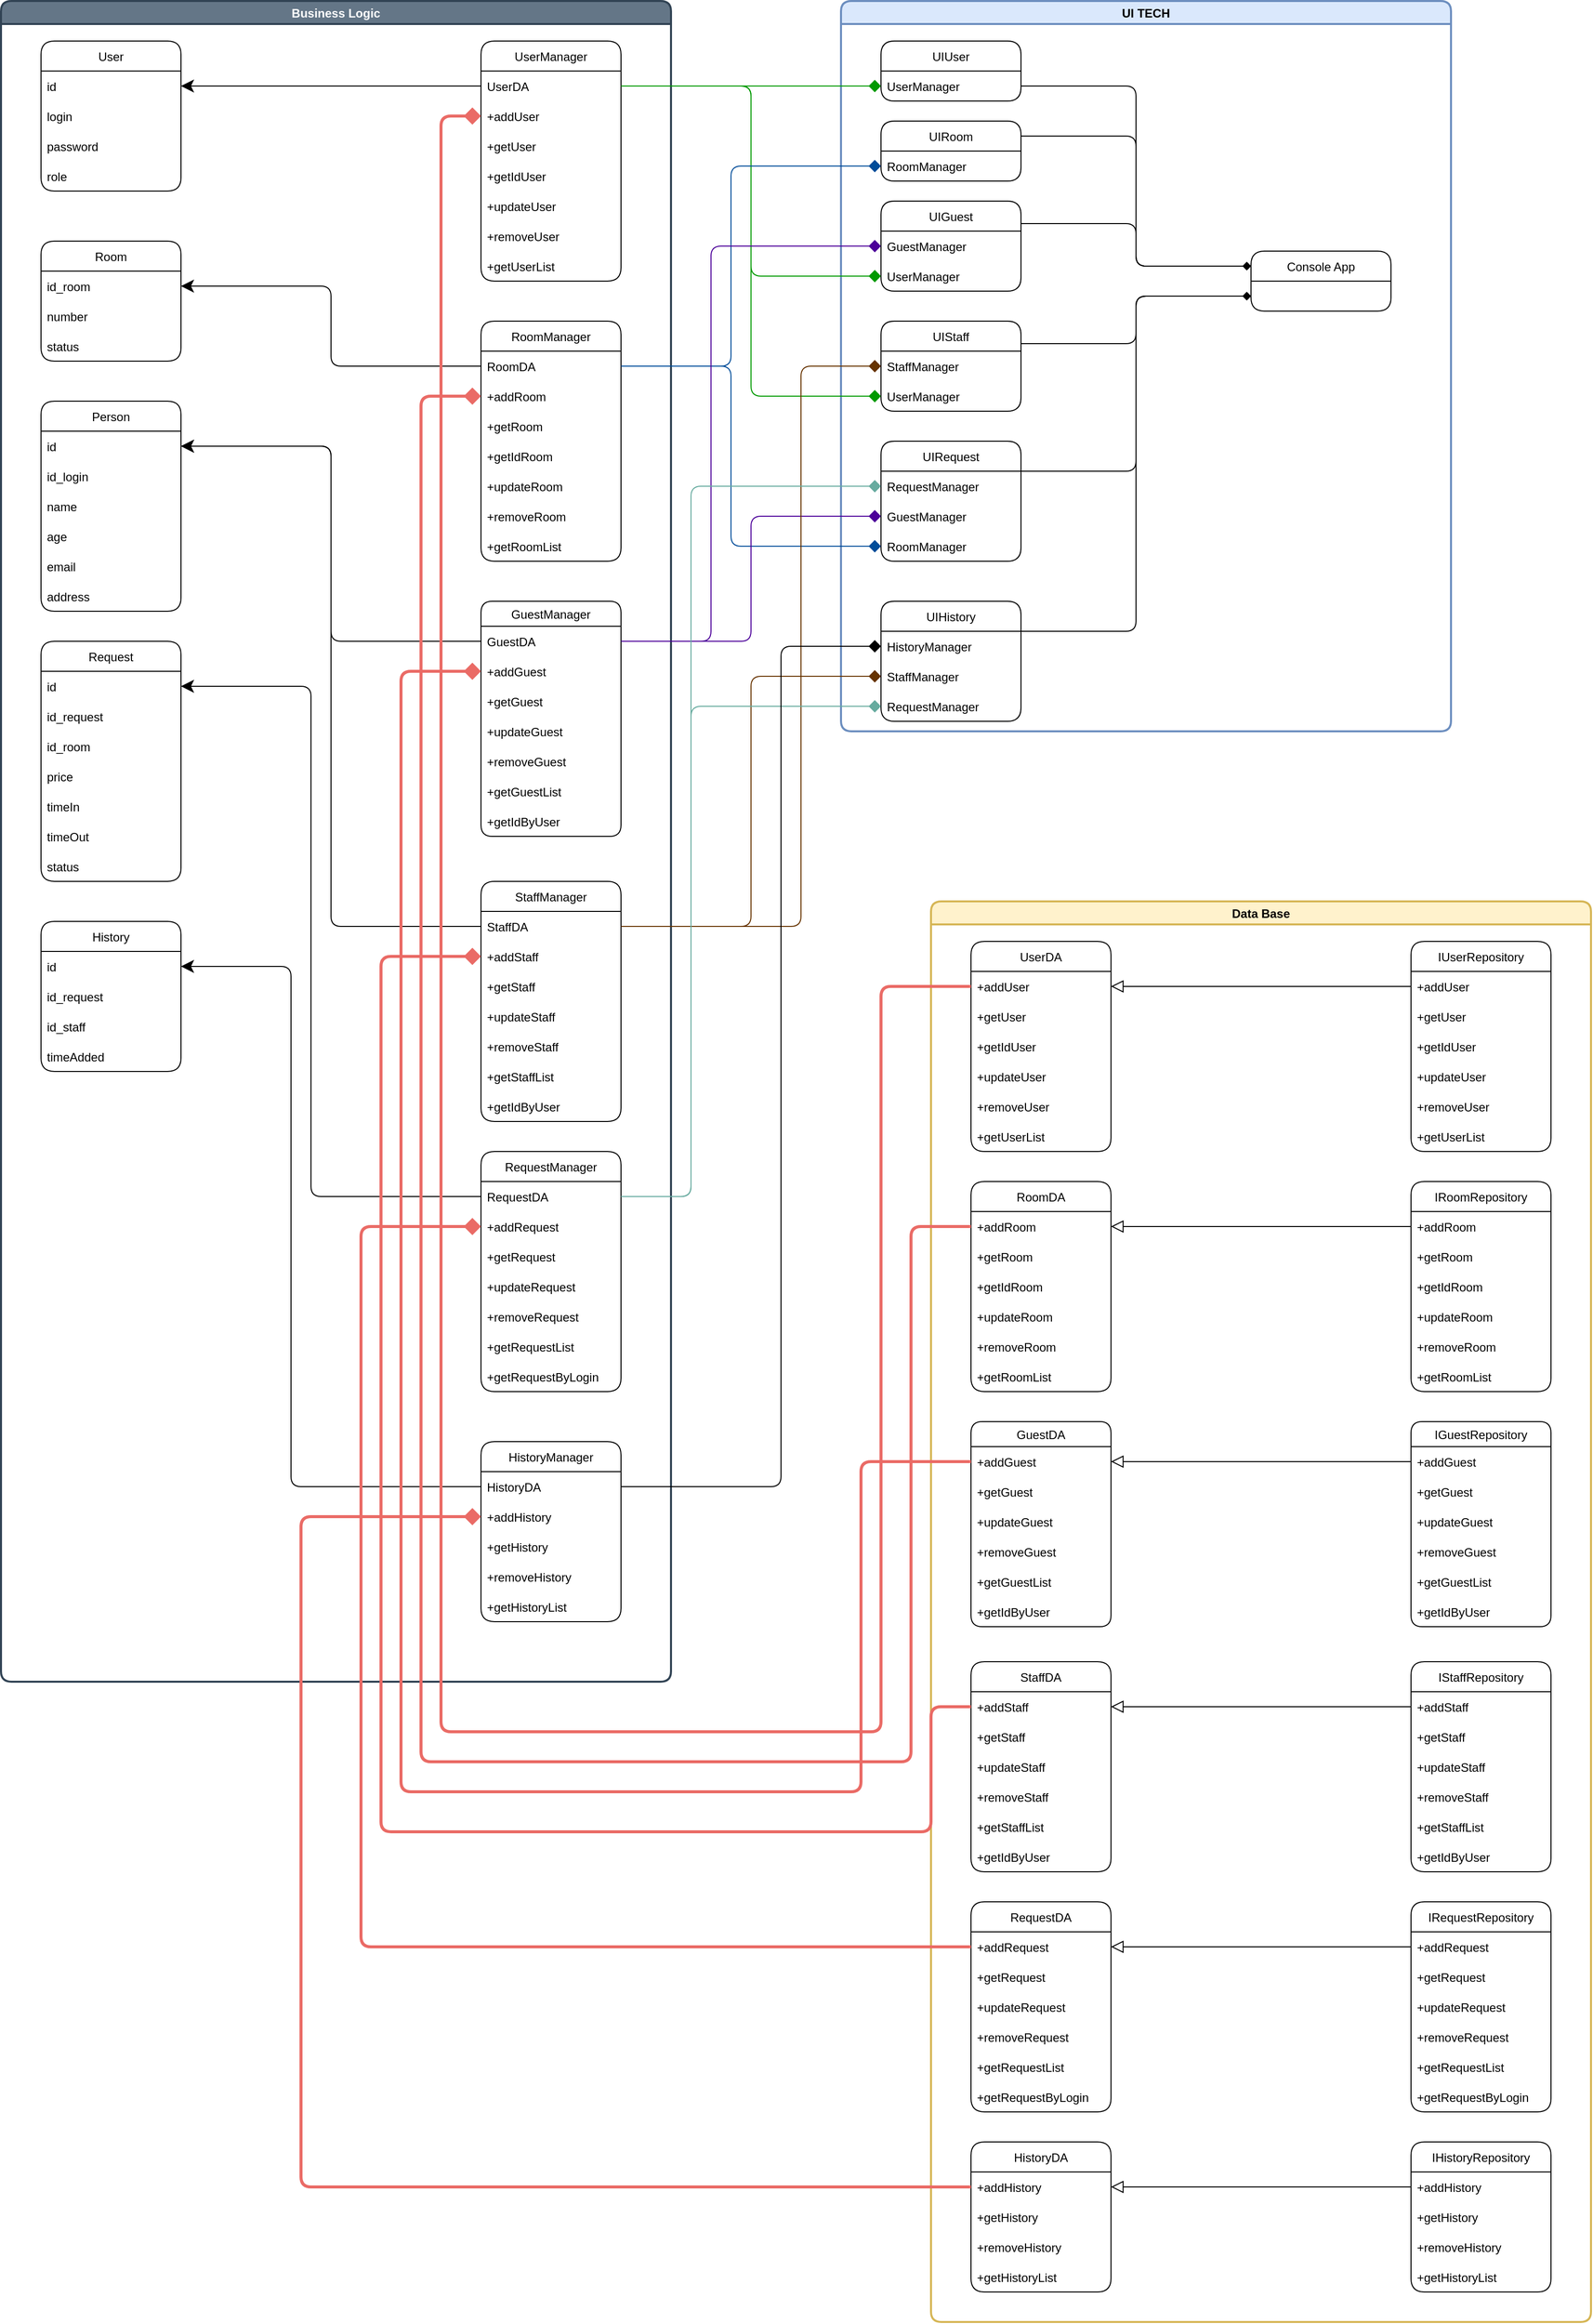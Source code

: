 <mxfile version="20.3.0" type="device" pages="7"><diagram id="rcKv-QDmdoIQeYnBX78L" name="UML_UI"><mxGraphModel dx="2514" dy="1371" grid="1" gridSize="10" guides="1" tooltips="1" connect="1" arrows="1" fold="1" page="0" pageScale="1" pageWidth="1400" pageHeight="850" background="none" math="0" shadow="0"><root><mxCell id="0"/><mxCell id="1" parent="0"/><mxCell id="qIOM9PUBRpJh0uaZ7CeE-1" value="UI TECH" style="swimlane;fillColor=#dae8fc;strokeColor=#6c8ebf;gradientColor=none;swimlaneFillColor=none;strokeWidth=2;rounded=1;" parent="1" vertex="1"><mxGeometry x="960" y="120" width="610" height="730" as="geometry"/></mxCell><mxCell id="qIOM9PUBRpJh0uaZ7CeE-2" value="Console App" style="swimlane;fontStyle=0;childLayout=stackLayout;horizontal=1;startSize=30;horizontalStack=0;resizeParent=1;resizeParentMax=0;resizeLast=0;collapsible=1;marginBottom=0;rounded=1;" parent="qIOM9PUBRpJh0uaZ7CeE-1" vertex="1"><mxGeometry x="410" y="250" width="140" height="60" as="geometry"/></mxCell><mxCell id="qIOM9PUBRpJh0uaZ7CeE-6" value="UIUser" style="swimlane;fontStyle=0;childLayout=stackLayout;horizontal=1;startSize=30;horizontalStack=0;resizeParent=1;resizeParentMax=0;resizeLast=0;collapsible=1;marginBottom=0;rounded=1;" parent="qIOM9PUBRpJh0uaZ7CeE-1" vertex="1"><mxGeometry x="40" y="40" width="140" height="60" as="geometry"/></mxCell><mxCell id="qIOM9PUBRpJh0uaZ7CeE-7" value="UserManager" style="text;strokeColor=none;fillColor=none;align=left;verticalAlign=middle;spacingLeft=4;spacingRight=4;overflow=hidden;points=[[0,0.5],[1,0.5]];portConstraint=eastwest;rotatable=0;rounded=1;" parent="qIOM9PUBRpJh0uaZ7CeE-6" vertex="1"><mxGeometry y="30" width="140" height="30" as="geometry"/></mxCell><mxCell id="qIOM9PUBRpJh0uaZ7CeE-90" style="edgeStyle=orthogonalEdgeStyle;rounded=1;orthogonalLoop=1;jettySize=auto;html=1;exitX=1;exitY=0.25;exitDx=0;exitDy=0;entryX=0;entryY=0.25;entryDx=0;entryDy=0;startArrow=none;startFill=0;endArrow=diamond;endFill=1;" parent="qIOM9PUBRpJh0uaZ7CeE-1" source="qIOM9PUBRpJh0uaZ7CeE-10" target="qIOM9PUBRpJh0uaZ7CeE-2" edge="1"><mxGeometry relative="1" as="geometry"/></mxCell><mxCell id="qIOM9PUBRpJh0uaZ7CeE-10" value="UIRoom" style="swimlane;fontStyle=0;childLayout=stackLayout;horizontal=1;startSize=30;horizontalStack=0;resizeParent=1;resizeParentMax=0;resizeLast=0;collapsible=1;marginBottom=0;rounded=1;" parent="qIOM9PUBRpJh0uaZ7CeE-1" vertex="1"><mxGeometry x="40" y="120" width="140" height="60" as="geometry"/></mxCell><mxCell id="qIOM9PUBRpJh0uaZ7CeE-11" value="RoomManager" style="text;strokeColor=none;fillColor=none;align=left;verticalAlign=middle;spacingLeft=4;spacingRight=4;overflow=hidden;points=[[0,0.5],[1,0.5]];portConstraint=eastwest;rotatable=0;rounded=1;" parent="qIOM9PUBRpJh0uaZ7CeE-10" vertex="1"><mxGeometry y="30" width="140" height="30" as="geometry"/></mxCell><mxCell id="qIOM9PUBRpJh0uaZ7CeE-12" value="UIGuest" style="swimlane;fontStyle=0;childLayout=stackLayout;horizontal=1;startSize=30;horizontalStack=0;resizeParent=1;resizeParentMax=0;resizeLast=0;collapsible=1;marginBottom=0;rounded=1;" parent="qIOM9PUBRpJh0uaZ7CeE-1" vertex="1"><mxGeometry x="40" y="200" width="140" height="90" as="geometry"/></mxCell><mxCell id="qIOM9PUBRpJh0uaZ7CeE-13" value="GuestManager" style="text;strokeColor=none;fillColor=none;align=left;verticalAlign=middle;spacingLeft=4;spacingRight=4;overflow=hidden;points=[[0,0.5],[1,0.5]];portConstraint=eastwest;rotatable=0;rounded=1;" parent="qIOM9PUBRpJh0uaZ7CeE-12" vertex="1"><mxGeometry y="30" width="140" height="30" as="geometry"/></mxCell><mxCell id="qIOM9PUBRpJh0uaZ7CeE-32" value="UserManager" style="text;strokeColor=none;fillColor=none;align=left;verticalAlign=middle;spacingLeft=4;spacingRight=4;overflow=hidden;points=[[0,0.5],[1,0.5]];portConstraint=eastwest;rotatable=0;rounded=1;" parent="qIOM9PUBRpJh0uaZ7CeE-12" vertex="1"><mxGeometry y="60" width="140" height="30" as="geometry"/></mxCell><mxCell id="qIOM9PUBRpJh0uaZ7CeE-92" style="edgeStyle=orthogonalEdgeStyle;rounded=1;orthogonalLoop=1;jettySize=auto;html=1;exitX=1;exitY=0.25;exitDx=0;exitDy=0;entryX=0;entryY=0.75;entryDx=0;entryDy=0;startArrow=none;startFill=0;endArrow=diamond;endFill=1;" parent="qIOM9PUBRpJh0uaZ7CeE-1" source="qIOM9PUBRpJh0uaZ7CeE-14" target="qIOM9PUBRpJh0uaZ7CeE-2" edge="1"><mxGeometry relative="1" as="geometry"/></mxCell><mxCell id="qIOM9PUBRpJh0uaZ7CeE-14" value="UIStaff" style="swimlane;fontStyle=0;childLayout=stackLayout;horizontal=1;startSize=30;horizontalStack=0;resizeParent=1;resizeParentMax=0;resizeLast=0;collapsible=1;marginBottom=0;rounded=1;" parent="qIOM9PUBRpJh0uaZ7CeE-1" vertex="1"><mxGeometry x="40" y="320" width="140" height="90" as="geometry"/></mxCell><mxCell id="qIOM9PUBRpJh0uaZ7CeE-15" value="StaffManager" style="text;strokeColor=none;fillColor=none;align=left;verticalAlign=middle;spacingLeft=4;spacingRight=4;overflow=hidden;points=[[0,0.5],[1,0.5]];portConstraint=eastwest;rotatable=0;rounded=1;" parent="qIOM9PUBRpJh0uaZ7CeE-14" vertex="1"><mxGeometry y="30" width="140" height="30" as="geometry"/></mxCell><mxCell id="qIOM9PUBRpJh0uaZ7CeE-33" value="UserManager" style="text;strokeColor=none;fillColor=none;align=left;verticalAlign=middle;spacingLeft=4;spacingRight=4;overflow=hidden;points=[[0,0.5],[1,0.5]];portConstraint=eastwest;rotatable=0;rounded=1;" parent="qIOM9PUBRpJh0uaZ7CeE-14" vertex="1"><mxGeometry y="60" width="140" height="30" as="geometry"/></mxCell><mxCell id="qIOM9PUBRpJh0uaZ7CeE-94" style="edgeStyle=orthogonalEdgeStyle;rounded=1;orthogonalLoop=1;jettySize=auto;html=1;exitX=1;exitY=0.25;exitDx=0;exitDy=0;entryX=0;entryY=0.75;entryDx=0;entryDy=0;startArrow=none;startFill=0;endArrow=diamond;endFill=1;" parent="qIOM9PUBRpJh0uaZ7CeE-1" source="qIOM9PUBRpJh0uaZ7CeE-16" target="qIOM9PUBRpJh0uaZ7CeE-2" edge="1"><mxGeometry relative="1" as="geometry"/></mxCell><mxCell id="qIOM9PUBRpJh0uaZ7CeE-16" value="UIRequest" style="swimlane;fontStyle=0;childLayout=stackLayout;horizontal=1;startSize=30;horizontalStack=0;resizeParent=1;resizeParentMax=0;resizeLast=0;collapsible=1;marginBottom=0;rounded=1;" parent="qIOM9PUBRpJh0uaZ7CeE-1" vertex="1"><mxGeometry x="40" y="440" width="140" height="120" as="geometry"/></mxCell><mxCell id="qIOM9PUBRpJh0uaZ7CeE-17" value="RequestManager" style="text;strokeColor=none;fillColor=none;align=left;verticalAlign=middle;spacingLeft=4;spacingRight=4;overflow=hidden;points=[[0,0.5],[1,0.5]];portConstraint=eastwest;rotatable=0;rounded=1;" parent="qIOM9PUBRpJh0uaZ7CeE-16" vertex="1"><mxGeometry y="30" width="140" height="30" as="geometry"/></mxCell><mxCell id="qIOM9PUBRpJh0uaZ7CeE-35" value="GuestManager" style="text;strokeColor=none;fillColor=none;align=left;verticalAlign=middle;spacingLeft=4;spacingRight=4;overflow=hidden;points=[[0,0.5],[1,0.5]];portConstraint=eastwest;rotatable=0;rounded=1;" parent="qIOM9PUBRpJh0uaZ7CeE-16" vertex="1"><mxGeometry y="60" width="140" height="30" as="geometry"/></mxCell><mxCell id="qIOM9PUBRpJh0uaZ7CeE-34" value="RoomManager" style="text;strokeColor=none;fillColor=none;align=left;verticalAlign=middle;spacingLeft=4;spacingRight=4;overflow=hidden;points=[[0,0.5],[1,0.5]];portConstraint=eastwest;rotatable=0;rounded=1;" parent="qIOM9PUBRpJh0uaZ7CeE-16" vertex="1"><mxGeometry y="90" width="140" height="30" as="geometry"/></mxCell><mxCell id="qIOM9PUBRpJh0uaZ7CeE-96" style="edgeStyle=orthogonalEdgeStyle;rounded=1;orthogonalLoop=1;jettySize=auto;html=1;exitX=1;exitY=0.25;exitDx=0;exitDy=0;entryX=0;entryY=0.75;entryDx=0;entryDy=0;startArrow=none;startFill=0;endArrow=diamond;endFill=1;" parent="qIOM9PUBRpJh0uaZ7CeE-1" source="qIOM9PUBRpJh0uaZ7CeE-18" target="qIOM9PUBRpJh0uaZ7CeE-2" edge="1"><mxGeometry relative="1" as="geometry"/></mxCell><mxCell id="qIOM9PUBRpJh0uaZ7CeE-18" value="UIHistory" style="swimlane;fontStyle=0;childLayout=stackLayout;horizontal=1;startSize=30;horizontalStack=0;resizeParent=1;resizeParentMax=0;resizeLast=0;collapsible=1;marginBottom=0;rounded=1;" parent="qIOM9PUBRpJh0uaZ7CeE-1" vertex="1"><mxGeometry x="40" y="600" width="140" height="120" as="geometry"/></mxCell><mxCell id="qIOM9PUBRpJh0uaZ7CeE-19" value="HistoryManager" style="text;strokeColor=none;fillColor=none;align=left;verticalAlign=middle;spacingLeft=4;spacingRight=4;overflow=hidden;points=[[0,0.5],[1,0.5]];portConstraint=eastwest;rotatable=0;rounded=1;" parent="qIOM9PUBRpJh0uaZ7CeE-18" vertex="1"><mxGeometry y="30" width="140" height="30" as="geometry"/></mxCell><mxCell id="qIOM9PUBRpJh0uaZ7CeE-37" value="StaffManager" style="text;strokeColor=none;fillColor=none;align=left;verticalAlign=middle;spacingLeft=4;spacingRight=4;overflow=hidden;points=[[0,0.5],[1,0.5]];portConstraint=eastwest;rotatable=0;rounded=1;" parent="qIOM9PUBRpJh0uaZ7CeE-18" vertex="1"><mxGeometry y="60" width="140" height="30" as="geometry"/></mxCell><mxCell id="qIOM9PUBRpJh0uaZ7CeE-36" value="RequestManager" style="text;strokeColor=none;fillColor=none;align=left;verticalAlign=middle;spacingLeft=4;spacingRight=4;overflow=hidden;points=[[0,0.5],[1,0.5]];portConstraint=eastwest;rotatable=0;rounded=1;" parent="qIOM9PUBRpJh0uaZ7CeE-18" vertex="1"><mxGeometry y="90" width="140" height="30" as="geometry"/></mxCell><mxCell id="qIOM9PUBRpJh0uaZ7CeE-89" style="edgeStyle=orthogonalEdgeStyle;rounded=1;orthogonalLoop=1;jettySize=auto;html=1;exitX=1;exitY=0.5;exitDx=0;exitDy=0;entryX=0;entryY=0.25;entryDx=0;entryDy=0;startArrow=none;startFill=0;endArrow=diamond;endFill=1;" parent="qIOM9PUBRpJh0uaZ7CeE-1" source="qIOM9PUBRpJh0uaZ7CeE-7" target="qIOM9PUBRpJh0uaZ7CeE-2" edge="1"><mxGeometry relative="1" as="geometry"/></mxCell><mxCell id="qIOM9PUBRpJh0uaZ7CeE-91" style="edgeStyle=orthogonalEdgeStyle;rounded=1;orthogonalLoop=1;jettySize=auto;html=1;exitX=1;exitY=0.25;exitDx=0;exitDy=0;startArrow=none;startFill=0;endArrow=diamond;endFill=1;entryX=0;entryY=0.25;entryDx=0;entryDy=0;" parent="qIOM9PUBRpJh0uaZ7CeE-1" source="qIOM9PUBRpJh0uaZ7CeE-12" target="qIOM9PUBRpJh0uaZ7CeE-2" edge="1"><mxGeometry relative="1" as="geometry"><mxPoint x="410" y="270" as="targetPoint"/></mxGeometry></mxCell><mxCell id="qIOM9PUBRpJh0uaZ7CeE-38" value="Business Logic" style="swimlane;fillColor=#647687;fontColor=#ffffff;strokeColor=#314354;strokeWidth=2;rounded=1;" parent="1" vertex="1"><mxGeometry x="120" y="120" width="670" height="1680" as="geometry"/></mxCell><mxCell id="qIOM9PUBRpJh0uaZ7CeE-39" value="UserManager" style="swimlane;fontStyle=0;childLayout=stackLayout;horizontal=1;startSize=30;horizontalStack=0;resizeParent=1;resizeParentMax=0;resizeLast=0;collapsible=1;marginBottom=0;rounded=1;" parent="qIOM9PUBRpJh0uaZ7CeE-38" vertex="1"><mxGeometry x="480" y="40" width="140" height="240" as="geometry"/></mxCell><mxCell id="qIOM9PUBRpJh0uaZ7CeE-40" value="UserDA" style="text;strokeColor=none;fillColor=none;align=left;verticalAlign=middle;spacingLeft=4;spacingRight=4;overflow=hidden;points=[[0,0.5],[1,0.5]];portConstraint=eastwest;rotatable=0;rounded=1;" parent="qIOM9PUBRpJh0uaZ7CeE-39" vertex="1"><mxGeometry y="30" width="140" height="30" as="geometry"/></mxCell><mxCell id="qIOM9PUBRpJh0uaZ7CeE-116" value="+addUser" style="text;strokeColor=none;fillColor=none;align=left;verticalAlign=middle;spacingLeft=4;spacingRight=4;overflow=hidden;points=[[0,0.5],[1,0.5]];portConstraint=eastwest;rotatable=0;rounded=1;" parent="qIOM9PUBRpJh0uaZ7CeE-39" vertex="1"><mxGeometry y="60" width="140" height="30" as="geometry"/></mxCell><mxCell id="qIOM9PUBRpJh0uaZ7CeE-118" value="+getUser" style="text;strokeColor=none;fillColor=none;align=left;verticalAlign=middle;spacingLeft=4;spacingRight=4;overflow=hidden;points=[[0,0.5],[1,0.5]];portConstraint=eastwest;rotatable=0;rounded=1;" parent="qIOM9PUBRpJh0uaZ7CeE-39" vertex="1"><mxGeometry y="90" width="140" height="30" as="geometry"/></mxCell><mxCell id="qIOM9PUBRpJh0uaZ7CeE-123" value="+getIdUser" style="text;strokeColor=none;fillColor=none;align=left;verticalAlign=middle;spacingLeft=4;spacingRight=4;overflow=hidden;points=[[0,0.5],[1,0.5]];portConstraint=eastwest;rotatable=0;rounded=1;" parent="qIOM9PUBRpJh0uaZ7CeE-39" vertex="1"><mxGeometry y="120" width="140" height="30" as="geometry"/></mxCell><mxCell id="qIOM9PUBRpJh0uaZ7CeE-122" value="+updateUser" style="text;strokeColor=none;fillColor=none;align=left;verticalAlign=middle;spacingLeft=4;spacingRight=4;overflow=hidden;points=[[0,0.5],[1,0.5]];portConstraint=eastwest;rotatable=0;rounded=1;" parent="qIOM9PUBRpJh0uaZ7CeE-39" vertex="1"><mxGeometry y="150" width="140" height="30" as="geometry"/></mxCell><mxCell id="qIOM9PUBRpJh0uaZ7CeE-121" value="+removeUser" style="text;strokeColor=none;fillColor=none;align=left;verticalAlign=middle;spacingLeft=4;spacingRight=4;overflow=hidden;points=[[0,0.5],[1,0.5]];portConstraint=eastwest;rotatable=0;rounded=1;" parent="qIOM9PUBRpJh0uaZ7CeE-39" vertex="1"><mxGeometry y="180" width="140" height="30" as="geometry"/></mxCell><mxCell id="qIOM9PUBRpJh0uaZ7CeE-120" value="+getUserList" style="text;strokeColor=none;fillColor=none;align=left;verticalAlign=middle;spacingLeft=4;spacingRight=4;overflow=hidden;points=[[0,0.5],[1,0.5]];portConstraint=eastwest;rotatable=0;rounded=1;" parent="qIOM9PUBRpJh0uaZ7CeE-39" vertex="1"><mxGeometry y="210" width="140" height="30" as="geometry"/></mxCell><mxCell id="qIOM9PUBRpJh0uaZ7CeE-41" value="RoomManager" style="swimlane;fontStyle=0;childLayout=stackLayout;horizontal=1;startSize=30;horizontalStack=0;resizeParent=1;resizeParentMax=0;resizeLast=0;collapsible=1;marginBottom=0;rounded=1;" parent="qIOM9PUBRpJh0uaZ7CeE-38" vertex="1"><mxGeometry x="480" y="320" width="140" height="240" as="geometry"/></mxCell><mxCell id="qIOM9PUBRpJh0uaZ7CeE-42" value="RoomDA" style="text;strokeColor=none;fillColor=none;align=left;verticalAlign=middle;spacingLeft=4;spacingRight=4;overflow=hidden;points=[[0,0.5],[1,0.5]];portConstraint=eastwest;rotatable=0;rounded=1;" parent="qIOM9PUBRpJh0uaZ7CeE-41" vertex="1"><mxGeometry y="30" width="140" height="30" as="geometry"/></mxCell><mxCell id="tESa6FXjgFSAp9nqZxKU-6" value="+addRoom" style="text;strokeColor=none;fillColor=none;align=left;verticalAlign=middle;spacingLeft=4;spacingRight=4;overflow=hidden;points=[[0,0.5],[1,0.5]];portConstraint=eastwest;rotatable=0;rounded=1;" vertex="1" parent="qIOM9PUBRpJh0uaZ7CeE-41"><mxGeometry y="60" width="140" height="30" as="geometry"/></mxCell><mxCell id="tESa6FXjgFSAp9nqZxKU-5" value="+getRoom" style="text;strokeColor=none;fillColor=none;align=left;verticalAlign=middle;spacingLeft=4;spacingRight=4;overflow=hidden;points=[[0,0.5],[1,0.5]];portConstraint=eastwest;rotatable=0;rounded=1;" vertex="1" parent="qIOM9PUBRpJh0uaZ7CeE-41"><mxGeometry y="90" width="140" height="30" as="geometry"/></mxCell><mxCell id="tESa6FXjgFSAp9nqZxKU-4" value="+getIdRoom" style="text;strokeColor=none;fillColor=none;align=left;verticalAlign=middle;spacingLeft=4;spacingRight=4;overflow=hidden;points=[[0,0.5],[1,0.5]];portConstraint=eastwest;rotatable=0;rounded=1;" vertex="1" parent="qIOM9PUBRpJh0uaZ7CeE-41"><mxGeometry y="120" width="140" height="30" as="geometry"/></mxCell><mxCell id="tESa6FXjgFSAp9nqZxKU-3" value="+updateRoom" style="text;strokeColor=none;fillColor=none;align=left;verticalAlign=middle;spacingLeft=4;spacingRight=4;overflow=hidden;points=[[0,0.5],[1,0.5]];portConstraint=eastwest;rotatable=0;rounded=1;" vertex="1" parent="qIOM9PUBRpJh0uaZ7CeE-41"><mxGeometry y="150" width="140" height="30" as="geometry"/></mxCell><mxCell id="tESa6FXjgFSAp9nqZxKU-2" value="+removeRoom    " style="text;strokeColor=none;fillColor=none;align=left;verticalAlign=middle;spacingLeft=4;spacingRight=4;overflow=hidden;points=[[0,0.5],[1,0.5]];portConstraint=eastwest;rotatable=0;rounded=1;" vertex="1" parent="qIOM9PUBRpJh0uaZ7CeE-41"><mxGeometry y="180" width="140" height="30" as="geometry"/></mxCell><mxCell id="tESa6FXjgFSAp9nqZxKU-1" value="+getRoomList" style="text;strokeColor=none;fillColor=none;align=left;verticalAlign=middle;spacingLeft=4;spacingRight=4;overflow=hidden;points=[[0,0.5],[1,0.5]];portConstraint=eastwest;rotatable=0;rounded=1;" vertex="1" parent="qIOM9PUBRpJh0uaZ7CeE-41"><mxGeometry y="210" width="140" height="30" as="geometry"/></mxCell><mxCell id="qIOM9PUBRpJh0uaZ7CeE-43" value="GuestManager" style="swimlane;fontStyle=0;childLayout=stackLayout;horizontal=1;startSize=25;horizontalStack=0;resizeParent=1;resizeParentMax=0;resizeLast=0;collapsible=1;marginBottom=0;rounded=1;" parent="qIOM9PUBRpJh0uaZ7CeE-38" vertex="1"><mxGeometry x="480" y="600" width="140" height="235" as="geometry"/></mxCell><mxCell id="qIOM9PUBRpJh0uaZ7CeE-44" value="GuestDA" style="text;strokeColor=none;fillColor=none;align=left;verticalAlign=middle;spacingLeft=4;spacingRight=4;overflow=hidden;points=[[0,0.5],[1,0.5]];portConstraint=eastwest;rotatable=0;rounded=1;" parent="qIOM9PUBRpJh0uaZ7CeE-43" vertex="1"><mxGeometry y="25" width="140" height="30" as="geometry"/></mxCell><mxCell id="tESa6FXjgFSAp9nqZxKU-12" value="+addGuest" style="text;strokeColor=none;fillColor=none;align=left;verticalAlign=middle;spacingLeft=4;spacingRight=4;overflow=hidden;points=[[0,0.5],[1,0.5]];portConstraint=eastwest;rotatable=0;rounded=1;" vertex="1" parent="qIOM9PUBRpJh0uaZ7CeE-43"><mxGeometry y="55" width="140" height="30" as="geometry"/></mxCell><mxCell id="tESa6FXjgFSAp9nqZxKU-11" value="+getGuest" style="text;strokeColor=none;fillColor=none;align=left;verticalAlign=middle;spacingLeft=4;spacingRight=4;overflow=hidden;points=[[0,0.5],[1,0.5]];portConstraint=eastwest;rotatable=0;rounded=1;" vertex="1" parent="qIOM9PUBRpJh0uaZ7CeE-43"><mxGeometry y="85" width="140" height="30" as="geometry"/></mxCell><mxCell id="tESa6FXjgFSAp9nqZxKU-10" value="+updateGuest" style="text;strokeColor=none;fillColor=none;align=left;verticalAlign=middle;spacingLeft=4;spacingRight=4;overflow=hidden;points=[[0,0.5],[1,0.5]];portConstraint=eastwest;rotatable=0;rounded=1;" vertex="1" parent="qIOM9PUBRpJh0uaZ7CeE-43"><mxGeometry y="115" width="140" height="30" as="geometry"/></mxCell><mxCell id="tESa6FXjgFSAp9nqZxKU-13" value="+removeGuest" style="text;strokeColor=none;fillColor=none;align=left;verticalAlign=middle;spacingLeft=4;spacingRight=4;overflow=hidden;points=[[0,0.5],[1,0.5]];portConstraint=eastwest;rotatable=0;rounded=1;" vertex="1" parent="qIOM9PUBRpJh0uaZ7CeE-43"><mxGeometry y="145" width="140" height="30" as="geometry"/></mxCell><mxCell id="tESa6FXjgFSAp9nqZxKU-9" value="+getGuestList" style="text;strokeColor=none;fillColor=none;align=left;verticalAlign=middle;spacingLeft=4;spacingRight=4;overflow=hidden;points=[[0,0.5],[1,0.5]];portConstraint=eastwest;rotatable=0;rounded=1;" vertex="1" parent="qIOM9PUBRpJh0uaZ7CeE-43"><mxGeometry y="175" width="140" height="30" as="geometry"/></mxCell><mxCell id="tESa6FXjgFSAp9nqZxKU-8" value="+getIdByUser" style="text;strokeColor=none;fillColor=none;align=left;verticalAlign=middle;spacingLeft=4;spacingRight=4;overflow=hidden;points=[[0,0.5],[1,0.5]];portConstraint=eastwest;rotatable=0;rounded=1;" vertex="1" parent="qIOM9PUBRpJh0uaZ7CeE-43"><mxGeometry y="205" width="140" height="30" as="geometry"/></mxCell><mxCell id="qIOM9PUBRpJh0uaZ7CeE-46" value="StaffManager" style="swimlane;fontStyle=0;childLayout=stackLayout;horizontal=1;startSize=30;horizontalStack=0;resizeParent=1;resizeParentMax=0;resizeLast=0;collapsible=1;marginBottom=0;rounded=1;" parent="qIOM9PUBRpJh0uaZ7CeE-38" vertex="1"><mxGeometry x="480" y="880" width="140" height="240" as="geometry"/></mxCell><mxCell id="qIOM9PUBRpJh0uaZ7CeE-47" value="StaffDA" style="text;strokeColor=none;fillColor=none;align=left;verticalAlign=middle;spacingLeft=4;spacingRight=4;overflow=hidden;points=[[0,0.5],[1,0.5]];portConstraint=eastwest;rotatable=0;rounded=1;" parent="qIOM9PUBRpJh0uaZ7CeE-46" vertex="1"><mxGeometry y="30" width="140" height="30" as="geometry"/></mxCell><mxCell id="tESa6FXjgFSAp9nqZxKU-19" value="+addStaff" style="text;strokeColor=none;fillColor=none;align=left;verticalAlign=middle;spacingLeft=4;spacingRight=4;overflow=hidden;points=[[0,0.5],[1,0.5]];portConstraint=eastwest;rotatable=0;rounded=1;" vertex="1" parent="qIOM9PUBRpJh0uaZ7CeE-46"><mxGeometry y="60" width="140" height="30" as="geometry"/></mxCell><mxCell id="tESa6FXjgFSAp9nqZxKU-18" value="+getStaff" style="text;strokeColor=none;fillColor=none;align=left;verticalAlign=middle;spacingLeft=4;spacingRight=4;overflow=hidden;points=[[0,0.5],[1,0.5]];portConstraint=eastwest;rotatable=0;rounded=1;" vertex="1" parent="qIOM9PUBRpJh0uaZ7CeE-46"><mxGeometry y="90" width="140" height="30" as="geometry"/></mxCell><mxCell id="tESa6FXjgFSAp9nqZxKU-17" value="+updateStaff" style="text;strokeColor=none;fillColor=none;align=left;verticalAlign=middle;spacingLeft=4;spacingRight=4;overflow=hidden;points=[[0,0.5],[1,0.5]];portConstraint=eastwest;rotatable=0;rounded=1;" vertex="1" parent="qIOM9PUBRpJh0uaZ7CeE-46"><mxGeometry y="120" width="140" height="30" as="geometry"/></mxCell><mxCell id="tESa6FXjgFSAp9nqZxKU-16" value="+removeStaff" style="text;strokeColor=none;fillColor=none;align=left;verticalAlign=middle;spacingLeft=4;spacingRight=4;overflow=hidden;points=[[0,0.5],[1,0.5]];portConstraint=eastwest;rotatable=0;rounded=1;" vertex="1" parent="qIOM9PUBRpJh0uaZ7CeE-46"><mxGeometry y="150" width="140" height="30" as="geometry"/></mxCell><mxCell id="tESa6FXjgFSAp9nqZxKU-15" value="+getStaffList" style="text;strokeColor=none;fillColor=none;align=left;verticalAlign=middle;spacingLeft=4;spacingRight=4;overflow=hidden;points=[[0,0.5],[1,0.5]];portConstraint=eastwest;rotatable=0;rounded=1;" vertex="1" parent="qIOM9PUBRpJh0uaZ7CeE-46"><mxGeometry y="180" width="140" height="30" as="geometry"/></mxCell><mxCell id="tESa6FXjgFSAp9nqZxKU-14" value="+getIdByUser" style="text;strokeColor=none;fillColor=none;align=left;verticalAlign=middle;spacingLeft=4;spacingRight=4;overflow=hidden;points=[[0,0.5],[1,0.5]];portConstraint=eastwest;rotatable=0;rounded=1;" vertex="1" parent="qIOM9PUBRpJh0uaZ7CeE-46"><mxGeometry y="210" width="140" height="30" as="geometry"/></mxCell><mxCell id="qIOM9PUBRpJh0uaZ7CeE-49" value="RequestManager" style="swimlane;fontStyle=0;childLayout=stackLayout;horizontal=1;startSize=30;horizontalStack=0;resizeParent=1;resizeParentMax=0;resizeLast=0;collapsible=1;marginBottom=0;rounded=1;" parent="qIOM9PUBRpJh0uaZ7CeE-38" vertex="1"><mxGeometry x="480" y="1150" width="140" height="240" as="geometry"/></mxCell><mxCell id="qIOM9PUBRpJh0uaZ7CeE-50" value="RequestDA" style="text;strokeColor=none;fillColor=none;align=left;verticalAlign=middle;spacingLeft=4;spacingRight=4;overflow=hidden;points=[[0,0.5],[1,0.5]];portConstraint=eastwest;rotatable=0;rounded=1;" parent="qIOM9PUBRpJh0uaZ7CeE-49" vertex="1"><mxGeometry y="30" width="140" height="30" as="geometry"/></mxCell><mxCell id="tESa6FXjgFSAp9nqZxKU-20" value="+addRequest" style="text;strokeColor=none;fillColor=none;align=left;verticalAlign=middle;spacingLeft=4;spacingRight=4;overflow=hidden;points=[[0,0.5],[1,0.5]];portConstraint=eastwest;rotatable=0;rounded=1;" vertex="1" parent="qIOM9PUBRpJh0uaZ7CeE-49"><mxGeometry y="60" width="140" height="30" as="geometry"/></mxCell><mxCell id="tESa6FXjgFSAp9nqZxKU-21" value="+getRequest" style="text;strokeColor=none;fillColor=none;align=left;verticalAlign=middle;spacingLeft=4;spacingRight=4;overflow=hidden;points=[[0,0.5],[1,0.5]];portConstraint=eastwest;rotatable=0;rounded=1;" vertex="1" parent="qIOM9PUBRpJh0uaZ7CeE-49"><mxGeometry y="90" width="140" height="30" as="geometry"/></mxCell><mxCell id="tESa6FXjgFSAp9nqZxKU-22" value="+updateRequest" style="text;strokeColor=none;fillColor=none;align=left;verticalAlign=middle;spacingLeft=4;spacingRight=4;overflow=hidden;points=[[0,0.5],[1,0.5]];portConstraint=eastwest;rotatable=0;rounded=1;" vertex="1" parent="qIOM9PUBRpJh0uaZ7CeE-49"><mxGeometry y="120" width="140" height="30" as="geometry"/></mxCell><mxCell id="tESa6FXjgFSAp9nqZxKU-23" value="+removeRequest" style="text;strokeColor=none;fillColor=none;align=left;verticalAlign=middle;spacingLeft=4;spacingRight=4;overflow=hidden;points=[[0,0.5],[1,0.5]];portConstraint=eastwest;rotatable=0;rounded=1;" vertex="1" parent="qIOM9PUBRpJh0uaZ7CeE-49"><mxGeometry y="150" width="140" height="30" as="geometry"/></mxCell><mxCell id="tESa6FXjgFSAp9nqZxKU-24" value="+getRequestList" style="text;strokeColor=none;fillColor=none;align=left;verticalAlign=middle;spacingLeft=4;spacingRight=4;overflow=hidden;points=[[0,0.5],[1,0.5]];portConstraint=eastwest;rotatable=0;rounded=1;" vertex="1" parent="qIOM9PUBRpJh0uaZ7CeE-49"><mxGeometry y="180" width="140" height="30" as="geometry"/></mxCell><mxCell id="tESa6FXjgFSAp9nqZxKU-25" value="+getRequestByLogin" style="text;strokeColor=none;fillColor=none;align=left;verticalAlign=middle;spacingLeft=4;spacingRight=4;overflow=hidden;points=[[0,0.5],[1,0.5]];portConstraint=eastwest;rotatable=0;rounded=1;" vertex="1" parent="qIOM9PUBRpJh0uaZ7CeE-49"><mxGeometry y="210" width="140" height="30" as="geometry"/></mxCell><mxCell id="qIOM9PUBRpJh0uaZ7CeE-53" value="HistoryManager" style="swimlane;fontStyle=0;childLayout=stackLayout;horizontal=1;startSize=30;horizontalStack=0;resizeParent=1;resizeParentMax=0;resizeLast=0;collapsible=1;marginBottom=0;rounded=1;" parent="qIOM9PUBRpJh0uaZ7CeE-38" vertex="1"><mxGeometry x="480" y="1440" width="140" height="180" as="geometry"/></mxCell><mxCell id="qIOM9PUBRpJh0uaZ7CeE-54" value="HistoryDA" style="text;strokeColor=none;fillColor=none;align=left;verticalAlign=middle;spacingLeft=4;spacingRight=4;overflow=hidden;points=[[0,0.5],[1,0.5]];portConstraint=eastwest;rotatable=0;rounded=1;" parent="qIOM9PUBRpJh0uaZ7CeE-53" vertex="1"><mxGeometry y="30" width="140" height="30" as="geometry"/></mxCell><mxCell id="tESa6FXjgFSAp9nqZxKU-29" value="+addHistory" style="text;strokeColor=none;fillColor=none;align=left;verticalAlign=middle;spacingLeft=4;spacingRight=4;overflow=hidden;points=[[0,0.5],[1,0.5]];portConstraint=eastwest;rotatable=0;rounded=1;" vertex="1" parent="qIOM9PUBRpJh0uaZ7CeE-53"><mxGeometry y="60" width="140" height="30" as="geometry"/></mxCell><mxCell id="tESa6FXjgFSAp9nqZxKU-28" value="+getHistory" style="text;strokeColor=none;fillColor=none;align=left;verticalAlign=middle;spacingLeft=4;spacingRight=4;overflow=hidden;points=[[0,0.5],[1,0.5]];portConstraint=eastwest;rotatable=0;rounded=1;" vertex="1" parent="qIOM9PUBRpJh0uaZ7CeE-53"><mxGeometry y="90" width="140" height="30" as="geometry"/></mxCell><mxCell id="tESa6FXjgFSAp9nqZxKU-27" value="+removeHistory" style="text;strokeColor=none;fillColor=none;align=left;verticalAlign=middle;spacingLeft=4;spacingRight=4;overflow=hidden;points=[[0,0.5],[1,0.5]];portConstraint=eastwest;rotatable=0;rounded=1;" vertex="1" parent="qIOM9PUBRpJh0uaZ7CeE-53"><mxGeometry y="120" width="140" height="30" as="geometry"/></mxCell><mxCell id="tESa6FXjgFSAp9nqZxKU-26" value="+getHistoryList" style="text;strokeColor=none;fillColor=none;align=left;verticalAlign=middle;spacingLeft=4;spacingRight=4;overflow=hidden;points=[[0,0.5],[1,0.5]];portConstraint=eastwest;rotatable=0;rounded=1;" vertex="1" parent="qIOM9PUBRpJh0uaZ7CeE-53"><mxGeometry y="150" width="140" height="30" as="geometry"/></mxCell><mxCell id="qIOM9PUBRpJh0uaZ7CeE-57" value="User" style="swimlane;fontStyle=0;childLayout=stackLayout;horizontal=1;startSize=30;horizontalStack=0;resizeParent=1;resizeParentMax=0;resizeLast=0;collapsible=1;marginBottom=0;rounded=1;" parent="qIOM9PUBRpJh0uaZ7CeE-38" vertex="1"><mxGeometry x="40" y="40" width="140" height="150" as="geometry"/></mxCell><mxCell id="qIOM9PUBRpJh0uaZ7CeE-58" value="id" style="text;strokeColor=none;fillColor=none;align=left;verticalAlign=middle;spacingLeft=4;spacingRight=4;overflow=hidden;points=[[0,0.5],[1,0.5]];portConstraint=eastwest;rotatable=0;rounded=1;" parent="qIOM9PUBRpJh0uaZ7CeE-57" vertex="1"><mxGeometry y="30" width="140" height="30" as="geometry"/></mxCell><mxCell id="qIOM9PUBRpJh0uaZ7CeE-59" value="login" style="text;strokeColor=none;fillColor=none;align=left;verticalAlign=middle;spacingLeft=4;spacingRight=4;overflow=hidden;points=[[0,0.5],[1,0.5]];portConstraint=eastwest;rotatable=0;rounded=1;" parent="qIOM9PUBRpJh0uaZ7CeE-57" vertex="1"><mxGeometry y="60" width="140" height="30" as="geometry"/></mxCell><mxCell id="qIOM9PUBRpJh0uaZ7CeE-60" value="password" style="text;strokeColor=none;fillColor=none;align=left;verticalAlign=middle;spacingLeft=4;spacingRight=4;overflow=hidden;points=[[0,0.5],[1,0.5]];portConstraint=eastwest;rotatable=0;rounded=1;" parent="qIOM9PUBRpJh0uaZ7CeE-57" vertex="1"><mxGeometry y="90" width="140" height="30" as="geometry"/></mxCell><mxCell id="qIOM9PUBRpJh0uaZ7CeE-77" value="role" style="text;strokeColor=none;fillColor=none;align=left;verticalAlign=middle;spacingLeft=4;spacingRight=4;overflow=hidden;points=[[0,0.5],[1,0.5]];portConstraint=eastwest;rotatable=0;rounded=1;" parent="qIOM9PUBRpJh0uaZ7CeE-57" vertex="1"><mxGeometry y="120" width="140" height="30" as="geometry"/></mxCell><mxCell id="qIOM9PUBRpJh0uaZ7CeE-61" value="Room" style="swimlane;fontStyle=0;childLayout=stackLayout;horizontal=1;startSize=30;horizontalStack=0;resizeParent=1;resizeParentMax=0;resizeLast=0;collapsible=1;marginBottom=0;rounded=1;" parent="qIOM9PUBRpJh0uaZ7CeE-38" vertex="1"><mxGeometry x="40" y="240" width="140" height="120" as="geometry"/></mxCell><mxCell id="qIOM9PUBRpJh0uaZ7CeE-62" value="id_room" style="text;strokeColor=none;fillColor=none;align=left;verticalAlign=middle;spacingLeft=4;spacingRight=4;overflow=hidden;points=[[0,0.5],[1,0.5]];portConstraint=eastwest;rotatable=0;rounded=1;" parent="qIOM9PUBRpJh0uaZ7CeE-61" vertex="1"><mxGeometry y="30" width="140" height="30" as="geometry"/></mxCell><mxCell id="qIOM9PUBRpJh0uaZ7CeE-63" value="number" style="text;strokeColor=none;fillColor=none;align=left;verticalAlign=middle;spacingLeft=4;spacingRight=4;overflow=hidden;points=[[0,0.5],[1,0.5]];portConstraint=eastwest;rotatable=0;rounded=1;" parent="qIOM9PUBRpJh0uaZ7CeE-61" vertex="1"><mxGeometry y="60" width="140" height="30" as="geometry"/></mxCell><mxCell id="qIOM9PUBRpJh0uaZ7CeE-64" value="status" style="text;strokeColor=none;fillColor=none;align=left;verticalAlign=middle;spacingLeft=4;spacingRight=4;overflow=hidden;points=[[0,0.5],[1,0.5]];portConstraint=eastwest;rotatable=0;rounded=1;" parent="qIOM9PUBRpJh0uaZ7CeE-61" vertex="1"><mxGeometry y="90" width="140" height="30" as="geometry"/></mxCell><mxCell id="qIOM9PUBRpJh0uaZ7CeE-65" value="Person" style="swimlane;fontStyle=0;childLayout=stackLayout;horizontal=1;startSize=30;horizontalStack=0;resizeParent=1;resizeParentMax=0;resizeLast=0;collapsible=1;marginBottom=0;rounded=1;" parent="qIOM9PUBRpJh0uaZ7CeE-38" vertex="1"><mxGeometry x="40" y="400" width="140" height="210" as="geometry"/></mxCell><mxCell id="qIOM9PUBRpJh0uaZ7CeE-66" value="id" style="text;strokeColor=none;fillColor=none;align=left;verticalAlign=middle;spacingLeft=4;spacingRight=4;overflow=hidden;points=[[0,0.5],[1,0.5]];portConstraint=eastwest;rotatable=0;rounded=1;" parent="qIOM9PUBRpJh0uaZ7CeE-65" vertex="1"><mxGeometry y="30" width="140" height="30" as="geometry"/></mxCell><mxCell id="qIOM9PUBRpJh0uaZ7CeE-67" value="id_login" style="text;strokeColor=none;fillColor=none;align=left;verticalAlign=middle;spacingLeft=4;spacingRight=4;overflow=hidden;points=[[0,0.5],[1,0.5]];portConstraint=eastwest;rotatable=0;rounded=1;" parent="qIOM9PUBRpJh0uaZ7CeE-65" vertex="1"><mxGeometry y="60" width="140" height="30" as="geometry"/></mxCell><mxCell id="qIOM9PUBRpJh0uaZ7CeE-68" value="name" style="text;strokeColor=none;fillColor=none;align=left;verticalAlign=middle;spacingLeft=4;spacingRight=4;overflow=hidden;points=[[0,0.5],[1,0.5]];portConstraint=eastwest;rotatable=0;rounded=1;" parent="qIOM9PUBRpJh0uaZ7CeE-65" vertex="1"><mxGeometry y="90" width="140" height="30" as="geometry"/></mxCell><mxCell id="qIOM9PUBRpJh0uaZ7CeE-78" value="age" style="text;strokeColor=none;fillColor=none;align=left;verticalAlign=middle;spacingLeft=4;spacingRight=4;overflow=hidden;points=[[0,0.5],[1,0.5]];portConstraint=eastwest;rotatable=0;rounded=1;" parent="qIOM9PUBRpJh0uaZ7CeE-65" vertex="1"><mxGeometry y="120" width="140" height="30" as="geometry"/></mxCell><mxCell id="qIOM9PUBRpJh0uaZ7CeE-79" value="email" style="text;strokeColor=none;fillColor=none;align=left;verticalAlign=middle;spacingLeft=4;spacingRight=4;overflow=hidden;points=[[0,0.5],[1,0.5]];portConstraint=eastwest;rotatable=0;rounded=1;" parent="qIOM9PUBRpJh0uaZ7CeE-65" vertex="1"><mxGeometry y="150" width="140" height="30" as="geometry"/></mxCell><mxCell id="qIOM9PUBRpJh0uaZ7CeE-80" value="address" style="text;strokeColor=none;fillColor=none;align=left;verticalAlign=middle;spacingLeft=4;spacingRight=4;overflow=hidden;points=[[0,0.5],[1,0.5]];portConstraint=eastwest;rotatable=0;rounded=1;" parent="qIOM9PUBRpJh0uaZ7CeE-65" vertex="1"><mxGeometry y="180" width="140" height="30" as="geometry"/></mxCell><mxCell id="qIOM9PUBRpJh0uaZ7CeE-69" value="Request" style="swimlane;fontStyle=0;childLayout=stackLayout;horizontal=1;startSize=30;horizontalStack=0;resizeParent=1;resizeParentMax=0;resizeLast=0;collapsible=1;marginBottom=0;rounded=1;" parent="qIOM9PUBRpJh0uaZ7CeE-38" vertex="1"><mxGeometry x="40" y="640" width="140" height="240" as="geometry"/></mxCell><mxCell id="qIOM9PUBRpJh0uaZ7CeE-70" value="id" style="text;strokeColor=none;fillColor=none;align=left;verticalAlign=middle;spacingLeft=4;spacingRight=4;overflow=hidden;points=[[0,0.5],[1,0.5]];portConstraint=eastwest;rotatable=0;rounded=1;" parent="qIOM9PUBRpJh0uaZ7CeE-69" vertex="1"><mxGeometry y="30" width="140" height="30" as="geometry"/></mxCell><mxCell id="qIOM9PUBRpJh0uaZ7CeE-71" value="id_request" style="text;strokeColor=none;fillColor=none;align=left;verticalAlign=middle;spacingLeft=4;spacingRight=4;overflow=hidden;points=[[0,0.5],[1,0.5]];portConstraint=eastwest;rotatable=0;rounded=1;" parent="qIOM9PUBRpJh0uaZ7CeE-69" vertex="1"><mxGeometry y="60" width="140" height="30" as="geometry"/></mxCell><mxCell id="qIOM9PUBRpJh0uaZ7CeE-72" value="id_room" style="text;strokeColor=none;fillColor=none;align=left;verticalAlign=middle;spacingLeft=4;spacingRight=4;overflow=hidden;points=[[0,0.5],[1,0.5]];portConstraint=eastwest;rotatable=0;rounded=1;" parent="qIOM9PUBRpJh0uaZ7CeE-69" vertex="1"><mxGeometry y="90" width="140" height="30" as="geometry"/></mxCell><mxCell id="qIOM9PUBRpJh0uaZ7CeE-81" value="price" style="text;strokeColor=none;fillColor=none;align=left;verticalAlign=middle;spacingLeft=4;spacingRight=4;overflow=hidden;points=[[0,0.5],[1,0.5]];portConstraint=eastwest;rotatable=0;rounded=1;" parent="qIOM9PUBRpJh0uaZ7CeE-69" vertex="1"><mxGeometry y="120" width="140" height="30" as="geometry"/></mxCell><mxCell id="qIOM9PUBRpJh0uaZ7CeE-82" value="timeIn" style="text;strokeColor=none;fillColor=none;align=left;verticalAlign=middle;spacingLeft=4;spacingRight=4;overflow=hidden;points=[[0,0.5],[1,0.5]];portConstraint=eastwest;rotatable=0;rounded=1;" parent="qIOM9PUBRpJh0uaZ7CeE-69" vertex="1"><mxGeometry y="150" width="140" height="30" as="geometry"/></mxCell><mxCell id="qIOM9PUBRpJh0uaZ7CeE-83" value="timeOut" style="text;strokeColor=none;fillColor=none;align=left;verticalAlign=middle;spacingLeft=4;spacingRight=4;overflow=hidden;points=[[0,0.5],[1,0.5]];portConstraint=eastwest;rotatable=0;rounded=1;" parent="qIOM9PUBRpJh0uaZ7CeE-69" vertex="1"><mxGeometry y="180" width="140" height="30" as="geometry"/></mxCell><mxCell id="qIOM9PUBRpJh0uaZ7CeE-84" value="status" style="text;strokeColor=none;fillColor=none;align=left;verticalAlign=middle;spacingLeft=4;spacingRight=4;overflow=hidden;points=[[0,0.5],[1,0.5]];portConstraint=eastwest;rotatable=0;rounded=1;" parent="qIOM9PUBRpJh0uaZ7CeE-69" vertex="1"><mxGeometry y="210" width="140" height="30" as="geometry"/></mxCell><mxCell id="qIOM9PUBRpJh0uaZ7CeE-73" value="History" style="swimlane;fontStyle=0;childLayout=stackLayout;horizontal=1;startSize=30;horizontalStack=0;resizeParent=1;resizeParentMax=0;resizeLast=0;collapsible=1;marginBottom=0;rounded=1;" parent="qIOM9PUBRpJh0uaZ7CeE-38" vertex="1"><mxGeometry x="40" y="920" width="140" height="150" as="geometry"/></mxCell><mxCell id="qIOM9PUBRpJh0uaZ7CeE-74" value="id" style="text;strokeColor=none;fillColor=none;align=left;verticalAlign=middle;spacingLeft=4;spacingRight=4;overflow=hidden;points=[[0,0.5],[1,0.5]];portConstraint=eastwest;rotatable=0;rounded=1;" parent="qIOM9PUBRpJh0uaZ7CeE-73" vertex="1"><mxGeometry y="30" width="140" height="30" as="geometry"/></mxCell><mxCell id="qIOM9PUBRpJh0uaZ7CeE-75" value="id_request" style="text;strokeColor=none;fillColor=none;align=left;verticalAlign=middle;spacingLeft=4;spacingRight=4;overflow=hidden;points=[[0,0.5],[1,0.5]];portConstraint=eastwest;rotatable=0;rounded=1;" parent="qIOM9PUBRpJh0uaZ7CeE-73" vertex="1"><mxGeometry y="60" width="140" height="30" as="geometry"/></mxCell><mxCell id="qIOM9PUBRpJh0uaZ7CeE-76" value="id_staff" style="text;strokeColor=none;fillColor=none;align=left;verticalAlign=middle;spacingLeft=4;spacingRight=4;overflow=hidden;points=[[0,0.5],[1,0.5]];portConstraint=eastwest;rotatable=0;rounded=1;" parent="qIOM9PUBRpJh0uaZ7CeE-73" vertex="1"><mxGeometry y="90" width="140" height="30" as="geometry"/></mxCell><mxCell id="qIOM9PUBRpJh0uaZ7CeE-85" value="timeAdded" style="text;strokeColor=none;fillColor=none;align=left;verticalAlign=middle;spacingLeft=4;spacingRight=4;overflow=hidden;points=[[0,0.5],[1,0.5]];portConstraint=eastwest;rotatable=0;rounded=1;" parent="qIOM9PUBRpJh0uaZ7CeE-73" vertex="1"><mxGeometry y="120" width="140" height="30" as="geometry"/></mxCell><mxCell id="5_kI8wyk4IjerNWKr1zQ-99" style="edgeStyle=orthogonalEdgeStyle;rounded=1;orthogonalLoop=1;jettySize=auto;html=1;exitX=0;exitY=0.5;exitDx=0;exitDy=0;entryX=1;entryY=0.5;entryDx=0;entryDy=0;endArrow=classic;endFill=1;endSize=10;" edge="1" parent="qIOM9PUBRpJh0uaZ7CeE-38" source="qIOM9PUBRpJh0uaZ7CeE-40" target="qIOM9PUBRpJh0uaZ7CeE-58"><mxGeometry relative="1" as="geometry"/></mxCell><mxCell id="5_kI8wyk4IjerNWKr1zQ-100" style="edgeStyle=orthogonalEdgeStyle;rounded=1;orthogonalLoop=1;jettySize=auto;html=1;exitX=0;exitY=0.5;exitDx=0;exitDy=0;entryX=1;entryY=0.5;entryDx=0;entryDy=0;endArrow=classic;endFill=1;endSize=10;" edge="1" parent="qIOM9PUBRpJh0uaZ7CeE-38" source="qIOM9PUBRpJh0uaZ7CeE-42" target="qIOM9PUBRpJh0uaZ7CeE-62"><mxGeometry relative="1" as="geometry"/></mxCell><mxCell id="5_kI8wyk4IjerNWKr1zQ-101" style="edgeStyle=orthogonalEdgeStyle;rounded=1;orthogonalLoop=1;jettySize=auto;html=1;exitX=0;exitY=0.5;exitDx=0;exitDy=0;entryX=1;entryY=0.5;entryDx=0;entryDy=0;endArrow=classic;endFill=1;endSize=10;" edge="1" parent="qIOM9PUBRpJh0uaZ7CeE-38" source="qIOM9PUBRpJh0uaZ7CeE-44" target="qIOM9PUBRpJh0uaZ7CeE-66"><mxGeometry relative="1" as="geometry"/></mxCell><mxCell id="5_kI8wyk4IjerNWKr1zQ-103" style="edgeStyle=orthogonalEdgeStyle;rounded=1;orthogonalLoop=1;jettySize=auto;html=1;exitX=0;exitY=0.5;exitDx=0;exitDy=0;entryX=1;entryY=0.5;entryDx=0;entryDy=0;endArrow=classic;endFill=1;endSize=10;" edge="1" parent="qIOM9PUBRpJh0uaZ7CeE-38" source="qIOM9PUBRpJh0uaZ7CeE-47" target="qIOM9PUBRpJh0uaZ7CeE-66"><mxGeometry relative="1" as="geometry"/></mxCell><mxCell id="5_kI8wyk4IjerNWKr1zQ-104" style="edgeStyle=orthogonalEdgeStyle;rounded=1;orthogonalLoop=1;jettySize=auto;html=1;exitX=0;exitY=0.5;exitDx=0;exitDy=0;entryX=1;entryY=0.5;entryDx=0;entryDy=0;endArrow=classic;endFill=1;endSize=10;" edge="1" parent="qIOM9PUBRpJh0uaZ7CeE-38" source="qIOM9PUBRpJh0uaZ7CeE-50" target="qIOM9PUBRpJh0uaZ7CeE-70"><mxGeometry relative="1" as="geometry"><Array as="points"><mxPoint x="310" y="1195"/><mxPoint x="310" y="685"/></Array></mxGeometry></mxCell><mxCell id="5_kI8wyk4IjerNWKr1zQ-105" style="edgeStyle=orthogonalEdgeStyle;rounded=1;orthogonalLoop=1;jettySize=auto;html=1;exitX=0;exitY=0.5;exitDx=0;exitDy=0;entryX=1;entryY=0.5;entryDx=0;entryDy=0;endArrow=classic;endFill=1;endSize=10;" edge="1" parent="qIOM9PUBRpJh0uaZ7CeE-38" source="qIOM9PUBRpJh0uaZ7CeE-54" target="qIOM9PUBRpJh0uaZ7CeE-74"><mxGeometry relative="1" as="geometry"><Array as="points"><mxPoint x="290" y="1485"/><mxPoint x="290" y="965"/></Array></mxGeometry></mxCell><mxCell id="qIOM9PUBRpJh0uaZ7CeE-115" value="Data Base" style="swimlane;fillColor=#fff2cc;strokeColor=#d6b656;strokeWidth=2;rounded=1;" parent="1" vertex="1"><mxGeometry x="1050" y="1020" width="660" height="1420" as="geometry"/></mxCell><mxCell id="5_kI8wyk4IjerNWKr1zQ-1" value="UserDA" style="swimlane;fontStyle=0;childLayout=stackLayout;horizontal=1;startSize=30;horizontalStack=0;resizeParent=1;resizeParentMax=0;resizeLast=0;collapsible=1;marginBottom=0;rounded=1;" vertex="1" parent="qIOM9PUBRpJh0uaZ7CeE-115"><mxGeometry x="40" y="40" width="140" height="210" as="geometry"/></mxCell><mxCell id="5_kI8wyk4IjerNWKr1zQ-3" value="+addUser" style="text;strokeColor=none;fillColor=none;align=left;verticalAlign=middle;spacingLeft=4;spacingRight=4;overflow=hidden;points=[[0,0.5],[1,0.5]];portConstraint=eastwest;rotatable=0;rounded=1;" vertex="1" parent="5_kI8wyk4IjerNWKr1zQ-1"><mxGeometry y="30" width="140" height="30" as="geometry"/></mxCell><mxCell id="5_kI8wyk4IjerNWKr1zQ-4" value="+getUser" style="text;strokeColor=none;fillColor=none;align=left;verticalAlign=middle;spacingLeft=4;spacingRight=4;overflow=hidden;points=[[0,0.5],[1,0.5]];portConstraint=eastwest;rotatable=0;rounded=1;" vertex="1" parent="5_kI8wyk4IjerNWKr1zQ-1"><mxGeometry y="60" width="140" height="30" as="geometry"/></mxCell><mxCell id="5_kI8wyk4IjerNWKr1zQ-5" value="+getIdUser" style="text;strokeColor=none;fillColor=none;align=left;verticalAlign=middle;spacingLeft=4;spacingRight=4;overflow=hidden;points=[[0,0.5],[1,0.5]];portConstraint=eastwest;rotatable=0;rounded=1;" vertex="1" parent="5_kI8wyk4IjerNWKr1zQ-1"><mxGeometry y="90" width="140" height="30" as="geometry"/></mxCell><mxCell id="5_kI8wyk4IjerNWKr1zQ-6" value="+updateUser" style="text;strokeColor=none;fillColor=none;align=left;verticalAlign=middle;spacingLeft=4;spacingRight=4;overflow=hidden;points=[[0,0.5],[1,0.5]];portConstraint=eastwest;rotatable=0;rounded=1;" vertex="1" parent="5_kI8wyk4IjerNWKr1zQ-1"><mxGeometry y="120" width="140" height="30" as="geometry"/></mxCell><mxCell id="5_kI8wyk4IjerNWKr1zQ-7" value="+removeUser" style="text;strokeColor=none;fillColor=none;align=left;verticalAlign=middle;spacingLeft=4;spacingRight=4;overflow=hidden;points=[[0,0.5],[1,0.5]];portConstraint=eastwest;rotatable=0;rounded=1;" vertex="1" parent="5_kI8wyk4IjerNWKr1zQ-1"><mxGeometry y="150" width="140" height="30" as="geometry"/></mxCell><mxCell id="5_kI8wyk4IjerNWKr1zQ-8" value="+getUserList" style="text;strokeColor=none;fillColor=none;align=left;verticalAlign=middle;spacingLeft=4;spacingRight=4;overflow=hidden;points=[[0,0.5],[1,0.5]];portConstraint=eastwest;rotatable=0;rounded=1;" vertex="1" parent="5_kI8wyk4IjerNWKr1zQ-1"><mxGeometry y="180" width="140" height="30" as="geometry"/></mxCell><mxCell id="5_kI8wyk4IjerNWKr1zQ-9" value="RoomDA" style="swimlane;fontStyle=0;childLayout=stackLayout;horizontal=1;startSize=30;horizontalStack=0;resizeParent=1;resizeParentMax=0;resizeLast=0;collapsible=1;marginBottom=0;rounded=1;" vertex="1" parent="qIOM9PUBRpJh0uaZ7CeE-115"><mxGeometry x="40" y="280" width="140" height="210" as="geometry"/></mxCell><mxCell id="5_kI8wyk4IjerNWKr1zQ-11" value="+addRoom" style="text;strokeColor=none;fillColor=none;align=left;verticalAlign=middle;spacingLeft=4;spacingRight=4;overflow=hidden;points=[[0,0.5],[1,0.5]];portConstraint=eastwest;rotatable=0;rounded=1;" vertex="1" parent="5_kI8wyk4IjerNWKr1zQ-9"><mxGeometry y="30" width="140" height="30" as="geometry"/></mxCell><mxCell id="5_kI8wyk4IjerNWKr1zQ-12" value="+getRoom" style="text;strokeColor=none;fillColor=none;align=left;verticalAlign=middle;spacingLeft=4;spacingRight=4;overflow=hidden;points=[[0,0.5],[1,0.5]];portConstraint=eastwest;rotatable=0;rounded=1;" vertex="1" parent="5_kI8wyk4IjerNWKr1zQ-9"><mxGeometry y="60" width="140" height="30" as="geometry"/></mxCell><mxCell id="5_kI8wyk4IjerNWKr1zQ-13" value="+getIdRoom" style="text;strokeColor=none;fillColor=none;align=left;verticalAlign=middle;spacingLeft=4;spacingRight=4;overflow=hidden;points=[[0,0.5],[1,0.5]];portConstraint=eastwest;rotatable=0;rounded=1;" vertex="1" parent="5_kI8wyk4IjerNWKr1zQ-9"><mxGeometry y="90" width="140" height="30" as="geometry"/></mxCell><mxCell id="5_kI8wyk4IjerNWKr1zQ-14" value="+updateRoom" style="text;strokeColor=none;fillColor=none;align=left;verticalAlign=middle;spacingLeft=4;spacingRight=4;overflow=hidden;points=[[0,0.5],[1,0.5]];portConstraint=eastwest;rotatable=0;rounded=1;" vertex="1" parent="5_kI8wyk4IjerNWKr1zQ-9"><mxGeometry y="120" width="140" height="30" as="geometry"/></mxCell><mxCell id="5_kI8wyk4IjerNWKr1zQ-15" value="+removeRoom    " style="text;strokeColor=none;fillColor=none;align=left;verticalAlign=middle;spacingLeft=4;spacingRight=4;overflow=hidden;points=[[0,0.5],[1,0.5]];portConstraint=eastwest;rotatable=0;rounded=1;" vertex="1" parent="5_kI8wyk4IjerNWKr1zQ-9"><mxGeometry y="150" width="140" height="30" as="geometry"/></mxCell><mxCell id="5_kI8wyk4IjerNWKr1zQ-16" value="+getRoomList" style="text;strokeColor=none;fillColor=none;align=left;verticalAlign=middle;spacingLeft=4;spacingRight=4;overflow=hidden;points=[[0,0.5],[1,0.5]];portConstraint=eastwest;rotatable=0;rounded=1;" vertex="1" parent="5_kI8wyk4IjerNWKr1zQ-9"><mxGeometry y="180" width="140" height="30" as="geometry"/></mxCell><mxCell id="5_kI8wyk4IjerNWKr1zQ-17" value="GuestDA" style="swimlane;fontStyle=0;childLayout=stackLayout;horizontal=1;startSize=25;horizontalStack=0;resizeParent=1;resizeParentMax=0;resizeLast=0;collapsible=1;marginBottom=0;rounded=1;" vertex="1" parent="qIOM9PUBRpJh0uaZ7CeE-115"><mxGeometry x="40" y="520" width="140" height="205" as="geometry"/></mxCell><mxCell id="5_kI8wyk4IjerNWKr1zQ-19" value="+addGuest" style="text;strokeColor=none;fillColor=none;align=left;verticalAlign=middle;spacingLeft=4;spacingRight=4;overflow=hidden;points=[[0,0.5],[1,0.5]];portConstraint=eastwest;rotatable=0;rounded=1;" vertex="1" parent="5_kI8wyk4IjerNWKr1zQ-17"><mxGeometry y="25" width="140" height="30" as="geometry"/></mxCell><mxCell id="5_kI8wyk4IjerNWKr1zQ-20" value="+getGuest" style="text;strokeColor=none;fillColor=none;align=left;verticalAlign=middle;spacingLeft=4;spacingRight=4;overflow=hidden;points=[[0,0.5],[1,0.5]];portConstraint=eastwest;rotatable=0;rounded=1;" vertex="1" parent="5_kI8wyk4IjerNWKr1zQ-17"><mxGeometry y="55" width="140" height="30" as="geometry"/></mxCell><mxCell id="5_kI8wyk4IjerNWKr1zQ-21" value="+updateGuest" style="text;strokeColor=none;fillColor=none;align=left;verticalAlign=middle;spacingLeft=4;spacingRight=4;overflow=hidden;points=[[0,0.5],[1,0.5]];portConstraint=eastwest;rotatable=0;rounded=1;" vertex="1" parent="5_kI8wyk4IjerNWKr1zQ-17"><mxGeometry y="85" width="140" height="30" as="geometry"/></mxCell><mxCell id="5_kI8wyk4IjerNWKr1zQ-22" value="+removeGuest" style="text;strokeColor=none;fillColor=none;align=left;verticalAlign=middle;spacingLeft=4;spacingRight=4;overflow=hidden;points=[[0,0.5],[1,0.5]];portConstraint=eastwest;rotatable=0;rounded=1;" vertex="1" parent="5_kI8wyk4IjerNWKr1zQ-17"><mxGeometry y="115" width="140" height="30" as="geometry"/></mxCell><mxCell id="5_kI8wyk4IjerNWKr1zQ-23" value="+getGuestList" style="text;strokeColor=none;fillColor=none;align=left;verticalAlign=middle;spacingLeft=4;spacingRight=4;overflow=hidden;points=[[0,0.5],[1,0.5]];portConstraint=eastwest;rotatable=0;rounded=1;" vertex="1" parent="5_kI8wyk4IjerNWKr1zQ-17"><mxGeometry y="145" width="140" height="30" as="geometry"/></mxCell><mxCell id="5_kI8wyk4IjerNWKr1zQ-24" value="+getIdByUser" style="text;strokeColor=none;fillColor=none;align=left;verticalAlign=middle;spacingLeft=4;spacingRight=4;overflow=hidden;points=[[0,0.5],[1,0.5]];portConstraint=eastwest;rotatable=0;rounded=1;" vertex="1" parent="5_kI8wyk4IjerNWKr1zQ-17"><mxGeometry y="175" width="140" height="30" as="geometry"/></mxCell><mxCell id="5_kI8wyk4IjerNWKr1zQ-25" value="StaffDA" style="swimlane;fontStyle=0;childLayout=stackLayout;horizontal=1;startSize=30;horizontalStack=0;resizeParent=1;resizeParentMax=0;resizeLast=0;collapsible=1;marginBottom=0;rounded=1;" vertex="1" parent="qIOM9PUBRpJh0uaZ7CeE-115"><mxGeometry x="40" y="760" width="140" height="210" as="geometry"/></mxCell><mxCell id="5_kI8wyk4IjerNWKr1zQ-27" value="+addStaff" style="text;strokeColor=none;fillColor=none;align=left;verticalAlign=middle;spacingLeft=4;spacingRight=4;overflow=hidden;points=[[0,0.5],[1,0.5]];portConstraint=eastwest;rotatable=0;rounded=1;" vertex="1" parent="5_kI8wyk4IjerNWKr1zQ-25"><mxGeometry y="30" width="140" height="30" as="geometry"/></mxCell><mxCell id="5_kI8wyk4IjerNWKr1zQ-28" value="+getStaff" style="text;strokeColor=none;fillColor=none;align=left;verticalAlign=middle;spacingLeft=4;spacingRight=4;overflow=hidden;points=[[0,0.5],[1,0.5]];portConstraint=eastwest;rotatable=0;rounded=1;" vertex="1" parent="5_kI8wyk4IjerNWKr1zQ-25"><mxGeometry y="60" width="140" height="30" as="geometry"/></mxCell><mxCell id="5_kI8wyk4IjerNWKr1zQ-29" value="+updateStaff" style="text;strokeColor=none;fillColor=none;align=left;verticalAlign=middle;spacingLeft=4;spacingRight=4;overflow=hidden;points=[[0,0.5],[1,0.5]];portConstraint=eastwest;rotatable=0;rounded=1;" vertex="1" parent="5_kI8wyk4IjerNWKr1zQ-25"><mxGeometry y="90" width="140" height="30" as="geometry"/></mxCell><mxCell id="5_kI8wyk4IjerNWKr1zQ-30" value="+removeStaff" style="text;strokeColor=none;fillColor=none;align=left;verticalAlign=middle;spacingLeft=4;spacingRight=4;overflow=hidden;points=[[0,0.5],[1,0.5]];portConstraint=eastwest;rotatable=0;rounded=1;" vertex="1" parent="5_kI8wyk4IjerNWKr1zQ-25"><mxGeometry y="120" width="140" height="30" as="geometry"/></mxCell><mxCell id="5_kI8wyk4IjerNWKr1zQ-31" value="+getStaffList" style="text;strokeColor=none;fillColor=none;align=left;verticalAlign=middle;spacingLeft=4;spacingRight=4;overflow=hidden;points=[[0,0.5],[1,0.5]];portConstraint=eastwest;rotatable=0;rounded=1;" vertex="1" parent="5_kI8wyk4IjerNWKr1zQ-25"><mxGeometry y="150" width="140" height="30" as="geometry"/></mxCell><mxCell id="5_kI8wyk4IjerNWKr1zQ-32" value="+getIdByUser" style="text;strokeColor=none;fillColor=none;align=left;verticalAlign=middle;spacingLeft=4;spacingRight=4;overflow=hidden;points=[[0,0.5],[1,0.5]];portConstraint=eastwest;rotatable=0;rounded=1;" vertex="1" parent="5_kI8wyk4IjerNWKr1zQ-25"><mxGeometry y="180" width="140" height="30" as="geometry"/></mxCell><mxCell id="5_kI8wyk4IjerNWKr1zQ-33" value="RequestDA" style="swimlane;fontStyle=0;childLayout=stackLayout;horizontal=1;startSize=30;horizontalStack=0;resizeParent=1;resizeParentMax=0;resizeLast=0;collapsible=1;marginBottom=0;rounded=1;" vertex="1" parent="qIOM9PUBRpJh0uaZ7CeE-115"><mxGeometry x="40" y="1000" width="140" height="210" as="geometry"/></mxCell><mxCell id="5_kI8wyk4IjerNWKr1zQ-35" value="+addRequest" style="text;strokeColor=none;fillColor=none;align=left;verticalAlign=middle;spacingLeft=4;spacingRight=4;overflow=hidden;points=[[0,0.5],[1,0.5]];portConstraint=eastwest;rotatable=0;rounded=1;" vertex="1" parent="5_kI8wyk4IjerNWKr1zQ-33"><mxGeometry y="30" width="140" height="30" as="geometry"/></mxCell><mxCell id="5_kI8wyk4IjerNWKr1zQ-36" value="+getRequest" style="text;strokeColor=none;fillColor=none;align=left;verticalAlign=middle;spacingLeft=4;spacingRight=4;overflow=hidden;points=[[0,0.5],[1,0.5]];portConstraint=eastwest;rotatable=0;rounded=1;" vertex="1" parent="5_kI8wyk4IjerNWKr1zQ-33"><mxGeometry y="60" width="140" height="30" as="geometry"/></mxCell><mxCell id="5_kI8wyk4IjerNWKr1zQ-37" value="+updateRequest" style="text;strokeColor=none;fillColor=none;align=left;verticalAlign=middle;spacingLeft=4;spacingRight=4;overflow=hidden;points=[[0,0.5],[1,0.5]];portConstraint=eastwest;rotatable=0;rounded=1;" vertex="1" parent="5_kI8wyk4IjerNWKr1zQ-33"><mxGeometry y="90" width="140" height="30" as="geometry"/></mxCell><mxCell id="5_kI8wyk4IjerNWKr1zQ-38" value="+removeRequest" style="text;strokeColor=none;fillColor=none;align=left;verticalAlign=middle;spacingLeft=4;spacingRight=4;overflow=hidden;points=[[0,0.5],[1,0.5]];portConstraint=eastwest;rotatable=0;rounded=1;" vertex="1" parent="5_kI8wyk4IjerNWKr1zQ-33"><mxGeometry y="120" width="140" height="30" as="geometry"/></mxCell><mxCell id="5_kI8wyk4IjerNWKr1zQ-39" value="+getRequestList" style="text;strokeColor=none;fillColor=none;align=left;verticalAlign=middle;spacingLeft=4;spacingRight=4;overflow=hidden;points=[[0,0.5],[1,0.5]];portConstraint=eastwest;rotatable=0;rounded=1;" vertex="1" parent="5_kI8wyk4IjerNWKr1zQ-33"><mxGeometry y="150" width="140" height="30" as="geometry"/></mxCell><mxCell id="5_kI8wyk4IjerNWKr1zQ-40" value="+getRequestByLogin" style="text;strokeColor=none;fillColor=none;align=left;verticalAlign=middle;spacingLeft=4;spacingRight=4;overflow=hidden;points=[[0,0.5],[1,0.5]];portConstraint=eastwest;rotatable=0;rounded=1;" vertex="1" parent="5_kI8wyk4IjerNWKr1zQ-33"><mxGeometry y="180" width="140" height="30" as="geometry"/></mxCell><mxCell id="5_kI8wyk4IjerNWKr1zQ-41" value="HistoryDA" style="swimlane;fontStyle=0;childLayout=stackLayout;horizontal=1;startSize=30;horizontalStack=0;resizeParent=1;resizeParentMax=0;resizeLast=0;collapsible=1;marginBottom=0;rounded=1;" vertex="1" parent="qIOM9PUBRpJh0uaZ7CeE-115"><mxGeometry x="40" y="1240" width="140" height="150" as="geometry"/></mxCell><mxCell id="5_kI8wyk4IjerNWKr1zQ-43" value="+addHistory" style="text;strokeColor=none;fillColor=none;align=left;verticalAlign=middle;spacingLeft=4;spacingRight=4;overflow=hidden;points=[[0,0.5],[1,0.5]];portConstraint=eastwest;rotatable=0;rounded=1;" vertex="1" parent="5_kI8wyk4IjerNWKr1zQ-41"><mxGeometry y="30" width="140" height="30" as="geometry"/></mxCell><mxCell id="5_kI8wyk4IjerNWKr1zQ-44" value="+getHistory" style="text;strokeColor=none;fillColor=none;align=left;verticalAlign=middle;spacingLeft=4;spacingRight=4;overflow=hidden;points=[[0,0.5],[1,0.5]];portConstraint=eastwest;rotatable=0;rounded=1;" vertex="1" parent="5_kI8wyk4IjerNWKr1zQ-41"><mxGeometry y="60" width="140" height="30" as="geometry"/></mxCell><mxCell id="5_kI8wyk4IjerNWKr1zQ-45" value="+removeHistory" style="text;strokeColor=none;fillColor=none;align=left;verticalAlign=middle;spacingLeft=4;spacingRight=4;overflow=hidden;points=[[0,0.5],[1,0.5]];portConstraint=eastwest;rotatable=0;rounded=1;" vertex="1" parent="5_kI8wyk4IjerNWKr1zQ-41"><mxGeometry y="90" width="140" height="30" as="geometry"/></mxCell><mxCell id="5_kI8wyk4IjerNWKr1zQ-46" value="+getHistoryList" style="text;strokeColor=none;fillColor=none;align=left;verticalAlign=middle;spacingLeft=4;spacingRight=4;overflow=hidden;points=[[0,0.5],[1,0.5]];portConstraint=eastwest;rotatable=0;rounded=1;" vertex="1" parent="5_kI8wyk4IjerNWKr1zQ-41"><mxGeometry y="120" width="140" height="30" as="geometry"/></mxCell><mxCell id="5_kI8wyk4IjerNWKr1zQ-47" value="IUserRepository" style="swimlane;fontStyle=0;childLayout=stackLayout;horizontal=1;startSize=30;horizontalStack=0;resizeParent=1;resizeParentMax=0;resizeLast=0;collapsible=1;marginBottom=0;rounded=1;" vertex="1" parent="qIOM9PUBRpJh0uaZ7CeE-115"><mxGeometry x="480" y="40" width="140" height="210" as="geometry"/></mxCell><mxCell id="5_kI8wyk4IjerNWKr1zQ-49" value="+addUser" style="text;strokeColor=none;fillColor=none;align=left;verticalAlign=middle;spacingLeft=4;spacingRight=4;overflow=hidden;points=[[0,0.5],[1,0.5]];portConstraint=eastwest;rotatable=0;rounded=1;" vertex="1" parent="5_kI8wyk4IjerNWKr1zQ-47"><mxGeometry y="30" width="140" height="30" as="geometry"/></mxCell><mxCell id="5_kI8wyk4IjerNWKr1zQ-50" value="+getUser" style="text;strokeColor=none;fillColor=none;align=left;verticalAlign=middle;spacingLeft=4;spacingRight=4;overflow=hidden;points=[[0,0.5],[1,0.5]];portConstraint=eastwest;rotatable=0;rounded=1;" vertex="1" parent="5_kI8wyk4IjerNWKr1zQ-47"><mxGeometry y="60" width="140" height="30" as="geometry"/></mxCell><mxCell id="5_kI8wyk4IjerNWKr1zQ-51" value="+getIdUser" style="text;strokeColor=none;fillColor=none;align=left;verticalAlign=middle;spacingLeft=4;spacingRight=4;overflow=hidden;points=[[0,0.5],[1,0.5]];portConstraint=eastwest;rotatable=0;rounded=1;" vertex="1" parent="5_kI8wyk4IjerNWKr1zQ-47"><mxGeometry y="90" width="140" height="30" as="geometry"/></mxCell><mxCell id="5_kI8wyk4IjerNWKr1zQ-52" value="+updateUser" style="text;strokeColor=none;fillColor=none;align=left;verticalAlign=middle;spacingLeft=4;spacingRight=4;overflow=hidden;points=[[0,0.5],[1,0.5]];portConstraint=eastwest;rotatable=0;rounded=1;" vertex="1" parent="5_kI8wyk4IjerNWKr1zQ-47"><mxGeometry y="120" width="140" height="30" as="geometry"/></mxCell><mxCell id="5_kI8wyk4IjerNWKr1zQ-53" value="+removeUser" style="text;strokeColor=none;fillColor=none;align=left;verticalAlign=middle;spacingLeft=4;spacingRight=4;overflow=hidden;points=[[0,0.5],[1,0.5]];portConstraint=eastwest;rotatable=0;rounded=1;" vertex="1" parent="5_kI8wyk4IjerNWKr1zQ-47"><mxGeometry y="150" width="140" height="30" as="geometry"/></mxCell><mxCell id="5_kI8wyk4IjerNWKr1zQ-54" value="+getUserList" style="text;strokeColor=none;fillColor=none;align=left;verticalAlign=middle;spacingLeft=4;spacingRight=4;overflow=hidden;points=[[0,0.5],[1,0.5]];portConstraint=eastwest;rotatable=0;rounded=1;" vertex="1" parent="5_kI8wyk4IjerNWKr1zQ-47"><mxGeometry y="180" width="140" height="30" as="geometry"/></mxCell><mxCell id="5_kI8wyk4IjerNWKr1zQ-55" value="IRoomRepository" style="swimlane;fontStyle=0;childLayout=stackLayout;horizontal=1;startSize=30;horizontalStack=0;resizeParent=1;resizeParentMax=0;resizeLast=0;collapsible=1;marginBottom=0;rounded=1;" vertex="1" parent="qIOM9PUBRpJh0uaZ7CeE-115"><mxGeometry x="480" y="280" width="140" height="210" as="geometry"/></mxCell><mxCell id="5_kI8wyk4IjerNWKr1zQ-57" value="+addRoom" style="text;strokeColor=none;fillColor=none;align=left;verticalAlign=middle;spacingLeft=4;spacingRight=4;overflow=hidden;points=[[0,0.5],[1,0.5]];portConstraint=eastwest;rotatable=0;rounded=1;" vertex="1" parent="5_kI8wyk4IjerNWKr1zQ-55"><mxGeometry y="30" width="140" height="30" as="geometry"/></mxCell><mxCell id="5_kI8wyk4IjerNWKr1zQ-58" value="+getRoom" style="text;strokeColor=none;fillColor=none;align=left;verticalAlign=middle;spacingLeft=4;spacingRight=4;overflow=hidden;points=[[0,0.5],[1,0.5]];portConstraint=eastwest;rotatable=0;rounded=1;" vertex="1" parent="5_kI8wyk4IjerNWKr1zQ-55"><mxGeometry y="60" width="140" height="30" as="geometry"/></mxCell><mxCell id="5_kI8wyk4IjerNWKr1zQ-59" value="+getIdRoom" style="text;strokeColor=none;fillColor=none;align=left;verticalAlign=middle;spacingLeft=4;spacingRight=4;overflow=hidden;points=[[0,0.5],[1,0.5]];portConstraint=eastwest;rotatable=0;rounded=1;" vertex="1" parent="5_kI8wyk4IjerNWKr1zQ-55"><mxGeometry y="90" width="140" height="30" as="geometry"/></mxCell><mxCell id="5_kI8wyk4IjerNWKr1zQ-60" value="+updateRoom" style="text;strokeColor=none;fillColor=none;align=left;verticalAlign=middle;spacingLeft=4;spacingRight=4;overflow=hidden;points=[[0,0.5],[1,0.5]];portConstraint=eastwest;rotatable=0;rounded=1;" vertex="1" parent="5_kI8wyk4IjerNWKr1zQ-55"><mxGeometry y="120" width="140" height="30" as="geometry"/></mxCell><mxCell id="5_kI8wyk4IjerNWKr1zQ-61" value="+removeRoom    " style="text;strokeColor=none;fillColor=none;align=left;verticalAlign=middle;spacingLeft=4;spacingRight=4;overflow=hidden;points=[[0,0.5],[1,0.5]];portConstraint=eastwest;rotatable=0;rounded=1;" vertex="1" parent="5_kI8wyk4IjerNWKr1zQ-55"><mxGeometry y="150" width="140" height="30" as="geometry"/></mxCell><mxCell id="5_kI8wyk4IjerNWKr1zQ-62" value="+getRoomList" style="text;strokeColor=none;fillColor=none;align=left;verticalAlign=middle;spacingLeft=4;spacingRight=4;overflow=hidden;points=[[0,0.5],[1,0.5]];portConstraint=eastwest;rotatable=0;rounded=1;" vertex="1" parent="5_kI8wyk4IjerNWKr1zQ-55"><mxGeometry y="180" width="140" height="30" as="geometry"/></mxCell><mxCell id="5_kI8wyk4IjerNWKr1zQ-63" value="IGuestRepository" style="swimlane;fontStyle=0;childLayout=stackLayout;horizontal=1;startSize=25;horizontalStack=0;resizeParent=1;resizeParentMax=0;resizeLast=0;collapsible=1;marginBottom=0;rounded=1;" vertex="1" parent="qIOM9PUBRpJh0uaZ7CeE-115"><mxGeometry x="480" y="520" width="140" height="205" as="geometry"/></mxCell><mxCell id="5_kI8wyk4IjerNWKr1zQ-65" value="+addGuest" style="text;strokeColor=none;fillColor=none;align=left;verticalAlign=middle;spacingLeft=4;spacingRight=4;overflow=hidden;points=[[0,0.5],[1,0.5]];portConstraint=eastwest;rotatable=0;rounded=1;" vertex="1" parent="5_kI8wyk4IjerNWKr1zQ-63"><mxGeometry y="25" width="140" height="30" as="geometry"/></mxCell><mxCell id="5_kI8wyk4IjerNWKr1zQ-66" value="+getGuest" style="text;strokeColor=none;fillColor=none;align=left;verticalAlign=middle;spacingLeft=4;spacingRight=4;overflow=hidden;points=[[0,0.5],[1,0.5]];portConstraint=eastwest;rotatable=0;rounded=1;" vertex="1" parent="5_kI8wyk4IjerNWKr1zQ-63"><mxGeometry y="55" width="140" height="30" as="geometry"/></mxCell><mxCell id="5_kI8wyk4IjerNWKr1zQ-67" value="+updateGuest" style="text;strokeColor=none;fillColor=none;align=left;verticalAlign=middle;spacingLeft=4;spacingRight=4;overflow=hidden;points=[[0,0.5],[1,0.5]];portConstraint=eastwest;rotatable=0;rounded=1;" vertex="1" parent="5_kI8wyk4IjerNWKr1zQ-63"><mxGeometry y="85" width="140" height="30" as="geometry"/></mxCell><mxCell id="5_kI8wyk4IjerNWKr1zQ-68" value="+removeGuest" style="text;strokeColor=none;fillColor=none;align=left;verticalAlign=middle;spacingLeft=4;spacingRight=4;overflow=hidden;points=[[0,0.5],[1,0.5]];portConstraint=eastwest;rotatable=0;rounded=1;" vertex="1" parent="5_kI8wyk4IjerNWKr1zQ-63"><mxGeometry y="115" width="140" height="30" as="geometry"/></mxCell><mxCell id="5_kI8wyk4IjerNWKr1zQ-69" value="+getGuestList" style="text;strokeColor=none;fillColor=none;align=left;verticalAlign=middle;spacingLeft=4;spacingRight=4;overflow=hidden;points=[[0,0.5],[1,0.5]];portConstraint=eastwest;rotatable=0;rounded=1;" vertex="1" parent="5_kI8wyk4IjerNWKr1zQ-63"><mxGeometry y="145" width="140" height="30" as="geometry"/></mxCell><mxCell id="5_kI8wyk4IjerNWKr1zQ-70" value="+getIdByUser" style="text;strokeColor=none;fillColor=none;align=left;verticalAlign=middle;spacingLeft=4;spacingRight=4;overflow=hidden;points=[[0,0.5],[1,0.5]];portConstraint=eastwest;rotatable=0;rounded=1;" vertex="1" parent="5_kI8wyk4IjerNWKr1zQ-63"><mxGeometry y="175" width="140" height="30" as="geometry"/></mxCell><mxCell id="5_kI8wyk4IjerNWKr1zQ-71" value="IStaffRepository" style="swimlane;fontStyle=0;childLayout=stackLayout;horizontal=1;startSize=30;horizontalStack=0;resizeParent=1;resizeParentMax=0;resizeLast=0;collapsible=1;marginBottom=0;rounded=1;" vertex="1" parent="qIOM9PUBRpJh0uaZ7CeE-115"><mxGeometry x="480" y="760" width="140" height="210" as="geometry"/></mxCell><mxCell id="5_kI8wyk4IjerNWKr1zQ-73" value="+addStaff" style="text;strokeColor=none;fillColor=none;align=left;verticalAlign=middle;spacingLeft=4;spacingRight=4;overflow=hidden;points=[[0,0.5],[1,0.5]];portConstraint=eastwest;rotatable=0;rounded=1;" vertex="1" parent="5_kI8wyk4IjerNWKr1zQ-71"><mxGeometry y="30" width="140" height="30" as="geometry"/></mxCell><mxCell id="5_kI8wyk4IjerNWKr1zQ-74" value="+getStaff" style="text;strokeColor=none;fillColor=none;align=left;verticalAlign=middle;spacingLeft=4;spacingRight=4;overflow=hidden;points=[[0,0.5],[1,0.5]];portConstraint=eastwest;rotatable=0;rounded=1;" vertex="1" parent="5_kI8wyk4IjerNWKr1zQ-71"><mxGeometry y="60" width="140" height="30" as="geometry"/></mxCell><mxCell id="5_kI8wyk4IjerNWKr1zQ-75" value="+updateStaff" style="text;strokeColor=none;fillColor=none;align=left;verticalAlign=middle;spacingLeft=4;spacingRight=4;overflow=hidden;points=[[0,0.5],[1,0.5]];portConstraint=eastwest;rotatable=0;rounded=1;" vertex="1" parent="5_kI8wyk4IjerNWKr1zQ-71"><mxGeometry y="90" width="140" height="30" as="geometry"/></mxCell><mxCell id="5_kI8wyk4IjerNWKr1zQ-76" value="+removeStaff" style="text;strokeColor=none;fillColor=none;align=left;verticalAlign=middle;spacingLeft=4;spacingRight=4;overflow=hidden;points=[[0,0.5],[1,0.5]];portConstraint=eastwest;rotatable=0;rounded=1;" vertex="1" parent="5_kI8wyk4IjerNWKr1zQ-71"><mxGeometry y="120" width="140" height="30" as="geometry"/></mxCell><mxCell id="5_kI8wyk4IjerNWKr1zQ-77" value="+getStaffList" style="text;strokeColor=none;fillColor=none;align=left;verticalAlign=middle;spacingLeft=4;spacingRight=4;overflow=hidden;points=[[0,0.5],[1,0.5]];portConstraint=eastwest;rotatable=0;rounded=1;" vertex="1" parent="5_kI8wyk4IjerNWKr1zQ-71"><mxGeometry y="150" width="140" height="30" as="geometry"/></mxCell><mxCell id="5_kI8wyk4IjerNWKr1zQ-78" value="+getIdByUser" style="text;strokeColor=none;fillColor=none;align=left;verticalAlign=middle;spacingLeft=4;spacingRight=4;overflow=hidden;points=[[0,0.5],[1,0.5]];portConstraint=eastwest;rotatable=0;rounded=1;" vertex="1" parent="5_kI8wyk4IjerNWKr1zQ-71"><mxGeometry y="180" width="140" height="30" as="geometry"/></mxCell><mxCell id="5_kI8wyk4IjerNWKr1zQ-79" value="IRequestRepository" style="swimlane;fontStyle=0;childLayout=stackLayout;horizontal=1;startSize=30;horizontalStack=0;resizeParent=1;resizeParentMax=0;resizeLast=0;collapsible=1;marginBottom=0;rounded=1;" vertex="1" parent="qIOM9PUBRpJh0uaZ7CeE-115"><mxGeometry x="480" y="1000" width="140" height="210" as="geometry"/></mxCell><mxCell id="5_kI8wyk4IjerNWKr1zQ-81" value="+addRequest" style="text;strokeColor=none;fillColor=none;align=left;verticalAlign=middle;spacingLeft=4;spacingRight=4;overflow=hidden;points=[[0,0.5],[1,0.5]];portConstraint=eastwest;rotatable=0;rounded=1;" vertex="1" parent="5_kI8wyk4IjerNWKr1zQ-79"><mxGeometry y="30" width="140" height="30" as="geometry"/></mxCell><mxCell id="5_kI8wyk4IjerNWKr1zQ-82" value="+getRequest" style="text;strokeColor=none;fillColor=none;align=left;verticalAlign=middle;spacingLeft=4;spacingRight=4;overflow=hidden;points=[[0,0.5],[1,0.5]];portConstraint=eastwest;rotatable=0;rounded=1;" vertex="1" parent="5_kI8wyk4IjerNWKr1zQ-79"><mxGeometry y="60" width="140" height="30" as="geometry"/></mxCell><mxCell id="5_kI8wyk4IjerNWKr1zQ-83" value="+updateRequest" style="text;strokeColor=none;fillColor=none;align=left;verticalAlign=middle;spacingLeft=4;spacingRight=4;overflow=hidden;points=[[0,0.5],[1,0.5]];portConstraint=eastwest;rotatable=0;rounded=1;" vertex="1" parent="5_kI8wyk4IjerNWKr1zQ-79"><mxGeometry y="90" width="140" height="30" as="geometry"/></mxCell><mxCell id="5_kI8wyk4IjerNWKr1zQ-84" value="+removeRequest" style="text;strokeColor=none;fillColor=none;align=left;verticalAlign=middle;spacingLeft=4;spacingRight=4;overflow=hidden;points=[[0,0.5],[1,0.5]];portConstraint=eastwest;rotatable=0;rounded=1;" vertex="1" parent="5_kI8wyk4IjerNWKr1zQ-79"><mxGeometry y="120" width="140" height="30" as="geometry"/></mxCell><mxCell id="5_kI8wyk4IjerNWKr1zQ-85" value="+getRequestList" style="text;strokeColor=none;fillColor=none;align=left;verticalAlign=middle;spacingLeft=4;spacingRight=4;overflow=hidden;points=[[0,0.5],[1,0.5]];portConstraint=eastwest;rotatable=0;rounded=1;" vertex="1" parent="5_kI8wyk4IjerNWKr1zQ-79"><mxGeometry y="150" width="140" height="30" as="geometry"/></mxCell><mxCell id="5_kI8wyk4IjerNWKr1zQ-86" value="+getRequestByLogin" style="text;strokeColor=none;fillColor=none;align=left;verticalAlign=middle;spacingLeft=4;spacingRight=4;overflow=hidden;points=[[0,0.5],[1,0.5]];portConstraint=eastwest;rotatable=0;rounded=1;" vertex="1" parent="5_kI8wyk4IjerNWKr1zQ-79"><mxGeometry y="180" width="140" height="30" as="geometry"/></mxCell><mxCell id="5_kI8wyk4IjerNWKr1zQ-87" value="IHistoryRepository" style="swimlane;fontStyle=0;childLayout=stackLayout;horizontal=1;startSize=30;horizontalStack=0;resizeParent=1;resizeParentMax=0;resizeLast=0;collapsible=1;marginBottom=0;rounded=1;" vertex="1" parent="qIOM9PUBRpJh0uaZ7CeE-115"><mxGeometry x="480" y="1240" width="140" height="150" as="geometry"/></mxCell><mxCell id="5_kI8wyk4IjerNWKr1zQ-89" value="+addHistory" style="text;strokeColor=none;fillColor=none;align=left;verticalAlign=middle;spacingLeft=4;spacingRight=4;overflow=hidden;points=[[0,0.5],[1,0.5]];portConstraint=eastwest;rotatable=0;rounded=1;" vertex="1" parent="5_kI8wyk4IjerNWKr1zQ-87"><mxGeometry y="30" width="140" height="30" as="geometry"/></mxCell><mxCell id="5_kI8wyk4IjerNWKr1zQ-90" value="+getHistory" style="text;strokeColor=none;fillColor=none;align=left;verticalAlign=middle;spacingLeft=4;spacingRight=4;overflow=hidden;points=[[0,0.5],[1,0.5]];portConstraint=eastwest;rotatable=0;rounded=1;" vertex="1" parent="5_kI8wyk4IjerNWKr1zQ-87"><mxGeometry y="60" width="140" height="30" as="geometry"/></mxCell><mxCell id="5_kI8wyk4IjerNWKr1zQ-91" value="+removeHistory" style="text;strokeColor=none;fillColor=none;align=left;verticalAlign=middle;spacingLeft=4;spacingRight=4;overflow=hidden;points=[[0,0.5],[1,0.5]];portConstraint=eastwest;rotatable=0;rounded=1;" vertex="1" parent="5_kI8wyk4IjerNWKr1zQ-87"><mxGeometry y="90" width="140" height="30" as="geometry"/></mxCell><mxCell id="5_kI8wyk4IjerNWKr1zQ-92" value="+getHistoryList" style="text;strokeColor=none;fillColor=none;align=left;verticalAlign=middle;spacingLeft=4;spacingRight=4;overflow=hidden;points=[[0,0.5],[1,0.5]];portConstraint=eastwest;rotatable=0;rounded=1;" vertex="1" parent="5_kI8wyk4IjerNWKr1zQ-87"><mxGeometry y="120" width="140" height="30" as="geometry"/></mxCell><mxCell id="5_kI8wyk4IjerNWKr1zQ-93" style="edgeStyle=orthogonalEdgeStyle;rounded=1;orthogonalLoop=1;jettySize=auto;html=1;exitX=0;exitY=0.5;exitDx=0;exitDy=0;entryX=1;entryY=0.5;entryDx=0;entryDy=0;endArrow=block;endFill=0;endSize=10;" edge="1" parent="qIOM9PUBRpJh0uaZ7CeE-115" source="5_kI8wyk4IjerNWKr1zQ-49" target="5_kI8wyk4IjerNWKr1zQ-3"><mxGeometry relative="1" as="geometry"/></mxCell><mxCell id="5_kI8wyk4IjerNWKr1zQ-94" style="edgeStyle=orthogonalEdgeStyle;rounded=1;orthogonalLoop=1;jettySize=auto;html=1;exitX=0;exitY=0.5;exitDx=0;exitDy=0;entryX=1;entryY=0.5;entryDx=0;entryDy=0;endArrow=block;endFill=0;endSize=10;" edge="1" parent="qIOM9PUBRpJh0uaZ7CeE-115" source="5_kI8wyk4IjerNWKr1zQ-57" target="5_kI8wyk4IjerNWKr1zQ-11"><mxGeometry relative="1" as="geometry"/></mxCell><mxCell id="5_kI8wyk4IjerNWKr1zQ-95" style="edgeStyle=orthogonalEdgeStyle;rounded=1;orthogonalLoop=1;jettySize=auto;html=1;exitX=0;exitY=0.5;exitDx=0;exitDy=0;entryX=1;entryY=0.5;entryDx=0;entryDy=0;endArrow=block;endFill=0;endSize=10;" edge="1" parent="qIOM9PUBRpJh0uaZ7CeE-115" source="5_kI8wyk4IjerNWKr1zQ-65" target="5_kI8wyk4IjerNWKr1zQ-19"><mxGeometry relative="1" as="geometry"/></mxCell><mxCell id="5_kI8wyk4IjerNWKr1zQ-96" style="edgeStyle=orthogonalEdgeStyle;rounded=1;orthogonalLoop=1;jettySize=auto;html=1;exitX=0;exitY=0.5;exitDx=0;exitDy=0;entryX=1;entryY=0.5;entryDx=0;entryDy=0;endArrow=block;endFill=0;endSize=10;" edge="1" parent="qIOM9PUBRpJh0uaZ7CeE-115" source="5_kI8wyk4IjerNWKr1zQ-73" target="5_kI8wyk4IjerNWKr1zQ-27"><mxGeometry relative="1" as="geometry"/></mxCell><mxCell id="5_kI8wyk4IjerNWKr1zQ-97" style="edgeStyle=orthogonalEdgeStyle;rounded=1;orthogonalLoop=1;jettySize=auto;html=1;exitX=0;exitY=0.5;exitDx=0;exitDy=0;entryX=1;entryY=0.5;entryDx=0;entryDy=0;endArrow=block;endFill=0;endSize=10;" edge="1" parent="qIOM9PUBRpJh0uaZ7CeE-115" source="5_kI8wyk4IjerNWKr1zQ-81" target="5_kI8wyk4IjerNWKr1zQ-35"><mxGeometry relative="1" as="geometry"/></mxCell><mxCell id="5_kI8wyk4IjerNWKr1zQ-98" style="edgeStyle=orthogonalEdgeStyle;rounded=1;orthogonalLoop=1;jettySize=auto;html=1;exitX=0;exitY=0.5;exitDx=0;exitDy=0;endArrow=block;endFill=0;endSize=10;" edge="1" parent="qIOM9PUBRpJh0uaZ7CeE-115" source="5_kI8wyk4IjerNWKr1zQ-89" target="5_kI8wyk4IjerNWKr1zQ-43"><mxGeometry relative="1" as="geometry"/></mxCell><mxCell id="5_kI8wyk4IjerNWKr1zQ-108" style="edgeStyle=orthogonalEdgeStyle;rounded=1;jumpSize=10;orthogonalLoop=1;jettySize=auto;html=1;exitX=1;exitY=0.5;exitDx=0;exitDy=0;entryX=0;entryY=0.5;entryDx=0;entryDy=0;endArrow=diamond;endFill=1;endSize=10;fillColor=#d5e8d4;strokeColor=#009900;" edge="1" parent="1" source="qIOM9PUBRpJh0uaZ7CeE-40" target="qIOM9PUBRpJh0uaZ7CeE-7"><mxGeometry relative="1" as="geometry"/></mxCell><mxCell id="5_kI8wyk4IjerNWKr1zQ-109" style="edgeStyle=orthogonalEdgeStyle;rounded=1;jumpSize=10;orthogonalLoop=1;jettySize=auto;html=1;exitX=1;exitY=0.5;exitDx=0;exitDy=0;entryX=0;entryY=0.5;entryDx=0;entryDy=0;endArrow=diamond;endFill=1;endSize=10;fillColor=#d5e8d4;strokeColor=#009900;" edge="1" parent="1" source="qIOM9PUBRpJh0uaZ7CeE-40" target="qIOM9PUBRpJh0uaZ7CeE-32"><mxGeometry relative="1" as="geometry"/></mxCell><mxCell id="5_kI8wyk4IjerNWKr1zQ-110" style="edgeStyle=orthogonalEdgeStyle;rounded=1;jumpSize=10;orthogonalLoop=1;jettySize=auto;html=1;exitX=1;exitY=0.5;exitDx=0;exitDy=0;entryX=0;entryY=0.5;entryDx=0;entryDy=0;endArrow=diamond;endFill=1;endSize=10;fillColor=#d5e8d4;strokeColor=#009900;" edge="1" parent="1" source="qIOM9PUBRpJh0uaZ7CeE-40" target="qIOM9PUBRpJh0uaZ7CeE-33"><mxGeometry relative="1" as="geometry"/></mxCell><mxCell id="5_kI8wyk4IjerNWKr1zQ-111" style="edgeStyle=orthogonalEdgeStyle;rounded=1;jumpSize=10;orthogonalLoop=1;jettySize=auto;html=1;exitX=1;exitY=0.5;exitDx=0;exitDy=0;entryX=0;entryY=0.5;entryDx=0;entryDy=0;strokeColor=#004C99;endArrow=diamond;endFill=1;endSize=10;" edge="1" parent="1" source="qIOM9PUBRpJh0uaZ7CeE-42" target="qIOM9PUBRpJh0uaZ7CeE-11"><mxGeometry relative="1" as="geometry"><Array as="points"><mxPoint x="850" y="485"/><mxPoint x="850" y="285"/></Array></mxGeometry></mxCell><mxCell id="5_kI8wyk4IjerNWKr1zQ-112" style="edgeStyle=orthogonalEdgeStyle;rounded=1;jumpSize=10;orthogonalLoop=1;jettySize=auto;html=1;exitX=1;exitY=0.5;exitDx=0;exitDy=0;entryX=0;entryY=0.5;entryDx=0;entryDy=0;strokeColor=#004C99;endArrow=diamond;endFill=1;endSize=10;" edge="1" parent="1" source="qIOM9PUBRpJh0uaZ7CeE-42" target="qIOM9PUBRpJh0uaZ7CeE-34"><mxGeometry relative="1" as="geometry"><Array as="points"><mxPoint x="850" y="485"/><mxPoint x="850" y="665"/></Array></mxGeometry></mxCell><mxCell id="5_kI8wyk4IjerNWKr1zQ-113" style="edgeStyle=orthogonalEdgeStyle;rounded=1;jumpSize=10;orthogonalLoop=1;jettySize=auto;html=1;exitX=1;exitY=0.5;exitDx=0;exitDy=0;entryX=0;entryY=0.5;entryDx=0;entryDy=0;strokeColor=#4C0099;endArrow=diamond;endFill=1;endSize=10;" edge="1" parent="1" source="qIOM9PUBRpJh0uaZ7CeE-44" target="qIOM9PUBRpJh0uaZ7CeE-13"><mxGeometry relative="1" as="geometry"><Array as="points"><mxPoint x="830" y="760"/><mxPoint x="830" y="365"/></Array></mxGeometry></mxCell><mxCell id="5_kI8wyk4IjerNWKr1zQ-115" style="edgeStyle=orthogonalEdgeStyle;rounded=1;jumpSize=10;orthogonalLoop=1;jettySize=auto;html=1;exitX=1;exitY=0.5;exitDx=0;exitDy=0;entryX=0;entryY=0.5;entryDx=0;entryDy=0;strokeColor=#4C0099;endArrow=diamond;endFill=1;endSize=10;" edge="1" parent="1" source="qIOM9PUBRpJh0uaZ7CeE-44" target="qIOM9PUBRpJh0uaZ7CeE-35"><mxGeometry relative="1" as="geometry"/></mxCell><mxCell id="5_kI8wyk4IjerNWKr1zQ-116" style="edgeStyle=orthogonalEdgeStyle;rounded=1;jumpSize=10;orthogonalLoop=1;jettySize=auto;html=1;exitX=1;exitY=0.5;exitDx=0;exitDy=0;entryX=0;entryY=0.5;entryDx=0;entryDy=0;strokeColor=#663300;endArrow=diamond;endFill=1;endSize=10;" edge="1" parent="1" source="qIOM9PUBRpJh0uaZ7CeE-47" target="qIOM9PUBRpJh0uaZ7CeE-15"><mxGeometry relative="1" as="geometry"><Array as="points"><mxPoint x="920" y="1045"/><mxPoint x="920" y="485"/></Array></mxGeometry></mxCell><mxCell id="5_kI8wyk4IjerNWKr1zQ-117" style="edgeStyle=orthogonalEdgeStyle;rounded=1;jumpSize=10;orthogonalLoop=1;jettySize=auto;html=1;exitX=1;exitY=0.5;exitDx=0;exitDy=0;entryX=0;entryY=0.5;entryDx=0;entryDy=0;strokeColor=#663300;endArrow=diamond;endFill=1;endSize=10;" edge="1" parent="1" source="qIOM9PUBRpJh0uaZ7CeE-47" target="qIOM9PUBRpJh0uaZ7CeE-37"><mxGeometry relative="1" as="geometry"/></mxCell><mxCell id="5_kI8wyk4IjerNWKr1zQ-118" style="edgeStyle=orthogonalEdgeStyle;rounded=1;jumpSize=10;orthogonalLoop=1;jettySize=auto;html=1;exitX=1;exitY=0.5;exitDx=0;exitDy=0;entryX=0;entryY=0.5;entryDx=0;entryDy=0;strokeColor=#67AB9F;endArrow=diamond;endFill=1;endSize=10;" edge="1" parent="1" source="qIOM9PUBRpJh0uaZ7CeE-50" target="qIOM9PUBRpJh0uaZ7CeE-17"><mxGeometry relative="1" as="geometry"><Array as="points"><mxPoint x="810" y="1315"/><mxPoint x="810" y="605"/></Array></mxGeometry></mxCell><mxCell id="5_kI8wyk4IjerNWKr1zQ-119" style="edgeStyle=orthogonalEdgeStyle;rounded=1;jumpSize=10;orthogonalLoop=1;jettySize=auto;html=1;exitX=1;exitY=0.5;exitDx=0;exitDy=0;entryX=0;entryY=0.5;entryDx=0;entryDy=0;strokeColor=#67AB9F;endArrow=diamond;endFill=1;endSize=10;" edge="1" parent="1" source="qIOM9PUBRpJh0uaZ7CeE-50" target="qIOM9PUBRpJh0uaZ7CeE-36"><mxGeometry relative="1" as="geometry"><Array as="points"><mxPoint x="810" y="1315"/><mxPoint x="810" y="825"/></Array></mxGeometry></mxCell><mxCell id="5_kI8wyk4IjerNWKr1zQ-120" style="edgeStyle=orthogonalEdgeStyle;rounded=1;jumpSize=10;orthogonalLoop=1;jettySize=auto;html=1;exitX=1;exitY=0.5;exitDx=0;exitDy=0;entryX=0;entryY=0.5;entryDx=0;entryDy=0;strokeColor=#000000;endArrow=diamond;endFill=1;endSize=10;" edge="1" parent="1" source="qIOM9PUBRpJh0uaZ7CeE-54" target="qIOM9PUBRpJh0uaZ7CeE-19"><mxGeometry relative="1" as="geometry"><Array as="points"><mxPoint x="900" y="1605"/><mxPoint x="900" y="765"/></Array></mxGeometry></mxCell><mxCell id="NHYLer0rAi-8ubV4hSCQ-2" style="edgeStyle=orthogonalEdgeStyle;rounded=1;jumpSize=10;orthogonalLoop=1;jettySize=auto;html=1;exitX=0;exitY=0.5;exitDx=0;exitDy=0;entryX=0;entryY=0.5;entryDx=0;entryDy=0;strokeColor=#EA6B66;endArrow=diamond;endFill=1;endSize=10;strokeWidth=3;" edge="1" parent="1" source="5_kI8wyk4IjerNWKr1zQ-3" target="qIOM9PUBRpJh0uaZ7CeE-116"><mxGeometry relative="1" as="geometry"><Array as="points"><mxPoint x="1000" y="1105"/><mxPoint x="1000" y="1850"/><mxPoint x="560" y="1850"/><mxPoint x="560" y="235"/></Array></mxGeometry></mxCell><mxCell id="NHYLer0rAi-8ubV4hSCQ-3" style="edgeStyle=orthogonalEdgeStyle;rounded=1;jumpSize=10;orthogonalLoop=1;jettySize=auto;html=1;exitX=0;exitY=0.5;exitDx=0;exitDy=0;entryX=0;entryY=0.5;entryDx=0;entryDy=0;strokeColor=#EA6B66;endArrow=diamond;endFill=1;endSize=10;strokeWidth=3;" edge="1" parent="1" source="5_kI8wyk4IjerNWKr1zQ-11" target="tESa6FXjgFSAp9nqZxKU-6"><mxGeometry relative="1" as="geometry"><Array as="points"><mxPoint x="1030" y="1345"/><mxPoint x="1030" y="1880"/><mxPoint x="540" y="1880"/><mxPoint x="540" y="515"/></Array></mxGeometry></mxCell><mxCell id="NHYLer0rAi-8ubV4hSCQ-4" style="edgeStyle=orthogonalEdgeStyle;rounded=1;jumpSize=10;orthogonalLoop=1;jettySize=auto;html=1;exitX=0;exitY=0.5;exitDx=0;exitDy=0;entryX=0;entryY=0.5;entryDx=0;entryDy=0;strokeColor=#EA6B66;endArrow=diamond;endFill=1;endSize=10;strokeWidth=3;" edge="1" parent="1" source="5_kI8wyk4IjerNWKr1zQ-19" target="tESa6FXjgFSAp9nqZxKU-12"><mxGeometry relative="1" as="geometry"><Array as="points"><mxPoint x="980" y="1580"/><mxPoint x="980" y="1910"/><mxPoint x="520" y="1910"/><mxPoint x="520" y="790"/></Array></mxGeometry></mxCell><mxCell id="NHYLer0rAi-8ubV4hSCQ-5" style="edgeStyle=orthogonalEdgeStyle;rounded=1;jumpSize=10;orthogonalLoop=1;jettySize=auto;html=1;exitX=0;exitY=0.5;exitDx=0;exitDy=0;entryX=0;entryY=0.5;entryDx=0;entryDy=0;strokeColor=#EA6B66;endArrow=diamond;endFill=1;endSize=10;strokeWidth=3;" edge="1" parent="1" source="5_kI8wyk4IjerNWKr1zQ-27" target="tESa6FXjgFSAp9nqZxKU-19"><mxGeometry relative="1" as="geometry"><Array as="points"><mxPoint x="1050" y="1825"/><mxPoint x="1050" y="1950"/><mxPoint x="500" y="1950"/><mxPoint x="500" y="1075"/></Array></mxGeometry></mxCell><mxCell id="NHYLer0rAi-8ubV4hSCQ-6" style="edgeStyle=orthogonalEdgeStyle;rounded=1;jumpSize=10;orthogonalLoop=1;jettySize=auto;html=1;exitX=0;exitY=0.5;exitDx=0;exitDy=0;entryX=0;entryY=0.5;entryDx=0;entryDy=0;strokeColor=#EA6B66;endArrow=diamond;endFill=1;endSize=10;strokeWidth=3;" edge="1" parent="1" source="5_kI8wyk4IjerNWKr1zQ-35" target="tESa6FXjgFSAp9nqZxKU-20"><mxGeometry relative="1" as="geometry"><Array as="points"><mxPoint x="480" y="2065"/><mxPoint x="480" y="1345"/></Array></mxGeometry></mxCell><mxCell id="NHYLer0rAi-8ubV4hSCQ-7" style="edgeStyle=orthogonalEdgeStyle;rounded=1;jumpSize=10;orthogonalLoop=1;jettySize=auto;html=1;exitX=0;exitY=0.5;exitDx=0;exitDy=0;entryX=0;entryY=0.5;entryDx=0;entryDy=0;strokeColor=#EA6B66;endArrow=diamond;endFill=1;endSize=10;strokeWidth=3;" edge="1" parent="1" source="5_kI8wyk4IjerNWKr1zQ-43" target="tESa6FXjgFSAp9nqZxKU-29"><mxGeometry relative="1" as="geometry"><Array as="points"><mxPoint x="420" y="2305"/><mxPoint x="420" y="1635"/></Array></mxGeometry></mxCell></root></mxGraphModel></diagram><diagram id="fHzwsi2axjnf-uSq0uHL" name="UML_ALL_APP"><mxGraphModel dx="5447" dy="2970" grid="1" gridSize="10" guides="1" tooltips="1" connect="1" arrows="1" fold="1" page="1" pageScale="1" pageWidth="4681" pageHeight="3300" math="0" shadow="0"><root><mxCell id="0"/><mxCell id="1" parent="0"/><mxCell id="cobunYfBg1FqCAW-TkYC-1" value="Data Base" style="swimlane;fillColor=#fff2cc;strokeColor=#d6b656;strokeWidth=2;rounded=1;" vertex="1" parent="1"><mxGeometry x="1440" y="1800" width="1240" height="600" as="geometry"/></mxCell><mxCell id="NxV5818fbOWJ2V2wMzOl-98" style="edgeStyle=orthogonalEdgeStyle;rounded=1;orthogonalLoop=1;jettySize=auto;html=1;fontSize=12;startArrow=block;startFill=0;endArrow=none;endFill=0;startSize=14;endSize=14;" edge="1" parent="cobunYfBg1FqCAW-TkYC-1" source="cobunYfBg1FqCAW-TkYC-2" target="cobunYfBg1FqCAW-TkYC-42"><mxGeometry relative="1" as="geometry"/></mxCell><mxCell id="cobunYfBg1FqCAW-TkYC-2" value="UserDA" style="swimlane;fontStyle=0;childLayout=stackLayout;horizontal=1;startSize=30;horizontalStack=0;resizeParent=1;resizeParentMax=0;resizeLast=0;collapsible=1;marginBottom=0;rounded=1;" vertex="1" parent="cobunYfBg1FqCAW-TkYC-1"><mxGeometry x="40" y="40" width="140" height="210" as="geometry"/></mxCell><mxCell id="cobunYfBg1FqCAW-TkYC-3" value="+addUser" style="text;strokeColor=none;fillColor=none;align=left;verticalAlign=middle;spacingLeft=4;spacingRight=4;overflow=hidden;points=[[0,0.5],[1,0.5]];portConstraint=eastwest;rotatable=0;rounded=1;" vertex="1" parent="cobunYfBg1FqCAW-TkYC-2"><mxGeometry y="30" width="140" height="30" as="geometry"/></mxCell><mxCell id="cobunYfBg1FqCAW-TkYC-4" value="+getUser" style="text;strokeColor=none;fillColor=none;align=left;verticalAlign=middle;spacingLeft=4;spacingRight=4;overflow=hidden;points=[[0,0.5],[1,0.5]];portConstraint=eastwest;rotatable=0;rounded=1;" vertex="1" parent="cobunYfBg1FqCAW-TkYC-2"><mxGeometry y="60" width="140" height="30" as="geometry"/></mxCell><mxCell id="cobunYfBg1FqCAW-TkYC-5" value="+getIdUser" style="text;strokeColor=none;fillColor=none;align=left;verticalAlign=middle;spacingLeft=4;spacingRight=4;overflow=hidden;points=[[0,0.5],[1,0.5]];portConstraint=eastwest;rotatable=0;rounded=1;" vertex="1" parent="cobunYfBg1FqCAW-TkYC-2"><mxGeometry y="90" width="140" height="30" as="geometry"/></mxCell><mxCell id="cobunYfBg1FqCAW-TkYC-6" value="+updateUser" style="text;strokeColor=none;fillColor=none;align=left;verticalAlign=middle;spacingLeft=4;spacingRight=4;overflow=hidden;points=[[0,0.5],[1,0.5]];portConstraint=eastwest;rotatable=0;rounded=1;" vertex="1" parent="cobunYfBg1FqCAW-TkYC-2"><mxGeometry y="120" width="140" height="30" as="geometry"/></mxCell><mxCell id="cobunYfBg1FqCAW-TkYC-7" value="+removeUser" style="text;strokeColor=none;fillColor=none;align=left;verticalAlign=middle;spacingLeft=4;spacingRight=4;overflow=hidden;points=[[0,0.5],[1,0.5]];portConstraint=eastwest;rotatable=0;rounded=1;" vertex="1" parent="cobunYfBg1FqCAW-TkYC-2"><mxGeometry y="150" width="140" height="30" as="geometry"/></mxCell><mxCell id="cobunYfBg1FqCAW-TkYC-8" value="+getUserList" style="text;strokeColor=none;fillColor=none;align=left;verticalAlign=middle;spacingLeft=4;spacingRight=4;overflow=hidden;points=[[0,0.5],[1,0.5]];portConstraint=eastwest;rotatable=0;rounded=1;" vertex="1" parent="cobunYfBg1FqCAW-TkYC-2"><mxGeometry y="180" width="140" height="30" as="geometry"/></mxCell><mxCell id="NxV5818fbOWJ2V2wMzOl-99" style="edgeStyle=orthogonalEdgeStyle;rounded=1;orthogonalLoop=1;jettySize=auto;html=1;fontSize=12;startArrow=block;startFill=0;endArrow=none;endFill=0;startSize=14;endSize=14;" edge="1" parent="cobunYfBg1FqCAW-TkYC-1" source="cobunYfBg1FqCAW-TkYC-9" target="cobunYfBg1FqCAW-TkYC-49"><mxGeometry relative="1" as="geometry"/></mxCell><mxCell id="cobunYfBg1FqCAW-TkYC-9" value="RoomDA" style="swimlane;fontStyle=0;childLayout=stackLayout;horizontal=1;startSize=30;horizontalStack=0;resizeParent=1;resizeParentMax=0;resizeLast=0;collapsible=1;marginBottom=0;rounded=1;" vertex="1" parent="cobunYfBg1FqCAW-TkYC-1"><mxGeometry x="240" y="40" width="140" height="210" as="geometry"/></mxCell><mxCell id="cobunYfBg1FqCAW-TkYC-10" value="+addRoom" style="text;strokeColor=none;fillColor=none;align=left;verticalAlign=middle;spacingLeft=4;spacingRight=4;overflow=hidden;points=[[0,0.5],[1,0.5]];portConstraint=eastwest;rotatable=0;rounded=1;" vertex="1" parent="cobunYfBg1FqCAW-TkYC-9"><mxGeometry y="30" width="140" height="30" as="geometry"/></mxCell><mxCell id="cobunYfBg1FqCAW-TkYC-11" value="+getRoom" style="text;strokeColor=none;fillColor=none;align=left;verticalAlign=middle;spacingLeft=4;spacingRight=4;overflow=hidden;points=[[0,0.5],[1,0.5]];portConstraint=eastwest;rotatable=0;rounded=1;" vertex="1" parent="cobunYfBg1FqCAW-TkYC-9"><mxGeometry y="60" width="140" height="30" as="geometry"/></mxCell><mxCell id="cobunYfBg1FqCAW-TkYC-12" value="+getIdRoom" style="text;strokeColor=none;fillColor=none;align=left;verticalAlign=middle;spacingLeft=4;spacingRight=4;overflow=hidden;points=[[0,0.5],[1,0.5]];portConstraint=eastwest;rotatable=0;rounded=1;" vertex="1" parent="cobunYfBg1FqCAW-TkYC-9"><mxGeometry y="90" width="140" height="30" as="geometry"/></mxCell><mxCell id="cobunYfBg1FqCAW-TkYC-13" value="+updateRoom" style="text;strokeColor=none;fillColor=none;align=left;verticalAlign=middle;spacingLeft=4;spacingRight=4;overflow=hidden;points=[[0,0.5],[1,0.5]];portConstraint=eastwest;rotatable=0;rounded=1;" vertex="1" parent="cobunYfBg1FqCAW-TkYC-9"><mxGeometry y="120" width="140" height="30" as="geometry"/></mxCell><mxCell id="cobunYfBg1FqCAW-TkYC-14" value="+removeRoom    " style="text;strokeColor=none;fillColor=none;align=left;verticalAlign=middle;spacingLeft=4;spacingRight=4;overflow=hidden;points=[[0,0.5],[1,0.5]];portConstraint=eastwest;rotatable=0;rounded=1;" vertex="1" parent="cobunYfBg1FqCAW-TkYC-9"><mxGeometry y="150" width="140" height="30" as="geometry"/></mxCell><mxCell id="cobunYfBg1FqCAW-TkYC-15" value="+getRoomList" style="text;strokeColor=none;fillColor=none;align=left;verticalAlign=middle;spacingLeft=4;spacingRight=4;overflow=hidden;points=[[0,0.5],[1,0.5]];portConstraint=eastwest;rotatable=0;rounded=1;" vertex="1" parent="cobunYfBg1FqCAW-TkYC-9"><mxGeometry y="180" width="140" height="30" as="geometry"/></mxCell><mxCell id="NxV5818fbOWJ2V2wMzOl-100" style="edgeStyle=orthogonalEdgeStyle;rounded=1;orthogonalLoop=1;jettySize=auto;html=1;entryX=0.5;entryY=0;entryDx=0;entryDy=0;fontSize=12;startArrow=block;startFill=0;endArrow=none;endFill=0;startSize=14;endSize=14;" edge="1" parent="cobunYfBg1FqCAW-TkYC-1" source="cobunYfBg1FqCAW-TkYC-16" target="cobunYfBg1FqCAW-TkYC-56"><mxGeometry relative="1" as="geometry"/></mxCell><mxCell id="cobunYfBg1FqCAW-TkYC-16" value="GuestDA" style="swimlane;fontStyle=0;childLayout=stackLayout;horizontal=1;startSize=25;horizontalStack=0;resizeParent=1;resizeParentMax=0;resizeLast=0;collapsible=1;marginBottom=0;rounded=1;" vertex="1" parent="cobunYfBg1FqCAW-TkYC-1"><mxGeometry x="440" y="40" width="140" height="205" as="geometry"/></mxCell><mxCell id="cobunYfBg1FqCAW-TkYC-17" value="+addGuest" style="text;strokeColor=none;fillColor=none;align=left;verticalAlign=middle;spacingLeft=4;spacingRight=4;overflow=hidden;points=[[0,0.5],[1,0.5]];portConstraint=eastwest;rotatable=0;rounded=1;" vertex="1" parent="cobunYfBg1FqCAW-TkYC-16"><mxGeometry y="25" width="140" height="30" as="geometry"/></mxCell><mxCell id="cobunYfBg1FqCAW-TkYC-18" value="+getGuest" style="text;strokeColor=none;fillColor=none;align=left;verticalAlign=middle;spacingLeft=4;spacingRight=4;overflow=hidden;points=[[0,0.5],[1,0.5]];portConstraint=eastwest;rotatable=0;rounded=1;" vertex="1" parent="cobunYfBg1FqCAW-TkYC-16"><mxGeometry y="55" width="140" height="30" as="geometry"/></mxCell><mxCell id="cobunYfBg1FqCAW-TkYC-19" value="+updateGuest" style="text;strokeColor=none;fillColor=none;align=left;verticalAlign=middle;spacingLeft=4;spacingRight=4;overflow=hidden;points=[[0,0.5],[1,0.5]];portConstraint=eastwest;rotatable=0;rounded=1;" vertex="1" parent="cobunYfBg1FqCAW-TkYC-16"><mxGeometry y="85" width="140" height="30" as="geometry"/></mxCell><mxCell id="cobunYfBg1FqCAW-TkYC-20" value="+removeGuest" style="text;strokeColor=none;fillColor=none;align=left;verticalAlign=middle;spacingLeft=4;spacingRight=4;overflow=hidden;points=[[0,0.5],[1,0.5]];portConstraint=eastwest;rotatable=0;rounded=1;" vertex="1" parent="cobunYfBg1FqCAW-TkYC-16"><mxGeometry y="115" width="140" height="30" as="geometry"/></mxCell><mxCell id="cobunYfBg1FqCAW-TkYC-21" value="+getGuestList" style="text;strokeColor=none;fillColor=none;align=left;verticalAlign=middle;spacingLeft=4;spacingRight=4;overflow=hidden;points=[[0,0.5],[1,0.5]];portConstraint=eastwest;rotatable=0;rounded=1;" vertex="1" parent="cobunYfBg1FqCAW-TkYC-16"><mxGeometry y="145" width="140" height="30" as="geometry"/></mxCell><mxCell id="cobunYfBg1FqCAW-TkYC-22" value="+getIdByUser" style="text;strokeColor=none;fillColor=none;align=left;verticalAlign=middle;spacingLeft=4;spacingRight=4;overflow=hidden;points=[[0,0.5],[1,0.5]];portConstraint=eastwest;rotatable=0;rounded=1;" vertex="1" parent="cobunYfBg1FqCAW-TkYC-16"><mxGeometry y="175" width="140" height="30" as="geometry"/></mxCell><mxCell id="NxV5818fbOWJ2V2wMzOl-101" style="edgeStyle=orthogonalEdgeStyle;rounded=1;orthogonalLoop=1;jettySize=auto;html=1;entryX=0.5;entryY=0;entryDx=0;entryDy=0;fontSize=12;startArrow=block;startFill=0;endArrow=none;endFill=0;startSize=14;endSize=14;" edge="1" parent="cobunYfBg1FqCAW-TkYC-1" source="cobunYfBg1FqCAW-TkYC-23" target="cobunYfBg1FqCAW-TkYC-63"><mxGeometry relative="1" as="geometry"/></mxCell><mxCell id="cobunYfBg1FqCAW-TkYC-23" value="StaffDA" style="swimlane;fontStyle=0;childLayout=stackLayout;horizontal=1;startSize=30;horizontalStack=0;resizeParent=1;resizeParentMax=0;resizeLast=0;collapsible=1;marginBottom=0;rounded=1;" vertex="1" parent="cobunYfBg1FqCAW-TkYC-1"><mxGeometry x="640" y="40" width="140" height="210" as="geometry"/></mxCell><mxCell id="cobunYfBg1FqCAW-TkYC-24" value="+addStaff" style="text;strokeColor=none;fillColor=none;align=left;verticalAlign=middle;spacingLeft=4;spacingRight=4;overflow=hidden;points=[[0,0.5],[1,0.5]];portConstraint=eastwest;rotatable=0;rounded=1;" vertex="1" parent="cobunYfBg1FqCAW-TkYC-23"><mxGeometry y="30" width="140" height="30" as="geometry"/></mxCell><mxCell id="cobunYfBg1FqCAW-TkYC-25" value="+getStaff" style="text;strokeColor=none;fillColor=none;align=left;verticalAlign=middle;spacingLeft=4;spacingRight=4;overflow=hidden;points=[[0,0.5],[1,0.5]];portConstraint=eastwest;rotatable=0;rounded=1;" vertex="1" parent="cobunYfBg1FqCAW-TkYC-23"><mxGeometry y="60" width="140" height="30" as="geometry"/></mxCell><mxCell id="cobunYfBg1FqCAW-TkYC-26" value="+updateStaff" style="text;strokeColor=none;fillColor=none;align=left;verticalAlign=middle;spacingLeft=4;spacingRight=4;overflow=hidden;points=[[0,0.5],[1,0.5]];portConstraint=eastwest;rotatable=0;rounded=1;" vertex="1" parent="cobunYfBg1FqCAW-TkYC-23"><mxGeometry y="90" width="140" height="30" as="geometry"/></mxCell><mxCell id="cobunYfBg1FqCAW-TkYC-27" value="+removeStaff" style="text;strokeColor=none;fillColor=none;align=left;verticalAlign=middle;spacingLeft=4;spacingRight=4;overflow=hidden;points=[[0,0.5],[1,0.5]];portConstraint=eastwest;rotatable=0;rounded=1;" vertex="1" parent="cobunYfBg1FqCAW-TkYC-23"><mxGeometry y="120" width="140" height="30" as="geometry"/></mxCell><mxCell id="cobunYfBg1FqCAW-TkYC-28" value="+getStaffList" style="text;strokeColor=none;fillColor=none;align=left;verticalAlign=middle;spacingLeft=4;spacingRight=4;overflow=hidden;points=[[0,0.5],[1,0.5]];portConstraint=eastwest;rotatable=0;rounded=1;" vertex="1" parent="cobunYfBg1FqCAW-TkYC-23"><mxGeometry y="150" width="140" height="30" as="geometry"/></mxCell><mxCell id="cobunYfBg1FqCAW-TkYC-29" value="+getIdByUser" style="text;strokeColor=none;fillColor=none;align=left;verticalAlign=middle;spacingLeft=4;spacingRight=4;overflow=hidden;points=[[0,0.5],[1,0.5]];portConstraint=eastwest;rotatable=0;rounded=1;" vertex="1" parent="cobunYfBg1FqCAW-TkYC-23"><mxGeometry y="180" width="140" height="30" as="geometry"/></mxCell><mxCell id="NxV5818fbOWJ2V2wMzOl-102" style="edgeStyle=orthogonalEdgeStyle;rounded=1;orthogonalLoop=1;jettySize=auto;html=1;fontSize=12;startArrow=block;startFill=0;endArrow=none;endFill=0;startSize=14;endSize=14;" edge="1" parent="cobunYfBg1FqCAW-TkYC-1" source="cobunYfBg1FqCAW-TkYC-30" target="cobunYfBg1FqCAW-TkYC-70"><mxGeometry relative="1" as="geometry"/></mxCell><mxCell id="cobunYfBg1FqCAW-TkYC-30" value="RequestDA" style="swimlane;fontStyle=0;childLayout=stackLayout;horizontal=1;startSize=30;horizontalStack=0;resizeParent=1;resizeParentMax=0;resizeLast=0;collapsible=1;marginBottom=0;rounded=1;" vertex="1" parent="cobunYfBg1FqCAW-TkYC-1"><mxGeometry x="840" y="37.5" width="140" height="210" as="geometry"/></mxCell><mxCell id="cobunYfBg1FqCAW-TkYC-31" value="+addRequest" style="text;strokeColor=none;fillColor=none;align=left;verticalAlign=middle;spacingLeft=4;spacingRight=4;overflow=hidden;points=[[0,0.5],[1,0.5]];portConstraint=eastwest;rotatable=0;rounded=1;" vertex="1" parent="cobunYfBg1FqCAW-TkYC-30"><mxGeometry y="30" width="140" height="30" as="geometry"/></mxCell><mxCell id="cobunYfBg1FqCAW-TkYC-32" value="+getRequest" style="text;strokeColor=none;fillColor=none;align=left;verticalAlign=middle;spacingLeft=4;spacingRight=4;overflow=hidden;points=[[0,0.5],[1,0.5]];portConstraint=eastwest;rotatable=0;rounded=1;" vertex="1" parent="cobunYfBg1FqCAW-TkYC-30"><mxGeometry y="60" width="140" height="30" as="geometry"/></mxCell><mxCell id="cobunYfBg1FqCAW-TkYC-33" value="+updateRequest" style="text;strokeColor=none;fillColor=none;align=left;verticalAlign=middle;spacingLeft=4;spacingRight=4;overflow=hidden;points=[[0,0.5],[1,0.5]];portConstraint=eastwest;rotatable=0;rounded=1;" vertex="1" parent="cobunYfBg1FqCAW-TkYC-30"><mxGeometry y="90" width="140" height="30" as="geometry"/></mxCell><mxCell id="cobunYfBg1FqCAW-TkYC-34" value="+removeRequest" style="text;strokeColor=none;fillColor=none;align=left;verticalAlign=middle;spacingLeft=4;spacingRight=4;overflow=hidden;points=[[0,0.5],[1,0.5]];portConstraint=eastwest;rotatable=0;rounded=1;" vertex="1" parent="cobunYfBg1FqCAW-TkYC-30"><mxGeometry y="120" width="140" height="30" as="geometry"/></mxCell><mxCell id="cobunYfBg1FqCAW-TkYC-35" value="+getRequestList" style="text;strokeColor=none;fillColor=none;align=left;verticalAlign=middle;spacingLeft=4;spacingRight=4;overflow=hidden;points=[[0,0.5],[1,0.5]];portConstraint=eastwest;rotatable=0;rounded=1;" vertex="1" parent="cobunYfBg1FqCAW-TkYC-30"><mxGeometry y="150" width="140" height="30" as="geometry"/></mxCell><mxCell id="cobunYfBg1FqCAW-TkYC-36" value="+getRequestByLogin" style="text;strokeColor=none;fillColor=none;align=left;verticalAlign=middle;spacingLeft=4;spacingRight=4;overflow=hidden;points=[[0,0.5],[1,0.5]];portConstraint=eastwest;rotatable=0;rounded=1;" vertex="1" parent="cobunYfBg1FqCAW-TkYC-30"><mxGeometry y="180" width="140" height="30" as="geometry"/></mxCell><mxCell id="NxV5818fbOWJ2V2wMzOl-103" style="edgeStyle=orthogonalEdgeStyle;rounded=1;orthogonalLoop=1;jettySize=auto;html=1;entryX=0.5;entryY=0;entryDx=0;entryDy=0;fontSize=12;startArrow=block;startFill=0;endArrow=none;endFill=0;startSize=14;endSize=14;" edge="1" parent="cobunYfBg1FqCAW-TkYC-1" source="cobunYfBg1FqCAW-TkYC-37" target="cobunYfBg1FqCAW-TkYC-77"><mxGeometry relative="1" as="geometry"/></mxCell><mxCell id="cobunYfBg1FqCAW-TkYC-37" value="HistoryDA" style="swimlane;fontStyle=0;childLayout=stackLayout;horizontal=1;startSize=30;horizontalStack=0;resizeParent=1;resizeParentMax=0;resizeLast=0;collapsible=1;marginBottom=0;rounded=1;" vertex="1" parent="cobunYfBg1FqCAW-TkYC-1"><mxGeometry x="1030" y="40" width="140" height="150" as="geometry"/></mxCell><mxCell id="cobunYfBg1FqCAW-TkYC-38" value="+addHistory" style="text;strokeColor=none;fillColor=none;align=left;verticalAlign=middle;spacingLeft=4;spacingRight=4;overflow=hidden;points=[[0,0.5],[1,0.5]];portConstraint=eastwest;rotatable=0;rounded=1;" vertex="1" parent="cobunYfBg1FqCAW-TkYC-37"><mxGeometry y="30" width="140" height="30" as="geometry"/></mxCell><mxCell id="cobunYfBg1FqCAW-TkYC-39" value="+getHistory" style="text;strokeColor=none;fillColor=none;align=left;verticalAlign=middle;spacingLeft=4;spacingRight=4;overflow=hidden;points=[[0,0.5],[1,0.5]];portConstraint=eastwest;rotatable=0;rounded=1;" vertex="1" parent="cobunYfBg1FqCAW-TkYC-37"><mxGeometry y="60" width="140" height="30" as="geometry"/></mxCell><mxCell id="cobunYfBg1FqCAW-TkYC-40" value="+removeHistory" style="text;strokeColor=none;fillColor=none;align=left;verticalAlign=middle;spacingLeft=4;spacingRight=4;overflow=hidden;points=[[0,0.5],[1,0.5]];portConstraint=eastwest;rotatable=0;rounded=1;" vertex="1" parent="cobunYfBg1FqCAW-TkYC-37"><mxGeometry y="90" width="140" height="30" as="geometry"/></mxCell><mxCell id="cobunYfBg1FqCAW-TkYC-41" value="+getHistoryList" style="text;strokeColor=none;fillColor=none;align=left;verticalAlign=middle;spacingLeft=4;spacingRight=4;overflow=hidden;points=[[0,0.5],[1,0.5]];portConstraint=eastwest;rotatable=0;rounded=1;" vertex="1" parent="cobunYfBg1FqCAW-TkYC-37"><mxGeometry y="120" width="140" height="30" as="geometry"/></mxCell><mxCell id="cobunYfBg1FqCAW-TkYC-42" value="IUserRepository" style="swimlane;fontStyle=0;childLayout=stackLayout;horizontal=1;startSize=30;horizontalStack=0;resizeParent=1;resizeParentMax=0;resizeLast=0;collapsible=1;marginBottom=0;rounded=1;" vertex="1" parent="cobunYfBg1FqCAW-TkYC-1"><mxGeometry x="40" y="370" width="140" height="210" as="geometry"/></mxCell><mxCell id="cobunYfBg1FqCAW-TkYC-43" value="+addUser" style="text;strokeColor=none;fillColor=none;align=left;verticalAlign=middle;spacingLeft=4;spacingRight=4;overflow=hidden;points=[[0,0.5],[1,0.5]];portConstraint=eastwest;rotatable=0;rounded=1;" vertex="1" parent="cobunYfBg1FqCAW-TkYC-42"><mxGeometry y="30" width="140" height="30" as="geometry"/></mxCell><mxCell id="cobunYfBg1FqCAW-TkYC-44" value="+getUser" style="text;strokeColor=none;fillColor=none;align=left;verticalAlign=middle;spacingLeft=4;spacingRight=4;overflow=hidden;points=[[0,0.5],[1,0.5]];portConstraint=eastwest;rotatable=0;rounded=1;" vertex="1" parent="cobunYfBg1FqCAW-TkYC-42"><mxGeometry y="60" width="140" height="30" as="geometry"/></mxCell><mxCell id="cobunYfBg1FqCAW-TkYC-45" value="+getIdUser" style="text;strokeColor=none;fillColor=none;align=left;verticalAlign=middle;spacingLeft=4;spacingRight=4;overflow=hidden;points=[[0,0.5],[1,0.5]];portConstraint=eastwest;rotatable=0;rounded=1;" vertex="1" parent="cobunYfBg1FqCAW-TkYC-42"><mxGeometry y="90" width="140" height="30" as="geometry"/></mxCell><mxCell id="cobunYfBg1FqCAW-TkYC-46" value="+updateUser" style="text;strokeColor=none;fillColor=none;align=left;verticalAlign=middle;spacingLeft=4;spacingRight=4;overflow=hidden;points=[[0,0.5],[1,0.5]];portConstraint=eastwest;rotatable=0;rounded=1;" vertex="1" parent="cobunYfBg1FqCAW-TkYC-42"><mxGeometry y="120" width="140" height="30" as="geometry"/></mxCell><mxCell id="cobunYfBg1FqCAW-TkYC-47" value="+removeUser" style="text;strokeColor=none;fillColor=none;align=left;verticalAlign=middle;spacingLeft=4;spacingRight=4;overflow=hidden;points=[[0,0.5],[1,0.5]];portConstraint=eastwest;rotatable=0;rounded=1;" vertex="1" parent="cobunYfBg1FqCAW-TkYC-42"><mxGeometry y="150" width="140" height="30" as="geometry"/></mxCell><mxCell id="cobunYfBg1FqCAW-TkYC-48" value="+getUserList" style="text;strokeColor=none;fillColor=none;align=left;verticalAlign=middle;spacingLeft=4;spacingRight=4;overflow=hidden;points=[[0,0.5],[1,0.5]];portConstraint=eastwest;rotatable=0;rounded=1;" vertex="1" parent="cobunYfBg1FqCAW-TkYC-42"><mxGeometry y="180" width="140" height="30" as="geometry"/></mxCell><mxCell id="cobunYfBg1FqCAW-TkYC-49" value="IRoomRepository" style="swimlane;fontStyle=0;childLayout=stackLayout;horizontal=1;startSize=30;horizontalStack=0;resizeParent=1;resizeParentMax=0;resizeLast=0;collapsible=1;marginBottom=0;rounded=1;" vertex="1" parent="cobunYfBg1FqCAW-TkYC-1"><mxGeometry x="240" y="357.5" width="140" height="210" as="geometry"/></mxCell><mxCell id="cobunYfBg1FqCAW-TkYC-50" value="+addRoom" style="text;strokeColor=none;fillColor=none;align=left;verticalAlign=middle;spacingLeft=4;spacingRight=4;overflow=hidden;points=[[0,0.5],[1,0.5]];portConstraint=eastwest;rotatable=0;rounded=1;" vertex="1" parent="cobunYfBg1FqCAW-TkYC-49"><mxGeometry y="30" width="140" height="30" as="geometry"/></mxCell><mxCell id="cobunYfBg1FqCAW-TkYC-51" value="+getRoom" style="text;strokeColor=none;fillColor=none;align=left;verticalAlign=middle;spacingLeft=4;spacingRight=4;overflow=hidden;points=[[0,0.5],[1,0.5]];portConstraint=eastwest;rotatable=0;rounded=1;" vertex="1" parent="cobunYfBg1FqCAW-TkYC-49"><mxGeometry y="60" width="140" height="30" as="geometry"/></mxCell><mxCell id="cobunYfBg1FqCAW-TkYC-52" value="+getIdRoom" style="text;strokeColor=none;fillColor=none;align=left;verticalAlign=middle;spacingLeft=4;spacingRight=4;overflow=hidden;points=[[0,0.5],[1,0.5]];portConstraint=eastwest;rotatable=0;rounded=1;" vertex="1" parent="cobunYfBg1FqCAW-TkYC-49"><mxGeometry y="90" width="140" height="30" as="geometry"/></mxCell><mxCell id="cobunYfBg1FqCAW-TkYC-53" value="+updateRoom" style="text;strokeColor=none;fillColor=none;align=left;verticalAlign=middle;spacingLeft=4;spacingRight=4;overflow=hidden;points=[[0,0.5],[1,0.5]];portConstraint=eastwest;rotatable=0;rounded=1;" vertex="1" parent="cobunYfBg1FqCAW-TkYC-49"><mxGeometry y="120" width="140" height="30" as="geometry"/></mxCell><mxCell id="cobunYfBg1FqCAW-TkYC-54" value="+removeRoom    " style="text;strokeColor=none;fillColor=none;align=left;verticalAlign=middle;spacingLeft=4;spacingRight=4;overflow=hidden;points=[[0,0.5],[1,0.5]];portConstraint=eastwest;rotatable=0;rounded=1;" vertex="1" parent="cobunYfBg1FqCAW-TkYC-49"><mxGeometry y="150" width="140" height="30" as="geometry"/></mxCell><mxCell id="cobunYfBg1FqCAW-TkYC-55" value="+getRoomList" style="text;strokeColor=none;fillColor=none;align=left;verticalAlign=middle;spacingLeft=4;spacingRight=4;overflow=hidden;points=[[0,0.5],[1,0.5]];portConstraint=eastwest;rotatable=0;rounded=1;" vertex="1" parent="cobunYfBg1FqCAW-TkYC-49"><mxGeometry y="180" width="140" height="30" as="geometry"/></mxCell><mxCell id="cobunYfBg1FqCAW-TkYC-56" value="IGuestRepository" style="swimlane;fontStyle=0;childLayout=stackLayout;horizontal=1;startSize=25;horizontalStack=0;resizeParent=1;resizeParentMax=0;resizeLast=0;collapsible=1;marginBottom=0;rounded=1;" vertex="1" parent="cobunYfBg1FqCAW-TkYC-1"><mxGeometry x="440" y="357.5" width="140" height="205" as="geometry"/></mxCell><mxCell id="cobunYfBg1FqCAW-TkYC-57" value="+addGuest" style="text;strokeColor=none;fillColor=none;align=left;verticalAlign=middle;spacingLeft=4;spacingRight=4;overflow=hidden;points=[[0,0.5],[1,0.5]];portConstraint=eastwest;rotatable=0;rounded=1;" vertex="1" parent="cobunYfBg1FqCAW-TkYC-56"><mxGeometry y="25" width="140" height="30" as="geometry"/></mxCell><mxCell id="cobunYfBg1FqCAW-TkYC-58" value="+getGuest" style="text;strokeColor=none;fillColor=none;align=left;verticalAlign=middle;spacingLeft=4;spacingRight=4;overflow=hidden;points=[[0,0.5],[1,0.5]];portConstraint=eastwest;rotatable=0;rounded=1;" vertex="1" parent="cobunYfBg1FqCAW-TkYC-56"><mxGeometry y="55" width="140" height="30" as="geometry"/></mxCell><mxCell id="cobunYfBg1FqCAW-TkYC-59" value="+updateGuest" style="text;strokeColor=none;fillColor=none;align=left;verticalAlign=middle;spacingLeft=4;spacingRight=4;overflow=hidden;points=[[0,0.5],[1,0.5]];portConstraint=eastwest;rotatable=0;rounded=1;" vertex="1" parent="cobunYfBg1FqCAW-TkYC-56"><mxGeometry y="85" width="140" height="30" as="geometry"/></mxCell><mxCell id="cobunYfBg1FqCAW-TkYC-60" value="+removeGuest" style="text;strokeColor=none;fillColor=none;align=left;verticalAlign=middle;spacingLeft=4;spacingRight=4;overflow=hidden;points=[[0,0.5],[1,0.5]];portConstraint=eastwest;rotatable=0;rounded=1;" vertex="1" parent="cobunYfBg1FqCAW-TkYC-56"><mxGeometry y="115" width="140" height="30" as="geometry"/></mxCell><mxCell id="cobunYfBg1FqCAW-TkYC-61" value="+getGuestList" style="text;strokeColor=none;fillColor=none;align=left;verticalAlign=middle;spacingLeft=4;spacingRight=4;overflow=hidden;points=[[0,0.5],[1,0.5]];portConstraint=eastwest;rotatable=0;rounded=1;" vertex="1" parent="cobunYfBg1FqCAW-TkYC-56"><mxGeometry y="145" width="140" height="30" as="geometry"/></mxCell><mxCell id="cobunYfBg1FqCAW-TkYC-62" value="+getIdByUser" style="text;strokeColor=none;fillColor=none;align=left;verticalAlign=middle;spacingLeft=4;spacingRight=4;overflow=hidden;points=[[0,0.5],[1,0.5]];portConstraint=eastwest;rotatable=0;rounded=1;" vertex="1" parent="cobunYfBg1FqCAW-TkYC-56"><mxGeometry y="175" width="140" height="30" as="geometry"/></mxCell><mxCell id="cobunYfBg1FqCAW-TkYC-63" value="IStaffRepository" style="swimlane;fontStyle=0;childLayout=stackLayout;horizontal=1;startSize=30;horizontalStack=0;resizeParent=1;resizeParentMax=0;resizeLast=0;collapsible=1;marginBottom=0;rounded=1;" vertex="1" parent="cobunYfBg1FqCAW-TkYC-1"><mxGeometry x="640" y="357.5" width="140" height="210" as="geometry"/></mxCell><mxCell id="cobunYfBg1FqCAW-TkYC-64" value="+addStaff" style="text;strokeColor=none;fillColor=none;align=left;verticalAlign=middle;spacingLeft=4;spacingRight=4;overflow=hidden;points=[[0,0.5],[1,0.5]];portConstraint=eastwest;rotatable=0;rounded=1;" vertex="1" parent="cobunYfBg1FqCAW-TkYC-63"><mxGeometry y="30" width="140" height="30" as="geometry"/></mxCell><mxCell id="cobunYfBg1FqCAW-TkYC-65" value="+getStaff" style="text;strokeColor=none;fillColor=none;align=left;verticalAlign=middle;spacingLeft=4;spacingRight=4;overflow=hidden;points=[[0,0.5],[1,0.5]];portConstraint=eastwest;rotatable=0;rounded=1;" vertex="1" parent="cobunYfBg1FqCAW-TkYC-63"><mxGeometry y="60" width="140" height="30" as="geometry"/></mxCell><mxCell id="cobunYfBg1FqCAW-TkYC-66" value="+updateStaff" style="text;strokeColor=none;fillColor=none;align=left;verticalAlign=middle;spacingLeft=4;spacingRight=4;overflow=hidden;points=[[0,0.5],[1,0.5]];portConstraint=eastwest;rotatable=0;rounded=1;" vertex="1" parent="cobunYfBg1FqCAW-TkYC-63"><mxGeometry y="90" width="140" height="30" as="geometry"/></mxCell><mxCell id="cobunYfBg1FqCAW-TkYC-67" value="+removeStaff" style="text;strokeColor=none;fillColor=none;align=left;verticalAlign=middle;spacingLeft=4;spacingRight=4;overflow=hidden;points=[[0,0.5],[1,0.5]];portConstraint=eastwest;rotatable=0;rounded=1;" vertex="1" parent="cobunYfBg1FqCAW-TkYC-63"><mxGeometry y="120" width="140" height="30" as="geometry"/></mxCell><mxCell id="cobunYfBg1FqCAW-TkYC-68" value="+getStaffList" style="text;strokeColor=none;fillColor=none;align=left;verticalAlign=middle;spacingLeft=4;spacingRight=4;overflow=hidden;points=[[0,0.5],[1,0.5]];portConstraint=eastwest;rotatable=0;rounded=1;" vertex="1" parent="cobunYfBg1FqCAW-TkYC-63"><mxGeometry y="150" width="140" height="30" as="geometry"/></mxCell><mxCell id="cobunYfBg1FqCAW-TkYC-69" value="+getIdByUser" style="text;strokeColor=none;fillColor=none;align=left;verticalAlign=middle;spacingLeft=4;spacingRight=4;overflow=hidden;points=[[0,0.5],[1,0.5]];portConstraint=eastwest;rotatable=0;rounded=1;" vertex="1" parent="cobunYfBg1FqCAW-TkYC-63"><mxGeometry y="180" width="140" height="30" as="geometry"/></mxCell><mxCell id="cobunYfBg1FqCAW-TkYC-70" value="IRequestRepository" style="swimlane;fontStyle=0;childLayout=stackLayout;horizontal=1;startSize=30;horizontalStack=0;resizeParent=1;resizeParentMax=0;resizeLast=0;collapsible=1;marginBottom=0;rounded=1;" vertex="1" parent="cobunYfBg1FqCAW-TkYC-1"><mxGeometry x="840" y="357.5" width="140" height="210" as="geometry"/></mxCell><mxCell id="cobunYfBg1FqCAW-TkYC-71" value="+addRequest" style="text;strokeColor=none;fillColor=none;align=left;verticalAlign=middle;spacingLeft=4;spacingRight=4;overflow=hidden;points=[[0,0.5],[1,0.5]];portConstraint=eastwest;rotatable=0;rounded=1;" vertex="1" parent="cobunYfBg1FqCAW-TkYC-70"><mxGeometry y="30" width="140" height="30" as="geometry"/></mxCell><mxCell id="cobunYfBg1FqCAW-TkYC-72" value="+getRequest" style="text;strokeColor=none;fillColor=none;align=left;verticalAlign=middle;spacingLeft=4;spacingRight=4;overflow=hidden;points=[[0,0.5],[1,0.5]];portConstraint=eastwest;rotatable=0;rounded=1;" vertex="1" parent="cobunYfBg1FqCAW-TkYC-70"><mxGeometry y="60" width="140" height="30" as="geometry"/></mxCell><mxCell id="cobunYfBg1FqCAW-TkYC-73" value="+updateRequest" style="text;strokeColor=none;fillColor=none;align=left;verticalAlign=middle;spacingLeft=4;spacingRight=4;overflow=hidden;points=[[0,0.5],[1,0.5]];portConstraint=eastwest;rotatable=0;rounded=1;" vertex="1" parent="cobunYfBg1FqCAW-TkYC-70"><mxGeometry y="90" width="140" height="30" as="geometry"/></mxCell><mxCell id="cobunYfBg1FqCAW-TkYC-74" value="+removeRequest" style="text;strokeColor=none;fillColor=none;align=left;verticalAlign=middle;spacingLeft=4;spacingRight=4;overflow=hidden;points=[[0,0.5],[1,0.5]];portConstraint=eastwest;rotatable=0;rounded=1;" vertex="1" parent="cobunYfBg1FqCAW-TkYC-70"><mxGeometry y="120" width="140" height="30" as="geometry"/></mxCell><mxCell id="cobunYfBg1FqCAW-TkYC-75" value="+getRequestList" style="text;strokeColor=none;fillColor=none;align=left;verticalAlign=middle;spacingLeft=4;spacingRight=4;overflow=hidden;points=[[0,0.5],[1,0.5]];portConstraint=eastwest;rotatable=0;rounded=1;" vertex="1" parent="cobunYfBg1FqCAW-TkYC-70"><mxGeometry y="150" width="140" height="30" as="geometry"/></mxCell><mxCell id="cobunYfBg1FqCAW-TkYC-76" value="+getRequestByLogin" style="text;strokeColor=none;fillColor=none;align=left;verticalAlign=middle;spacingLeft=4;spacingRight=4;overflow=hidden;points=[[0,0.5],[1,0.5]];portConstraint=eastwest;rotatable=0;rounded=1;" vertex="1" parent="cobunYfBg1FqCAW-TkYC-70"><mxGeometry y="180" width="140" height="30" as="geometry"/></mxCell><mxCell id="cobunYfBg1FqCAW-TkYC-77" value="IHistoryRepository" style="swimlane;fontStyle=0;childLayout=stackLayout;horizontal=1;startSize=30;horizontalStack=0;resizeParent=1;resizeParentMax=0;resizeLast=0;collapsible=1;marginBottom=0;rounded=1;" vertex="1" parent="cobunYfBg1FqCAW-TkYC-1"><mxGeometry x="1030" y="357.5" width="140" height="150" as="geometry"/></mxCell><mxCell id="cobunYfBg1FqCAW-TkYC-78" value="+addHistory" style="text;strokeColor=none;fillColor=none;align=left;verticalAlign=middle;spacingLeft=4;spacingRight=4;overflow=hidden;points=[[0,0.5],[1,0.5]];portConstraint=eastwest;rotatable=0;rounded=1;" vertex="1" parent="cobunYfBg1FqCAW-TkYC-77"><mxGeometry y="30" width="140" height="30" as="geometry"/></mxCell><mxCell id="cobunYfBg1FqCAW-TkYC-79" value="+getHistory" style="text;strokeColor=none;fillColor=none;align=left;verticalAlign=middle;spacingLeft=4;spacingRight=4;overflow=hidden;points=[[0,0.5],[1,0.5]];portConstraint=eastwest;rotatable=0;rounded=1;" vertex="1" parent="cobunYfBg1FqCAW-TkYC-77"><mxGeometry y="60" width="140" height="30" as="geometry"/></mxCell><mxCell id="cobunYfBg1FqCAW-TkYC-80" value="+removeHistory" style="text;strokeColor=none;fillColor=none;align=left;verticalAlign=middle;spacingLeft=4;spacingRight=4;overflow=hidden;points=[[0,0.5],[1,0.5]];portConstraint=eastwest;rotatable=0;rounded=1;" vertex="1" parent="cobunYfBg1FqCAW-TkYC-77"><mxGeometry y="90" width="140" height="30" as="geometry"/></mxCell><mxCell id="cobunYfBg1FqCAW-TkYC-81" value="+getHistoryList" style="text;strokeColor=none;fillColor=none;align=left;verticalAlign=middle;spacingLeft=4;spacingRight=4;overflow=hidden;points=[[0,0.5],[1,0.5]];portConstraint=eastwest;rotatable=0;rounded=1;" vertex="1" parent="cobunYfBg1FqCAW-TkYC-77"><mxGeometry y="120" width="140" height="30" as="geometry"/></mxCell><mxCell id="NxV5818fbOWJ2V2wMzOl-1" value="Business Logic" style="swimlane;fillColor=#647687;fontColor=#ffffff;strokeColor=#314354;strokeWidth=2;rounded=1;" vertex="1" parent="1"><mxGeometry x="1440" y="920" width="1780" height="820" as="geometry"/></mxCell><mxCell id="NxV5818fbOWJ2V2wMzOl-2" value="UserManager" style="swimlane;fontStyle=0;childLayout=stackLayout;horizontal=1;startSize=30;horizontalStack=0;resizeParent=1;resizeParentMax=0;resizeLast=0;collapsible=1;marginBottom=0;rounded=1;" vertex="1" parent="NxV5818fbOWJ2V2wMzOl-1"><mxGeometry x="40" y="40" width="140" height="240" as="geometry"/></mxCell><mxCell id="NxV5818fbOWJ2V2wMzOl-3" value="UserDA" style="text;strokeColor=none;fillColor=none;align=left;verticalAlign=middle;spacingLeft=4;spacingRight=4;overflow=hidden;points=[[0,0.5],[1,0.5]];portConstraint=eastwest;rotatable=0;rounded=1;" vertex="1" parent="NxV5818fbOWJ2V2wMzOl-2"><mxGeometry y="30" width="140" height="30" as="geometry"/></mxCell><mxCell id="NxV5818fbOWJ2V2wMzOl-4" value="+addUser" style="text;strokeColor=none;fillColor=none;align=left;verticalAlign=middle;spacingLeft=4;spacingRight=4;overflow=hidden;points=[[0,0.5],[1,0.5]];portConstraint=eastwest;rotatable=0;rounded=1;" vertex="1" parent="NxV5818fbOWJ2V2wMzOl-2"><mxGeometry y="60" width="140" height="30" as="geometry"/></mxCell><mxCell id="NxV5818fbOWJ2V2wMzOl-5" value="+getUser" style="text;strokeColor=none;fillColor=none;align=left;verticalAlign=middle;spacingLeft=4;spacingRight=4;overflow=hidden;points=[[0,0.5],[1,0.5]];portConstraint=eastwest;rotatable=0;rounded=1;" vertex="1" parent="NxV5818fbOWJ2V2wMzOl-2"><mxGeometry y="90" width="140" height="30" as="geometry"/></mxCell><mxCell id="NxV5818fbOWJ2V2wMzOl-6" value="+getIdUser" style="text;strokeColor=none;fillColor=none;align=left;verticalAlign=middle;spacingLeft=4;spacingRight=4;overflow=hidden;points=[[0,0.5],[1,0.5]];portConstraint=eastwest;rotatable=0;rounded=1;" vertex="1" parent="NxV5818fbOWJ2V2wMzOl-2"><mxGeometry y="120" width="140" height="30" as="geometry"/></mxCell><mxCell id="NxV5818fbOWJ2V2wMzOl-7" value="+updateUser" style="text;strokeColor=none;fillColor=none;align=left;verticalAlign=middle;spacingLeft=4;spacingRight=4;overflow=hidden;points=[[0,0.5],[1,0.5]];portConstraint=eastwest;rotatable=0;rounded=1;" vertex="1" parent="NxV5818fbOWJ2V2wMzOl-2"><mxGeometry y="150" width="140" height="30" as="geometry"/></mxCell><mxCell id="NxV5818fbOWJ2V2wMzOl-8" value="+removeUser" style="text;strokeColor=none;fillColor=none;align=left;verticalAlign=middle;spacingLeft=4;spacingRight=4;overflow=hidden;points=[[0,0.5],[1,0.5]];portConstraint=eastwest;rotatable=0;rounded=1;" vertex="1" parent="NxV5818fbOWJ2V2wMzOl-2"><mxGeometry y="180" width="140" height="30" as="geometry"/></mxCell><mxCell id="NxV5818fbOWJ2V2wMzOl-9" value="+getUserList" style="text;strokeColor=none;fillColor=none;align=left;verticalAlign=middle;spacingLeft=4;spacingRight=4;overflow=hidden;points=[[0,0.5],[1,0.5]];portConstraint=eastwest;rotatable=0;rounded=1;" vertex="1" parent="NxV5818fbOWJ2V2wMzOl-2"><mxGeometry y="210" width="140" height="30" as="geometry"/></mxCell><mxCell id="NxV5818fbOWJ2V2wMzOl-10" value="RoomManager" style="swimlane;fontStyle=0;childLayout=stackLayout;horizontal=1;startSize=30;horizontalStack=0;resizeParent=1;resizeParentMax=0;resizeLast=0;collapsible=1;marginBottom=0;rounded=1;" vertex="1" parent="NxV5818fbOWJ2V2wMzOl-1"><mxGeometry x="240" y="40" width="140" height="240" as="geometry"/></mxCell><mxCell id="NxV5818fbOWJ2V2wMzOl-11" value="RoomDA" style="text;strokeColor=none;fillColor=none;align=left;verticalAlign=middle;spacingLeft=4;spacingRight=4;overflow=hidden;points=[[0,0.5],[1,0.5]];portConstraint=eastwest;rotatable=0;rounded=1;" vertex="1" parent="NxV5818fbOWJ2V2wMzOl-10"><mxGeometry y="30" width="140" height="30" as="geometry"/></mxCell><mxCell id="NxV5818fbOWJ2V2wMzOl-12" value="+addRoom" style="text;strokeColor=none;fillColor=none;align=left;verticalAlign=middle;spacingLeft=4;spacingRight=4;overflow=hidden;points=[[0,0.5],[1,0.5]];portConstraint=eastwest;rotatable=0;rounded=1;" vertex="1" parent="NxV5818fbOWJ2V2wMzOl-10"><mxGeometry y="60" width="140" height="30" as="geometry"/></mxCell><mxCell id="NxV5818fbOWJ2V2wMzOl-13" value="+getRoom" style="text;strokeColor=none;fillColor=none;align=left;verticalAlign=middle;spacingLeft=4;spacingRight=4;overflow=hidden;points=[[0,0.5],[1,0.5]];portConstraint=eastwest;rotatable=0;rounded=1;" vertex="1" parent="NxV5818fbOWJ2V2wMzOl-10"><mxGeometry y="90" width="140" height="30" as="geometry"/></mxCell><mxCell id="NxV5818fbOWJ2V2wMzOl-14" value="+getIdRoom" style="text;strokeColor=none;fillColor=none;align=left;verticalAlign=middle;spacingLeft=4;spacingRight=4;overflow=hidden;points=[[0,0.5],[1,0.5]];portConstraint=eastwest;rotatable=0;rounded=1;" vertex="1" parent="NxV5818fbOWJ2V2wMzOl-10"><mxGeometry y="120" width="140" height="30" as="geometry"/></mxCell><mxCell id="NxV5818fbOWJ2V2wMzOl-15" value="+updateRoom" style="text;strokeColor=none;fillColor=none;align=left;verticalAlign=middle;spacingLeft=4;spacingRight=4;overflow=hidden;points=[[0,0.5],[1,0.5]];portConstraint=eastwest;rotatable=0;rounded=1;" vertex="1" parent="NxV5818fbOWJ2V2wMzOl-10"><mxGeometry y="150" width="140" height="30" as="geometry"/></mxCell><mxCell id="NxV5818fbOWJ2V2wMzOl-16" value="+removeRoom    " style="text;strokeColor=none;fillColor=none;align=left;verticalAlign=middle;spacingLeft=4;spacingRight=4;overflow=hidden;points=[[0,0.5],[1,0.5]];portConstraint=eastwest;rotatable=0;rounded=1;" vertex="1" parent="NxV5818fbOWJ2V2wMzOl-10"><mxGeometry y="180" width="140" height="30" as="geometry"/></mxCell><mxCell id="NxV5818fbOWJ2V2wMzOl-17" value="+getRoomList" style="text;strokeColor=none;fillColor=none;align=left;verticalAlign=middle;spacingLeft=4;spacingRight=4;overflow=hidden;points=[[0,0.5],[1,0.5]];portConstraint=eastwest;rotatable=0;rounded=1;" vertex="1" parent="NxV5818fbOWJ2V2wMzOl-10"><mxGeometry y="210" width="140" height="30" as="geometry"/></mxCell><mxCell id="NxV5818fbOWJ2V2wMzOl-18" value="GuestManager" style="swimlane;fontStyle=0;childLayout=stackLayout;horizontal=1;startSize=25;horizontalStack=0;resizeParent=1;resizeParentMax=0;resizeLast=0;collapsible=1;marginBottom=0;rounded=1;" vertex="1" parent="NxV5818fbOWJ2V2wMzOl-1"><mxGeometry x="440" y="40" width="140" height="235" as="geometry"/></mxCell><mxCell id="NxV5818fbOWJ2V2wMzOl-19" value="GuestDA" style="text;strokeColor=none;fillColor=none;align=left;verticalAlign=middle;spacingLeft=4;spacingRight=4;overflow=hidden;points=[[0,0.5],[1,0.5]];portConstraint=eastwest;rotatable=0;rounded=1;" vertex="1" parent="NxV5818fbOWJ2V2wMzOl-18"><mxGeometry y="25" width="140" height="30" as="geometry"/></mxCell><mxCell id="NxV5818fbOWJ2V2wMzOl-20" value="+addGuest" style="text;strokeColor=none;fillColor=none;align=left;verticalAlign=middle;spacingLeft=4;spacingRight=4;overflow=hidden;points=[[0,0.5],[1,0.5]];portConstraint=eastwest;rotatable=0;rounded=1;" vertex="1" parent="NxV5818fbOWJ2V2wMzOl-18"><mxGeometry y="55" width="140" height="30" as="geometry"/></mxCell><mxCell id="NxV5818fbOWJ2V2wMzOl-21" value="+getGuest" style="text;strokeColor=none;fillColor=none;align=left;verticalAlign=middle;spacingLeft=4;spacingRight=4;overflow=hidden;points=[[0,0.5],[1,0.5]];portConstraint=eastwest;rotatable=0;rounded=1;" vertex="1" parent="NxV5818fbOWJ2V2wMzOl-18"><mxGeometry y="85" width="140" height="30" as="geometry"/></mxCell><mxCell id="NxV5818fbOWJ2V2wMzOl-22" value="+updateGuest" style="text;strokeColor=none;fillColor=none;align=left;verticalAlign=middle;spacingLeft=4;spacingRight=4;overflow=hidden;points=[[0,0.5],[1,0.5]];portConstraint=eastwest;rotatable=0;rounded=1;" vertex="1" parent="NxV5818fbOWJ2V2wMzOl-18"><mxGeometry y="115" width="140" height="30" as="geometry"/></mxCell><mxCell id="NxV5818fbOWJ2V2wMzOl-23" value="+removeGuest" style="text;strokeColor=none;fillColor=none;align=left;verticalAlign=middle;spacingLeft=4;spacingRight=4;overflow=hidden;points=[[0,0.5],[1,0.5]];portConstraint=eastwest;rotatable=0;rounded=1;" vertex="1" parent="NxV5818fbOWJ2V2wMzOl-18"><mxGeometry y="145" width="140" height="30" as="geometry"/></mxCell><mxCell id="NxV5818fbOWJ2V2wMzOl-24" value="+getGuestList" style="text;strokeColor=none;fillColor=none;align=left;verticalAlign=middle;spacingLeft=4;spacingRight=4;overflow=hidden;points=[[0,0.5],[1,0.5]];portConstraint=eastwest;rotatable=0;rounded=1;" vertex="1" parent="NxV5818fbOWJ2V2wMzOl-18"><mxGeometry y="175" width="140" height="30" as="geometry"/></mxCell><mxCell id="NxV5818fbOWJ2V2wMzOl-25" value="+getIdByUser" style="text;strokeColor=none;fillColor=none;align=left;verticalAlign=middle;spacingLeft=4;spacingRight=4;overflow=hidden;points=[[0,0.5],[1,0.5]];portConstraint=eastwest;rotatable=0;rounded=1;" vertex="1" parent="NxV5818fbOWJ2V2wMzOl-18"><mxGeometry y="205" width="140" height="30" as="geometry"/></mxCell><mxCell id="NxV5818fbOWJ2V2wMzOl-26" value="StaffManager" style="swimlane;fontStyle=0;childLayout=stackLayout;horizontal=1;startSize=30;horizontalStack=0;resizeParent=1;resizeParentMax=0;resizeLast=0;collapsible=1;marginBottom=0;rounded=1;" vertex="1" parent="NxV5818fbOWJ2V2wMzOl-1"><mxGeometry x="640" y="37.5" width="140" height="240" as="geometry"/></mxCell><mxCell id="NxV5818fbOWJ2V2wMzOl-27" value="StaffDA" style="text;strokeColor=none;fillColor=none;align=left;verticalAlign=middle;spacingLeft=4;spacingRight=4;overflow=hidden;points=[[0,0.5],[1,0.5]];portConstraint=eastwest;rotatable=0;rounded=1;" vertex="1" parent="NxV5818fbOWJ2V2wMzOl-26"><mxGeometry y="30" width="140" height="30" as="geometry"/></mxCell><mxCell id="NxV5818fbOWJ2V2wMzOl-28" value="+addStaff" style="text;strokeColor=none;fillColor=none;align=left;verticalAlign=middle;spacingLeft=4;spacingRight=4;overflow=hidden;points=[[0,0.5],[1,0.5]];portConstraint=eastwest;rotatable=0;rounded=1;" vertex="1" parent="NxV5818fbOWJ2V2wMzOl-26"><mxGeometry y="60" width="140" height="30" as="geometry"/></mxCell><mxCell id="NxV5818fbOWJ2V2wMzOl-29" value="+getStaff" style="text;strokeColor=none;fillColor=none;align=left;verticalAlign=middle;spacingLeft=4;spacingRight=4;overflow=hidden;points=[[0,0.5],[1,0.5]];portConstraint=eastwest;rotatable=0;rounded=1;" vertex="1" parent="NxV5818fbOWJ2V2wMzOl-26"><mxGeometry y="90" width="140" height="30" as="geometry"/></mxCell><mxCell id="NxV5818fbOWJ2V2wMzOl-30" value="+updateStaff" style="text;strokeColor=none;fillColor=none;align=left;verticalAlign=middle;spacingLeft=4;spacingRight=4;overflow=hidden;points=[[0,0.5],[1,0.5]];portConstraint=eastwest;rotatable=0;rounded=1;" vertex="1" parent="NxV5818fbOWJ2V2wMzOl-26"><mxGeometry y="120" width="140" height="30" as="geometry"/></mxCell><mxCell id="NxV5818fbOWJ2V2wMzOl-31" value="+removeStaff" style="text;strokeColor=none;fillColor=none;align=left;verticalAlign=middle;spacingLeft=4;spacingRight=4;overflow=hidden;points=[[0,0.5],[1,0.5]];portConstraint=eastwest;rotatable=0;rounded=1;" vertex="1" parent="NxV5818fbOWJ2V2wMzOl-26"><mxGeometry y="150" width="140" height="30" as="geometry"/></mxCell><mxCell id="NxV5818fbOWJ2V2wMzOl-32" value="+getStaffList" style="text;strokeColor=none;fillColor=none;align=left;verticalAlign=middle;spacingLeft=4;spacingRight=4;overflow=hidden;points=[[0,0.5],[1,0.5]];portConstraint=eastwest;rotatable=0;rounded=1;" vertex="1" parent="NxV5818fbOWJ2V2wMzOl-26"><mxGeometry y="180" width="140" height="30" as="geometry"/></mxCell><mxCell id="NxV5818fbOWJ2V2wMzOl-33" value="+getIdByUser" style="text;strokeColor=none;fillColor=none;align=left;verticalAlign=middle;spacingLeft=4;spacingRight=4;overflow=hidden;points=[[0,0.5],[1,0.5]];portConstraint=eastwest;rotatable=0;rounded=1;" vertex="1" parent="NxV5818fbOWJ2V2wMzOl-26"><mxGeometry y="210" width="140" height="30" as="geometry"/></mxCell><mxCell id="NxV5818fbOWJ2V2wMzOl-34" value="RequestManager" style="swimlane;fontStyle=0;childLayout=stackLayout;horizontal=1;startSize=30;horizontalStack=0;resizeParent=1;resizeParentMax=0;resizeLast=0;collapsible=1;marginBottom=0;rounded=1;" vertex="1" parent="NxV5818fbOWJ2V2wMzOl-1"><mxGeometry x="840" y="37.5" width="140" height="240" as="geometry"/></mxCell><mxCell id="NxV5818fbOWJ2V2wMzOl-35" value="RequestDA" style="text;strokeColor=none;fillColor=none;align=left;verticalAlign=middle;spacingLeft=4;spacingRight=4;overflow=hidden;points=[[0,0.5],[1,0.5]];portConstraint=eastwest;rotatable=0;rounded=1;" vertex="1" parent="NxV5818fbOWJ2V2wMzOl-34"><mxGeometry y="30" width="140" height="30" as="geometry"/></mxCell><mxCell id="NxV5818fbOWJ2V2wMzOl-36" value="+addRequest" style="text;strokeColor=none;fillColor=none;align=left;verticalAlign=middle;spacingLeft=4;spacingRight=4;overflow=hidden;points=[[0,0.5],[1,0.5]];portConstraint=eastwest;rotatable=0;rounded=1;" vertex="1" parent="NxV5818fbOWJ2V2wMzOl-34"><mxGeometry y="60" width="140" height="30" as="geometry"/></mxCell><mxCell id="NxV5818fbOWJ2V2wMzOl-37" value="+getRequest" style="text;strokeColor=none;fillColor=none;align=left;verticalAlign=middle;spacingLeft=4;spacingRight=4;overflow=hidden;points=[[0,0.5],[1,0.5]];portConstraint=eastwest;rotatable=0;rounded=1;" vertex="1" parent="NxV5818fbOWJ2V2wMzOl-34"><mxGeometry y="90" width="140" height="30" as="geometry"/></mxCell><mxCell id="NxV5818fbOWJ2V2wMzOl-38" value="+updateRequest" style="text;strokeColor=none;fillColor=none;align=left;verticalAlign=middle;spacingLeft=4;spacingRight=4;overflow=hidden;points=[[0,0.5],[1,0.5]];portConstraint=eastwest;rotatable=0;rounded=1;" vertex="1" parent="NxV5818fbOWJ2V2wMzOl-34"><mxGeometry y="120" width="140" height="30" as="geometry"/></mxCell><mxCell id="NxV5818fbOWJ2V2wMzOl-39" value="+removeRequest" style="text;strokeColor=none;fillColor=none;align=left;verticalAlign=middle;spacingLeft=4;spacingRight=4;overflow=hidden;points=[[0,0.5],[1,0.5]];portConstraint=eastwest;rotatable=0;rounded=1;" vertex="1" parent="NxV5818fbOWJ2V2wMzOl-34"><mxGeometry y="150" width="140" height="30" as="geometry"/></mxCell><mxCell id="NxV5818fbOWJ2V2wMzOl-40" value="+getRequestList" style="text;strokeColor=none;fillColor=none;align=left;verticalAlign=middle;spacingLeft=4;spacingRight=4;overflow=hidden;points=[[0,0.5],[1,0.5]];portConstraint=eastwest;rotatable=0;rounded=1;" vertex="1" parent="NxV5818fbOWJ2V2wMzOl-34"><mxGeometry y="180" width="140" height="30" as="geometry"/></mxCell><mxCell id="NxV5818fbOWJ2V2wMzOl-41" value="+getRequestByLogin" style="text;strokeColor=none;fillColor=none;align=left;verticalAlign=middle;spacingLeft=4;spacingRight=4;overflow=hidden;points=[[0,0.5],[1,0.5]];portConstraint=eastwest;rotatable=0;rounded=1;" vertex="1" parent="NxV5818fbOWJ2V2wMzOl-34"><mxGeometry y="210" width="140" height="30" as="geometry"/></mxCell><mxCell id="NxV5818fbOWJ2V2wMzOl-42" value="HistoryManager" style="swimlane;fontStyle=0;childLayout=stackLayout;horizontal=1;startSize=30;horizontalStack=0;resizeParent=1;resizeParentMax=0;resizeLast=0;collapsible=1;marginBottom=0;rounded=1;" vertex="1" parent="NxV5818fbOWJ2V2wMzOl-1"><mxGeometry x="1030" y="37.5" width="140" height="180" as="geometry"/></mxCell><mxCell id="NxV5818fbOWJ2V2wMzOl-43" value="HistoryDA" style="text;strokeColor=none;fillColor=none;align=left;verticalAlign=middle;spacingLeft=4;spacingRight=4;overflow=hidden;points=[[0,0.5],[1,0.5]];portConstraint=eastwest;rotatable=0;rounded=1;" vertex="1" parent="NxV5818fbOWJ2V2wMzOl-42"><mxGeometry y="30" width="140" height="30" as="geometry"/></mxCell><mxCell id="NxV5818fbOWJ2V2wMzOl-44" value="+addHistory" style="text;strokeColor=none;fillColor=none;align=left;verticalAlign=middle;spacingLeft=4;spacingRight=4;overflow=hidden;points=[[0,0.5],[1,0.5]];portConstraint=eastwest;rotatable=0;rounded=1;" vertex="1" parent="NxV5818fbOWJ2V2wMzOl-42"><mxGeometry y="60" width="140" height="30" as="geometry"/></mxCell><mxCell id="NxV5818fbOWJ2V2wMzOl-45" value="+getHistory" style="text;strokeColor=none;fillColor=none;align=left;verticalAlign=middle;spacingLeft=4;spacingRight=4;overflow=hidden;points=[[0,0.5],[1,0.5]];portConstraint=eastwest;rotatable=0;rounded=1;" vertex="1" parent="NxV5818fbOWJ2V2wMzOl-42"><mxGeometry y="90" width="140" height="30" as="geometry"/></mxCell><mxCell id="NxV5818fbOWJ2V2wMzOl-46" value="+removeHistory" style="text;strokeColor=none;fillColor=none;align=left;verticalAlign=middle;spacingLeft=4;spacingRight=4;overflow=hidden;points=[[0,0.5],[1,0.5]];portConstraint=eastwest;rotatable=0;rounded=1;" vertex="1" parent="NxV5818fbOWJ2V2wMzOl-42"><mxGeometry y="120" width="140" height="30" as="geometry"/></mxCell><mxCell id="NxV5818fbOWJ2V2wMzOl-47" value="+getHistoryList" style="text;strokeColor=none;fillColor=none;align=left;verticalAlign=middle;spacingLeft=4;spacingRight=4;overflow=hidden;points=[[0,0.5],[1,0.5]];portConstraint=eastwest;rotatable=0;rounded=1;" vertex="1" parent="NxV5818fbOWJ2V2wMzOl-42"><mxGeometry y="150" width="140" height="30" as="geometry"/></mxCell><mxCell id="NxV5818fbOWJ2V2wMzOl-48" value="User" style="swimlane;fontStyle=0;childLayout=stackLayout;horizontal=1;startSize=30;horizontalStack=0;resizeParent=1;resizeParentMax=0;resizeLast=0;collapsible=1;marginBottom=0;rounded=1;" vertex="1" parent="NxV5818fbOWJ2V2wMzOl-1"><mxGeometry x="1200" y="280" width="140" height="150" as="geometry"/></mxCell><mxCell id="NxV5818fbOWJ2V2wMzOl-49" value="id" style="text;strokeColor=none;fillColor=none;align=left;verticalAlign=middle;spacingLeft=4;spacingRight=4;overflow=hidden;points=[[0,0.5],[1,0.5]];portConstraint=eastwest;rotatable=0;rounded=1;" vertex="1" parent="NxV5818fbOWJ2V2wMzOl-48"><mxGeometry y="30" width="140" height="30" as="geometry"/></mxCell><mxCell id="NxV5818fbOWJ2V2wMzOl-50" value="login" style="text;strokeColor=none;fillColor=none;align=left;verticalAlign=middle;spacingLeft=4;spacingRight=4;overflow=hidden;points=[[0,0.5],[1,0.5]];portConstraint=eastwest;rotatable=0;rounded=1;" vertex="1" parent="NxV5818fbOWJ2V2wMzOl-48"><mxGeometry y="60" width="140" height="30" as="geometry"/></mxCell><mxCell id="NxV5818fbOWJ2V2wMzOl-51" value="password" style="text;strokeColor=none;fillColor=none;align=left;verticalAlign=middle;spacingLeft=4;spacingRight=4;overflow=hidden;points=[[0,0.5],[1,0.5]];portConstraint=eastwest;rotatable=0;rounded=1;" vertex="1" parent="NxV5818fbOWJ2V2wMzOl-48"><mxGeometry y="90" width="140" height="30" as="geometry"/></mxCell><mxCell id="NxV5818fbOWJ2V2wMzOl-52" value="role" style="text;strokeColor=none;fillColor=none;align=left;verticalAlign=middle;spacingLeft=4;spacingRight=4;overflow=hidden;points=[[0,0.5],[1,0.5]];portConstraint=eastwest;rotatable=0;rounded=1;" vertex="1" parent="NxV5818fbOWJ2V2wMzOl-48"><mxGeometry y="120" width="140" height="30" as="geometry"/></mxCell><mxCell id="NxV5818fbOWJ2V2wMzOl-53" value="Room" style="swimlane;fontStyle=0;childLayout=stackLayout;horizontal=1;startSize=30;horizontalStack=0;resizeParent=1;resizeParentMax=0;resizeLast=0;collapsible=1;marginBottom=0;rounded=1;" vertex="1" parent="NxV5818fbOWJ2V2wMzOl-1"><mxGeometry x="1400" y="275" width="140" height="120" as="geometry"/></mxCell><mxCell id="NxV5818fbOWJ2V2wMzOl-54" value="id_room" style="text;strokeColor=none;fillColor=none;align=left;verticalAlign=middle;spacingLeft=4;spacingRight=4;overflow=hidden;points=[[0,0.5],[1,0.5]];portConstraint=eastwest;rotatable=0;rounded=1;" vertex="1" parent="NxV5818fbOWJ2V2wMzOl-53"><mxGeometry y="30" width="140" height="30" as="geometry"/></mxCell><mxCell id="NxV5818fbOWJ2V2wMzOl-55" value="number" style="text;strokeColor=none;fillColor=none;align=left;verticalAlign=middle;spacingLeft=4;spacingRight=4;overflow=hidden;points=[[0,0.5],[1,0.5]];portConstraint=eastwest;rotatable=0;rounded=1;" vertex="1" parent="NxV5818fbOWJ2V2wMzOl-53"><mxGeometry y="60" width="140" height="30" as="geometry"/></mxCell><mxCell id="NxV5818fbOWJ2V2wMzOl-56" value="status" style="text;strokeColor=none;fillColor=none;align=left;verticalAlign=middle;spacingLeft=4;spacingRight=4;overflow=hidden;points=[[0,0.5],[1,0.5]];portConstraint=eastwest;rotatable=0;rounded=1;" vertex="1" parent="NxV5818fbOWJ2V2wMzOl-53"><mxGeometry y="90" width="140" height="30" as="geometry"/></mxCell><mxCell id="NxV5818fbOWJ2V2wMzOl-57" value="Person" style="swimlane;fontStyle=0;childLayout=stackLayout;horizontal=1;startSize=30;horizontalStack=0;resizeParent=1;resizeParentMax=0;resizeLast=0;collapsible=1;marginBottom=0;rounded=1;" vertex="1" parent="NxV5818fbOWJ2V2wMzOl-1"><mxGeometry x="1600" y="275" width="140" height="210" as="geometry"/></mxCell><mxCell id="NxV5818fbOWJ2V2wMzOl-58" value="id" style="text;strokeColor=none;fillColor=none;align=left;verticalAlign=middle;spacingLeft=4;spacingRight=4;overflow=hidden;points=[[0,0.5],[1,0.5]];portConstraint=eastwest;rotatable=0;rounded=1;" vertex="1" parent="NxV5818fbOWJ2V2wMzOl-57"><mxGeometry y="30" width="140" height="30" as="geometry"/></mxCell><mxCell id="NxV5818fbOWJ2V2wMzOl-59" value="id_login" style="text;strokeColor=none;fillColor=none;align=left;verticalAlign=middle;spacingLeft=4;spacingRight=4;overflow=hidden;points=[[0,0.5],[1,0.5]];portConstraint=eastwest;rotatable=0;rounded=1;" vertex="1" parent="NxV5818fbOWJ2V2wMzOl-57"><mxGeometry y="60" width="140" height="30" as="geometry"/></mxCell><mxCell id="NxV5818fbOWJ2V2wMzOl-60" value="name" style="text;strokeColor=none;fillColor=none;align=left;verticalAlign=middle;spacingLeft=4;spacingRight=4;overflow=hidden;points=[[0,0.5],[1,0.5]];portConstraint=eastwest;rotatable=0;rounded=1;" vertex="1" parent="NxV5818fbOWJ2V2wMzOl-57"><mxGeometry y="90" width="140" height="30" as="geometry"/></mxCell><mxCell id="NxV5818fbOWJ2V2wMzOl-61" value="age" style="text;strokeColor=none;fillColor=none;align=left;verticalAlign=middle;spacingLeft=4;spacingRight=4;overflow=hidden;points=[[0,0.5],[1,0.5]];portConstraint=eastwest;rotatable=0;rounded=1;" vertex="1" parent="NxV5818fbOWJ2V2wMzOl-57"><mxGeometry y="120" width="140" height="30" as="geometry"/></mxCell><mxCell id="NxV5818fbOWJ2V2wMzOl-62" value="email" style="text;strokeColor=none;fillColor=none;align=left;verticalAlign=middle;spacingLeft=4;spacingRight=4;overflow=hidden;points=[[0,0.5],[1,0.5]];portConstraint=eastwest;rotatable=0;rounded=1;" vertex="1" parent="NxV5818fbOWJ2V2wMzOl-57"><mxGeometry y="150" width="140" height="30" as="geometry"/></mxCell><mxCell id="NxV5818fbOWJ2V2wMzOl-63" value="address" style="text;strokeColor=none;fillColor=none;align=left;verticalAlign=middle;spacingLeft=4;spacingRight=4;overflow=hidden;points=[[0,0.5],[1,0.5]];portConstraint=eastwest;rotatable=0;rounded=1;" vertex="1" parent="NxV5818fbOWJ2V2wMzOl-57"><mxGeometry y="180" width="140" height="30" as="geometry"/></mxCell><mxCell id="NxV5818fbOWJ2V2wMzOl-64" value="Request" style="swimlane;fontStyle=0;childLayout=stackLayout;horizontal=1;startSize=30;horizontalStack=0;resizeParent=1;resizeParentMax=0;resizeLast=0;collapsible=1;marginBottom=0;rounded=1;" vertex="1" parent="NxV5818fbOWJ2V2wMzOl-1"><mxGeometry x="1190" y="560" width="140" height="240" as="geometry"/></mxCell><mxCell id="NxV5818fbOWJ2V2wMzOl-65" value="id" style="text;strokeColor=none;fillColor=none;align=left;verticalAlign=middle;spacingLeft=4;spacingRight=4;overflow=hidden;points=[[0,0.5],[1,0.5]];portConstraint=eastwest;rotatable=0;rounded=1;" vertex="1" parent="NxV5818fbOWJ2V2wMzOl-64"><mxGeometry y="30" width="140" height="30" as="geometry"/></mxCell><mxCell id="NxV5818fbOWJ2V2wMzOl-66" value="id_request" style="text;strokeColor=none;fillColor=none;align=left;verticalAlign=middle;spacingLeft=4;spacingRight=4;overflow=hidden;points=[[0,0.5],[1,0.5]];portConstraint=eastwest;rotatable=0;rounded=1;" vertex="1" parent="NxV5818fbOWJ2V2wMzOl-64"><mxGeometry y="60" width="140" height="30" as="geometry"/></mxCell><mxCell id="NxV5818fbOWJ2V2wMzOl-67" value="id_room" style="text;strokeColor=none;fillColor=none;align=left;verticalAlign=middle;spacingLeft=4;spacingRight=4;overflow=hidden;points=[[0,0.5],[1,0.5]];portConstraint=eastwest;rotatable=0;rounded=1;" vertex="1" parent="NxV5818fbOWJ2V2wMzOl-64"><mxGeometry y="90" width="140" height="30" as="geometry"/></mxCell><mxCell id="NxV5818fbOWJ2V2wMzOl-68" value="price" style="text;strokeColor=none;fillColor=none;align=left;verticalAlign=middle;spacingLeft=4;spacingRight=4;overflow=hidden;points=[[0,0.5],[1,0.5]];portConstraint=eastwest;rotatable=0;rounded=1;" vertex="1" parent="NxV5818fbOWJ2V2wMzOl-64"><mxGeometry y="120" width="140" height="30" as="geometry"/></mxCell><mxCell id="NxV5818fbOWJ2V2wMzOl-69" value="timeIn" style="text;strokeColor=none;fillColor=none;align=left;verticalAlign=middle;spacingLeft=4;spacingRight=4;overflow=hidden;points=[[0,0.5],[1,0.5]];portConstraint=eastwest;rotatable=0;rounded=1;" vertex="1" parent="NxV5818fbOWJ2V2wMzOl-64"><mxGeometry y="150" width="140" height="30" as="geometry"/></mxCell><mxCell id="NxV5818fbOWJ2V2wMzOl-70" value="timeOut" style="text;strokeColor=none;fillColor=none;align=left;verticalAlign=middle;spacingLeft=4;spacingRight=4;overflow=hidden;points=[[0,0.5],[1,0.5]];portConstraint=eastwest;rotatable=0;rounded=1;" vertex="1" parent="NxV5818fbOWJ2V2wMzOl-64"><mxGeometry y="180" width="140" height="30" as="geometry"/></mxCell><mxCell id="NxV5818fbOWJ2V2wMzOl-71" value="status" style="text;strokeColor=none;fillColor=none;align=left;verticalAlign=middle;spacingLeft=4;spacingRight=4;overflow=hidden;points=[[0,0.5],[1,0.5]];portConstraint=eastwest;rotatable=0;rounded=1;" vertex="1" parent="NxV5818fbOWJ2V2wMzOl-64"><mxGeometry y="210" width="140" height="30" as="geometry"/></mxCell><mxCell id="NxV5818fbOWJ2V2wMzOl-72" value="History" style="swimlane;fontStyle=0;childLayout=stackLayout;horizontal=1;startSize=30;horizontalStack=0;resizeParent=1;resizeParentMax=0;resizeLast=0;collapsible=1;marginBottom=0;rounded=1;" vertex="1" parent="NxV5818fbOWJ2V2wMzOl-1"><mxGeometry x="1460" y="560" width="140" height="150" as="geometry"/></mxCell><mxCell id="NxV5818fbOWJ2V2wMzOl-73" value="id" style="text;strokeColor=none;fillColor=none;align=left;verticalAlign=middle;spacingLeft=4;spacingRight=4;overflow=hidden;points=[[0,0.5],[1,0.5]];portConstraint=eastwest;rotatable=0;rounded=1;" vertex="1" parent="NxV5818fbOWJ2V2wMzOl-72"><mxGeometry y="30" width="140" height="30" as="geometry"/></mxCell><mxCell id="NxV5818fbOWJ2V2wMzOl-74" value="id_request" style="text;strokeColor=none;fillColor=none;align=left;verticalAlign=middle;spacingLeft=4;spacingRight=4;overflow=hidden;points=[[0,0.5],[1,0.5]];portConstraint=eastwest;rotatable=0;rounded=1;" vertex="1" parent="NxV5818fbOWJ2V2wMzOl-72"><mxGeometry y="60" width="140" height="30" as="geometry"/></mxCell><mxCell id="NxV5818fbOWJ2V2wMzOl-75" value="id_staff" style="text;strokeColor=none;fillColor=none;align=left;verticalAlign=middle;spacingLeft=4;spacingRight=4;overflow=hidden;points=[[0,0.5],[1,0.5]];portConstraint=eastwest;rotatable=0;rounded=1;" vertex="1" parent="NxV5818fbOWJ2V2wMzOl-72"><mxGeometry y="90" width="140" height="30" as="geometry"/></mxCell><mxCell id="NxV5818fbOWJ2V2wMzOl-76" value="timeAdded" style="text;strokeColor=none;fillColor=none;align=left;verticalAlign=middle;spacingLeft=4;spacingRight=4;overflow=hidden;points=[[0,0.5],[1,0.5]];portConstraint=eastwest;rotatable=0;rounded=1;" vertex="1" parent="NxV5818fbOWJ2V2wMzOl-72"><mxGeometry y="120" width="140" height="30" as="geometry"/></mxCell><mxCell id="NxV5818fbOWJ2V2wMzOl-83" style="edgeStyle=orthogonalEdgeStyle;rounded=1;orthogonalLoop=1;jettySize=auto;html=1;exitX=1;exitY=0.5;exitDx=0;exitDy=0;entryX=0;entryY=0.5;entryDx=0;entryDy=0;fontSize=12;endArrow=open;startSize=14;endSize=14;" edge="1" parent="NxV5818fbOWJ2V2wMzOl-1" source="NxV5818fbOWJ2V2wMzOl-3" target="NxV5818fbOWJ2V2wMzOl-49"><mxGeometry relative="1" as="geometry"><Array as="points"><mxPoint x="200" y="85"/><mxPoint x="200" y="325"/></Array></mxGeometry></mxCell><mxCell id="NxV5818fbOWJ2V2wMzOl-84" style="edgeStyle=orthogonalEdgeStyle;rounded=1;orthogonalLoop=1;jettySize=auto;html=1;exitX=1;exitY=0.5;exitDx=0;exitDy=0;entryX=1;entryY=0.5;entryDx=0;entryDy=0;fontSize=12;endArrow=open;startSize=14;endSize=14;" edge="1" parent="NxV5818fbOWJ2V2wMzOl-1" source="NxV5818fbOWJ2V2wMzOl-11" target="NxV5818fbOWJ2V2wMzOl-54"><mxGeometry relative="1" as="geometry"><Array as="points"><mxPoint x="410" y="85"/><mxPoint x="410" y="440"/><mxPoint x="1570" y="440"/><mxPoint x="1570" y="320"/></Array></mxGeometry></mxCell><mxCell id="NxV5818fbOWJ2V2wMzOl-85" style="edgeStyle=orthogonalEdgeStyle;rounded=1;orthogonalLoop=1;jettySize=auto;html=1;exitX=1;exitY=0.5;exitDx=0;exitDy=0;entryX=1;entryY=0.5;entryDx=0;entryDy=0;fontSize=12;endArrow=open;startSize=14;endSize=14;" edge="1" parent="NxV5818fbOWJ2V2wMzOl-1" source="NxV5818fbOWJ2V2wMzOl-19" target="NxV5818fbOWJ2V2wMzOl-58"><mxGeometry relative="1" as="geometry"><Array as="points"><mxPoint x="610" y="80"/><mxPoint x="610" y="510"/><mxPoint x="1770" y="510"/><mxPoint x="1770" y="320"/></Array></mxGeometry></mxCell><mxCell id="NxV5818fbOWJ2V2wMzOl-87" style="edgeStyle=orthogonalEdgeStyle;rounded=1;orthogonalLoop=1;jettySize=auto;html=1;exitX=1;exitY=0.5;exitDx=0;exitDy=0;entryX=1;entryY=0.5;entryDx=0;entryDy=0;fontSize=12;endArrow=open;startSize=14;endSize=14;" edge="1" parent="NxV5818fbOWJ2V2wMzOl-1" source="NxV5818fbOWJ2V2wMzOl-27" target="NxV5818fbOWJ2V2wMzOl-58"><mxGeometry relative="1" as="geometry"><Array as="points"><mxPoint x="820" y="83"/><mxPoint x="820" y="510"/><mxPoint x="1770" y="510"/><mxPoint x="1770" y="320"/></Array></mxGeometry></mxCell><mxCell id="NxV5818fbOWJ2V2wMzOl-88" style="edgeStyle=orthogonalEdgeStyle;rounded=1;orthogonalLoop=1;jettySize=auto;html=1;exitX=1;exitY=0.5;exitDx=0;exitDy=0;entryX=0;entryY=0.25;entryDx=0;entryDy=0;fontSize=12;endArrow=open;startSize=14;endSize=14;" edge="1" parent="NxV5818fbOWJ2V2wMzOl-1" source="NxV5818fbOWJ2V2wMzOl-35" target="NxV5818fbOWJ2V2wMzOl-64"><mxGeometry relative="1" as="geometry"><Array as="points"><mxPoint x="1010" y="83"/><mxPoint x="1010" y="620"/></Array></mxGeometry></mxCell><mxCell id="NxV5818fbOWJ2V2wMzOl-89" style="edgeStyle=orthogonalEdgeStyle;rounded=1;orthogonalLoop=1;jettySize=auto;html=1;exitX=1;exitY=0.5;exitDx=0;exitDy=0;entryX=0;entryY=0.5;entryDx=0;entryDy=0;fontSize=12;endArrow=open;startSize=14;endSize=14;" edge="1" parent="NxV5818fbOWJ2V2wMzOl-1" source="NxV5818fbOWJ2V2wMzOl-43" target="NxV5818fbOWJ2V2wMzOl-74"><mxGeometry relative="1" as="geometry"><Array as="points"><mxPoint x="1380" y="83"/><mxPoint x="1380" y="635"/></Array></mxGeometry></mxCell><mxCell id="NxV5818fbOWJ2V2wMzOl-90" style="edgeStyle=orthogonalEdgeStyle;rounded=1;orthogonalLoop=1;jettySize=auto;html=1;fontSize=12;endArrow=none;startSize=14;endSize=14;startArrow=diamond;startFill=1;endFill=0;" edge="1" parent="1" source="NxV5818fbOWJ2V2wMzOl-2" target="cobunYfBg1FqCAW-TkYC-2"><mxGeometry relative="1" as="geometry"/></mxCell><mxCell id="NxV5818fbOWJ2V2wMzOl-91" style="edgeStyle=orthogonalEdgeStyle;rounded=1;orthogonalLoop=1;jettySize=auto;html=1;entryX=0.5;entryY=0;entryDx=0;entryDy=0;fontSize=12;startArrow=diamond;startFill=1;endArrow=none;endFill=0;startSize=14;endSize=14;" edge="1" parent="1" source="NxV5818fbOWJ2V2wMzOl-10" target="cobunYfBg1FqCAW-TkYC-9"><mxGeometry relative="1" as="geometry"/></mxCell><mxCell id="NxV5818fbOWJ2V2wMzOl-92" style="edgeStyle=orthogonalEdgeStyle;rounded=1;orthogonalLoop=1;jettySize=auto;html=1;entryX=0.5;entryY=0;entryDx=0;entryDy=0;fontSize=12;startArrow=diamond;startFill=1;endArrow=none;endFill=0;startSize=14;endSize=14;" edge="1" parent="1" source="NxV5818fbOWJ2V2wMzOl-18" target="cobunYfBg1FqCAW-TkYC-16"><mxGeometry relative="1" as="geometry"/></mxCell><mxCell id="NxV5818fbOWJ2V2wMzOl-93" style="edgeStyle=orthogonalEdgeStyle;rounded=1;orthogonalLoop=1;jettySize=auto;html=1;fontSize=12;startArrow=diamond;startFill=1;endArrow=none;endFill=0;startSize=14;endSize=14;" edge="1" parent="1" source="NxV5818fbOWJ2V2wMzOl-26" target="cobunYfBg1FqCAW-TkYC-23"><mxGeometry relative="1" as="geometry"/></mxCell><mxCell id="NxV5818fbOWJ2V2wMzOl-94" style="edgeStyle=orthogonalEdgeStyle;rounded=1;orthogonalLoop=1;jettySize=auto;html=1;entryX=0.5;entryY=0;entryDx=0;entryDy=0;fontSize=12;startArrow=diamond;startFill=1;endArrow=none;endFill=0;startSize=14;endSize=14;" edge="1" parent="1" source="NxV5818fbOWJ2V2wMzOl-34" target="cobunYfBg1FqCAW-TkYC-30"><mxGeometry relative="1" as="geometry"/></mxCell><mxCell id="NxV5818fbOWJ2V2wMzOl-95" style="edgeStyle=orthogonalEdgeStyle;rounded=1;orthogonalLoop=1;jettySize=auto;html=1;entryX=0.5;entryY=0;entryDx=0;entryDy=0;fontSize=12;startArrow=diamond;startFill=1;endArrow=none;endFill=0;startSize=14;endSize=14;" edge="1" parent="1" source="NxV5818fbOWJ2V2wMzOl-42" target="cobunYfBg1FqCAW-TkYC-37"><mxGeometry relative="1" as="geometry"/></mxCell><mxCell id="6tqt1_Yx8bNtTWjhrqx8-1" value="UI TECH" style="swimlane;fillColor=#dae8fc;strokeColor=#6c8ebf;gradientColor=none;swimlaneFillColor=none;strokeWidth=2;rounded=1;" vertex="1" parent="1"><mxGeometry x="440" y="200" width="610" height="730" as="geometry"/></mxCell><mxCell id="6tqt1_Yx8bNtTWjhrqx8-3" value="UIUser" style="swimlane;fontStyle=0;childLayout=stackLayout;horizontal=1;startSize=30;horizontalStack=0;resizeParent=1;resizeParentMax=0;resizeLast=0;collapsible=1;marginBottom=0;rounded=1;" vertex="1" parent="6tqt1_Yx8bNtTWjhrqx8-1"><mxGeometry x="430" y="40" width="140" height="60" as="geometry"/></mxCell><mxCell id="6tqt1_Yx8bNtTWjhrqx8-4" value="UserManager" style="text;strokeColor=none;fillColor=none;align=left;verticalAlign=middle;spacingLeft=4;spacingRight=4;overflow=hidden;points=[[0,0.5],[1,0.5]];portConstraint=eastwest;rotatable=0;rounded=1;" vertex="1" parent="6tqt1_Yx8bNtTWjhrqx8-3"><mxGeometry y="30" width="140" height="30" as="geometry"/></mxCell><mxCell id="6tqt1_Yx8bNtTWjhrqx8-6" value="UIRoom" style="swimlane;fontStyle=0;childLayout=stackLayout;horizontal=1;startSize=30;horizontalStack=0;resizeParent=1;resizeParentMax=0;resizeLast=0;collapsible=1;marginBottom=0;rounded=1;" vertex="1" parent="6tqt1_Yx8bNtTWjhrqx8-1"><mxGeometry x="430" y="120" width="140" height="60" as="geometry"/></mxCell><mxCell id="6tqt1_Yx8bNtTWjhrqx8-7" value="RoomManager" style="text;strokeColor=none;fillColor=none;align=left;verticalAlign=middle;spacingLeft=4;spacingRight=4;overflow=hidden;points=[[0,0.5],[1,0.5]];portConstraint=eastwest;rotatable=0;rounded=1;" vertex="1" parent="6tqt1_Yx8bNtTWjhrqx8-6"><mxGeometry y="30" width="140" height="30" as="geometry"/></mxCell><mxCell id="6tqt1_Yx8bNtTWjhrqx8-8" value="UIGuest" style="swimlane;fontStyle=0;childLayout=stackLayout;horizontal=1;startSize=30;horizontalStack=0;resizeParent=1;resizeParentMax=0;resizeLast=0;collapsible=1;marginBottom=0;rounded=1;" vertex="1" parent="6tqt1_Yx8bNtTWjhrqx8-1"><mxGeometry x="430" y="200" width="140" height="90" as="geometry"/></mxCell><mxCell id="6tqt1_Yx8bNtTWjhrqx8-9" value="GuestManager" style="text;strokeColor=none;fillColor=none;align=left;verticalAlign=middle;spacingLeft=4;spacingRight=4;overflow=hidden;points=[[0,0.5],[1,0.5]];portConstraint=eastwest;rotatable=0;rounded=1;" vertex="1" parent="6tqt1_Yx8bNtTWjhrqx8-8"><mxGeometry y="30" width="140" height="30" as="geometry"/></mxCell><mxCell id="6tqt1_Yx8bNtTWjhrqx8-10" value="UserManager" style="text;strokeColor=none;fillColor=none;align=left;verticalAlign=middle;spacingLeft=4;spacingRight=4;overflow=hidden;points=[[0,0.5],[1,0.5]];portConstraint=eastwest;rotatable=0;rounded=1;" vertex="1" parent="6tqt1_Yx8bNtTWjhrqx8-8"><mxGeometry y="60" width="140" height="30" as="geometry"/></mxCell><mxCell id="6tqt1_Yx8bNtTWjhrqx8-12" value="UIStaff" style="swimlane;fontStyle=0;childLayout=stackLayout;horizontal=1;startSize=30;horizontalStack=0;resizeParent=1;resizeParentMax=0;resizeLast=0;collapsible=1;marginBottom=0;rounded=1;" vertex="1" parent="6tqt1_Yx8bNtTWjhrqx8-1"><mxGeometry x="430" y="320" width="140" height="90" as="geometry"/></mxCell><mxCell id="6tqt1_Yx8bNtTWjhrqx8-13" value="StaffManager" style="text;strokeColor=none;fillColor=none;align=left;verticalAlign=middle;spacingLeft=4;spacingRight=4;overflow=hidden;points=[[0,0.5],[1,0.5]];portConstraint=eastwest;rotatable=0;rounded=1;" vertex="1" parent="6tqt1_Yx8bNtTWjhrqx8-12"><mxGeometry y="30" width="140" height="30" as="geometry"/></mxCell><mxCell id="6tqt1_Yx8bNtTWjhrqx8-14" value="UserManager" style="text;strokeColor=none;fillColor=none;align=left;verticalAlign=middle;spacingLeft=4;spacingRight=4;overflow=hidden;points=[[0,0.5],[1,0.5]];portConstraint=eastwest;rotatable=0;rounded=1;" vertex="1" parent="6tqt1_Yx8bNtTWjhrqx8-12"><mxGeometry y="60" width="140" height="30" as="geometry"/></mxCell><mxCell id="6tqt1_Yx8bNtTWjhrqx8-16" value="UIRequest" style="swimlane;fontStyle=0;childLayout=stackLayout;horizontal=1;startSize=30;horizontalStack=0;resizeParent=1;resizeParentMax=0;resizeLast=0;collapsible=1;marginBottom=0;rounded=1;" vertex="1" parent="6tqt1_Yx8bNtTWjhrqx8-1"><mxGeometry x="430" y="440" width="140" height="120" as="geometry"/></mxCell><mxCell id="6tqt1_Yx8bNtTWjhrqx8-17" value="RequestManager" style="text;strokeColor=none;fillColor=none;align=left;verticalAlign=middle;spacingLeft=4;spacingRight=4;overflow=hidden;points=[[0,0.5],[1,0.5]];portConstraint=eastwest;rotatable=0;rounded=1;" vertex="1" parent="6tqt1_Yx8bNtTWjhrqx8-16"><mxGeometry y="30" width="140" height="30" as="geometry"/></mxCell><mxCell id="6tqt1_Yx8bNtTWjhrqx8-18" value="GuestManager" style="text;strokeColor=none;fillColor=none;align=left;verticalAlign=middle;spacingLeft=4;spacingRight=4;overflow=hidden;points=[[0,0.5],[1,0.5]];portConstraint=eastwest;rotatable=0;rounded=1;" vertex="1" parent="6tqt1_Yx8bNtTWjhrqx8-16"><mxGeometry y="60" width="140" height="30" as="geometry"/></mxCell><mxCell id="6tqt1_Yx8bNtTWjhrqx8-19" value="RoomManager" style="text;strokeColor=none;fillColor=none;align=left;verticalAlign=middle;spacingLeft=4;spacingRight=4;overflow=hidden;points=[[0,0.5],[1,0.5]];portConstraint=eastwest;rotatable=0;rounded=1;" vertex="1" parent="6tqt1_Yx8bNtTWjhrqx8-16"><mxGeometry y="90" width="140" height="30" as="geometry"/></mxCell><mxCell id="6tqt1_Yx8bNtTWjhrqx8-21" value="UIHistory" style="swimlane;fontStyle=0;childLayout=stackLayout;horizontal=1;startSize=30;horizontalStack=0;resizeParent=1;resizeParentMax=0;resizeLast=0;collapsible=1;marginBottom=0;rounded=1;" vertex="1" parent="6tqt1_Yx8bNtTWjhrqx8-1"><mxGeometry x="430" y="590" width="140" height="120" as="geometry"/></mxCell><mxCell id="6tqt1_Yx8bNtTWjhrqx8-22" value="HistoryManager" style="text;strokeColor=none;fillColor=none;align=left;verticalAlign=middle;spacingLeft=4;spacingRight=4;overflow=hidden;points=[[0,0.5],[1,0.5]];portConstraint=eastwest;rotatable=0;rounded=1;" vertex="1" parent="6tqt1_Yx8bNtTWjhrqx8-21"><mxGeometry y="30" width="140" height="30" as="geometry"/></mxCell><mxCell id="6tqt1_Yx8bNtTWjhrqx8-24" value="RequestManager" style="text;strokeColor=none;fillColor=none;align=left;verticalAlign=middle;spacingLeft=4;spacingRight=4;overflow=hidden;points=[[0,0.5],[1,0.5]];portConstraint=eastwest;rotatable=0;rounded=1;" vertex="1" parent="6tqt1_Yx8bNtTWjhrqx8-21"><mxGeometry y="60" width="140" height="30" as="geometry"/></mxCell><mxCell id="6tqt1_Yx8bNtTWjhrqx8-23" value="StaffManager" style="text;strokeColor=none;fillColor=none;align=left;verticalAlign=middle;spacingLeft=4;spacingRight=4;overflow=hidden;points=[[0,0.5],[1,0.5]];portConstraint=eastwest;rotatable=0;rounded=1;" vertex="1" parent="6tqt1_Yx8bNtTWjhrqx8-21"><mxGeometry y="90" width="140" height="30" as="geometry"/></mxCell><mxCell id="6tqt1_Yx8bNtTWjhrqx8-27" style="edgeStyle=orthogonalEdgeStyle;rounded=1;orthogonalLoop=1;jettySize=auto;html=1;exitX=1;exitY=0.5;exitDx=0;exitDy=0;fontSize=12;startArrow=block;startFill=0;endArrow=none;endFill=0;startSize=14;endSize=14;" edge="1" parent="6tqt1_Yx8bNtTWjhrqx8-21"><mxGeometry relative="1" as="geometry"><mxPoint x="530.0" y="105" as="sourcePoint"/><mxPoint x="530.0" y="105" as="targetPoint"/></mxGeometry></mxCell><mxCell id="6tqt1_Yx8bNtTWjhrqx8-28" style="edgeStyle=orthogonalEdgeStyle;rounded=1;orthogonalLoop=1;jettySize=auto;html=1;exitX=1;exitY=0.5;exitDx=0;exitDy=0;entryX=0;entryY=0.5;entryDx=0;entryDy=0;fontSize=12;startArrow=diamond;startFill=1;endArrow=none;endFill=0;startSize=14;endSize=14;" edge="1" parent="6tqt1_Yx8bNtTWjhrqx8-1" source="6tqt1_Yx8bNtTWjhrqx8-2" target="6tqt1_Yx8bNtTWjhrqx8-4"><mxGeometry relative="1" as="geometry"/></mxCell><mxCell id="6tqt1_Yx8bNtTWjhrqx8-29" style="edgeStyle=orthogonalEdgeStyle;rounded=1;orthogonalLoop=1;jettySize=auto;html=1;exitX=1;exitY=0.5;exitDx=0;exitDy=0;entryX=0;entryY=0.5;entryDx=0;entryDy=0;fontSize=12;startArrow=diamond;startFill=1;endArrow=none;endFill=0;startSize=14;endSize=14;" edge="1" parent="6tqt1_Yx8bNtTWjhrqx8-1" source="6tqt1_Yx8bNtTWjhrqx8-2" target="6tqt1_Yx8bNtTWjhrqx8-7"><mxGeometry relative="1" as="geometry"/></mxCell><mxCell id="6tqt1_Yx8bNtTWjhrqx8-30" style="edgeStyle=orthogonalEdgeStyle;rounded=1;orthogonalLoop=1;jettySize=auto;html=1;exitX=1;exitY=0.5;exitDx=0;exitDy=0;entryX=0;entryY=0.5;entryDx=0;entryDy=0;fontSize=12;startArrow=diamond;startFill=1;endArrow=none;endFill=0;startSize=14;endSize=14;" edge="1" parent="6tqt1_Yx8bNtTWjhrqx8-1" source="6tqt1_Yx8bNtTWjhrqx8-2" target="6tqt1_Yx8bNtTWjhrqx8-9"><mxGeometry relative="1" as="geometry"/></mxCell><mxCell id="6tqt1_Yx8bNtTWjhrqx8-31" style="edgeStyle=orthogonalEdgeStyle;rounded=1;orthogonalLoop=1;jettySize=auto;html=1;exitX=1;exitY=0.5;exitDx=0;exitDy=0;entryX=0;entryY=0.5;entryDx=0;entryDy=0;fontSize=12;startArrow=diamond;startFill=1;endArrow=none;endFill=0;startSize=14;endSize=14;" edge="1" parent="6tqt1_Yx8bNtTWjhrqx8-1" source="6tqt1_Yx8bNtTWjhrqx8-2" target="6tqt1_Yx8bNtTWjhrqx8-13"><mxGeometry relative="1" as="geometry"/></mxCell><mxCell id="6tqt1_Yx8bNtTWjhrqx8-32" style="edgeStyle=orthogonalEdgeStyle;rounded=1;orthogonalLoop=1;jettySize=auto;html=1;exitX=1;exitY=0.5;exitDx=0;exitDy=0;entryX=0;entryY=0.5;entryDx=0;entryDy=0;fontSize=12;startArrow=diamond;startFill=1;endArrow=none;endFill=0;startSize=14;endSize=14;" edge="1" parent="6tqt1_Yx8bNtTWjhrqx8-1" source="6tqt1_Yx8bNtTWjhrqx8-2" target="6tqt1_Yx8bNtTWjhrqx8-17"><mxGeometry relative="1" as="geometry"/></mxCell><mxCell id="6tqt1_Yx8bNtTWjhrqx8-33" style="edgeStyle=orthogonalEdgeStyle;rounded=1;orthogonalLoop=1;jettySize=auto;html=1;exitX=1;exitY=0.5;exitDx=0;exitDy=0;entryX=0;entryY=0.5;entryDx=0;entryDy=0;fontSize=12;startArrow=diamond;startFill=1;endArrow=none;endFill=0;startSize=14;endSize=14;" edge="1" parent="6tqt1_Yx8bNtTWjhrqx8-1" source="6tqt1_Yx8bNtTWjhrqx8-2" target="6tqt1_Yx8bNtTWjhrqx8-24"><mxGeometry relative="1" as="geometry"/></mxCell><mxCell id="6tqt1_Yx8bNtTWjhrqx8-2" value="Console App" style="swimlane;fontStyle=0;childLayout=stackLayout;horizontal=1;startSize=30;horizontalStack=0;resizeParent=1;resizeParentMax=0;resizeLast=0;collapsible=1;marginBottom=0;rounded=1;" vertex="1" parent="6tqt1_Yx8bNtTWjhrqx8-1"><mxGeometry x="20" y="310" width="140" height="60" as="geometry"/></mxCell><mxCell id="Cjj6z9r9XGJesJNWUwQE-1" style="edgeStyle=orthogonalEdgeStyle;rounded=1;orthogonalLoop=1;jettySize=auto;html=1;entryX=1;entryY=0.5;entryDx=0;entryDy=0;fontSize=12;startArrow=none;startFill=0;endArrow=diamond;endFill=1;startSize=14;endSize=14;" edge="1" parent="1" source="NxV5818fbOWJ2V2wMzOl-2" target="6tqt1_Yx8bNtTWjhrqx8-4"><mxGeometry relative="1" as="geometry"/></mxCell><mxCell id="Cjj6z9r9XGJesJNWUwQE-2" style="edgeStyle=orthogonalEdgeStyle;rounded=1;orthogonalLoop=1;jettySize=auto;html=1;exitX=0.5;exitY=0;exitDx=0;exitDy=0;entryX=1;entryY=0.5;entryDx=0;entryDy=0;fontSize=12;startArrow=none;startFill=0;endArrow=diamond;endFill=1;startSize=14;endSize=14;" edge="1" parent="1" source="NxV5818fbOWJ2V2wMzOl-10" target="6tqt1_Yx8bNtTWjhrqx8-7"><mxGeometry relative="1" as="geometry"/></mxCell><mxCell id="Cjj6z9r9XGJesJNWUwQE-3" style="edgeStyle=orthogonalEdgeStyle;rounded=1;orthogonalLoop=1;jettySize=auto;html=1;exitX=0.5;exitY=0;exitDx=0;exitDy=0;entryX=1;entryY=0.5;entryDx=0;entryDy=0;fontSize=12;startArrow=none;startFill=0;endArrow=diamond;endFill=1;startSize=14;endSize=14;" edge="1" parent="1" source="NxV5818fbOWJ2V2wMzOl-18" target="6tqt1_Yx8bNtTWjhrqx8-9"><mxGeometry relative="1" as="geometry"/></mxCell><mxCell id="Cjj6z9r9XGJesJNWUwQE-4" style="edgeStyle=orthogonalEdgeStyle;rounded=1;orthogonalLoop=1;jettySize=auto;html=1;exitX=0.5;exitY=0;exitDx=0;exitDy=0;entryX=1;entryY=0.5;entryDx=0;entryDy=0;fontSize=12;startArrow=none;startFill=0;endArrow=diamond;endFill=1;startSize=14;endSize=14;" edge="1" parent="1" source="NxV5818fbOWJ2V2wMzOl-2" target="6tqt1_Yx8bNtTWjhrqx8-10"><mxGeometry relative="1" as="geometry"/></mxCell><mxCell id="Cjj6z9r9XGJesJNWUwQE-5" style="edgeStyle=orthogonalEdgeStyle;rounded=1;orthogonalLoop=1;jettySize=auto;html=1;exitX=0.5;exitY=0;exitDx=0;exitDy=0;entryX=1;entryY=0.5;entryDx=0;entryDy=0;fontSize=12;startArrow=none;startFill=0;endArrow=diamond;endFill=1;startSize=14;endSize=14;" edge="1" parent="1" source="NxV5818fbOWJ2V2wMzOl-2" target="6tqt1_Yx8bNtTWjhrqx8-14"><mxGeometry relative="1" as="geometry"/></mxCell><mxCell id="Cjj6z9r9XGJesJNWUwQE-6" style="edgeStyle=orthogonalEdgeStyle;rounded=1;orthogonalLoop=1;jettySize=auto;html=1;exitX=0.5;exitY=0;exitDx=0;exitDy=0;entryX=1;entryY=0.5;entryDx=0;entryDy=0;fontSize=12;startArrow=none;startFill=0;endArrow=diamond;endFill=1;startSize=14;endSize=14;" edge="1" parent="1" source="NxV5818fbOWJ2V2wMzOl-26" target="6tqt1_Yx8bNtTWjhrqx8-13"><mxGeometry relative="1" as="geometry"/></mxCell><mxCell id="Cjj6z9r9XGJesJNWUwQE-7" style="edgeStyle=orthogonalEdgeStyle;rounded=1;orthogonalLoop=1;jettySize=auto;html=1;exitX=0.5;exitY=0;exitDx=0;exitDy=0;fontSize=12;startArrow=none;startFill=0;endArrow=diamond;endFill=1;startSize=14;endSize=14;" edge="1" parent="1" source="NxV5818fbOWJ2V2wMzOl-34" target="6tqt1_Yx8bNtTWjhrqx8-17"><mxGeometry relative="1" as="geometry"/></mxCell><mxCell id="Cjj6z9r9XGJesJNWUwQE-8" style="edgeStyle=orthogonalEdgeStyle;rounded=1;orthogonalLoop=1;jettySize=auto;html=1;exitX=0.5;exitY=0;exitDx=0;exitDy=0;fontSize=12;startArrow=none;startFill=0;endArrow=diamond;endFill=1;startSize=14;endSize=14;" edge="1" parent="1" source="NxV5818fbOWJ2V2wMzOl-18" target="6tqt1_Yx8bNtTWjhrqx8-18"><mxGeometry relative="1" as="geometry"/></mxCell><mxCell id="Cjj6z9r9XGJesJNWUwQE-9" style="edgeStyle=orthogonalEdgeStyle;rounded=1;orthogonalLoop=1;jettySize=auto;html=1;exitX=0.5;exitY=0;exitDx=0;exitDy=0;entryX=1.012;entryY=0.233;entryDx=0;entryDy=0;entryPerimeter=0;fontSize=12;startArrow=none;startFill=0;endArrow=diamond;endFill=1;startSize=14;endSize=14;" edge="1" parent="1" source="NxV5818fbOWJ2V2wMzOl-10" target="6tqt1_Yx8bNtTWjhrqx8-19"><mxGeometry relative="1" as="geometry"/></mxCell><mxCell id="Cjj6z9r9XGJesJNWUwQE-10" style="edgeStyle=orthogonalEdgeStyle;rounded=1;orthogonalLoop=1;jettySize=auto;html=1;exitX=0.5;exitY=0;exitDx=0;exitDy=0;fontSize=12;startArrow=none;startFill=0;endArrow=diamond;endFill=1;startSize=14;endSize=14;" edge="1" parent="1" source="NxV5818fbOWJ2V2wMzOl-42" target="6tqt1_Yx8bNtTWjhrqx8-22"><mxGeometry relative="1" as="geometry"/></mxCell><mxCell id="F6PpwtzBjrQDzKAiZNBt-1" style="edgeStyle=orthogonalEdgeStyle;rounded=1;orthogonalLoop=1;jettySize=auto;html=1;exitX=0.5;exitY=0;exitDx=0;exitDy=0;entryX=1;entryY=0.5;entryDx=0;entryDy=0;fontSize=12;startArrow=none;startFill=0;endArrow=diamond;endFill=1;startSize=14;endSize=14;" edge="1" parent="1" source="NxV5818fbOWJ2V2wMzOl-34" target="6tqt1_Yx8bNtTWjhrqx8-24"><mxGeometry relative="1" as="geometry"/></mxCell><mxCell id="F6PpwtzBjrQDzKAiZNBt-2" style="edgeStyle=orthogonalEdgeStyle;rounded=1;orthogonalLoop=1;jettySize=auto;html=1;exitX=0.5;exitY=0;exitDx=0;exitDy=0;entryX=1;entryY=0.5;entryDx=0;entryDy=0;fontSize=12;startArrow=none;startFill=0;endArrow=diamond;endFill=1;startSize=14;endSize=14;" edge="1" parent="1" source="NxV5818fbOWJ2V2wMzOl-26" target="6tqt1_Yx8bNtTWjhrqx8-23"><mxGeometry relative="1" as="geometry"/></mxCell><mxCell id="3H0Ae2DNEdQ4RHVeXSD7-1" value="GUI TECH" style="swimlane;fillColor=#d5e8d4;strokeColor=#82b366;swimlaneFillColor=none;strokeWidth=2;rounded=1;" vertex="1" parent="1"><mxGeometry x="2640" y="110" width="610" height="730" as="geometry"/></mxCell><mxCell id="3H0Ae2DNEdQ4RHVeXSD7-3" value="GUIUser" style="swimlane;fontStyle=0;childLayout=stackLayout;horizontal=1;startSize=30;horizontalStack=0;resizeParent=1;resizeParentMax=0;resizeLast=0;collapsible=1;marginBottom=0;rounded=1;" vertex="1" parent="3H0Ae2DNEdQ4RHVeXSD7-1"><mxGeometry x="40" y="40" width="140" height="60" as="geometry"/></mxCell><mxCell id="3H0Ae2DNEdQ4RHVeXSD7-4" value="UserManager" style="text;strokeColor=none;fillColor=none;align=left;verticalAlign=middle;spacingLeft=4;spacingRight=4;overflow=hidden;points=[[0,0.5],[1,0.5]];portConstraint=eastwest;rotatable=0;rounded=1;" vertex="1" parent="3H0Ae2DNEdQ4RHVeXSD7-3"><mxGeometry y="30" width="140" height="30" as="geometry"/></mxCell><mxCell id="3H0Ae2DNEdQ4RHVeXSD7-6" value="GUIRoom" style="swimlane;fontStyle=0;childLayout=stackLayout;horizontal=1;startSize=30;horizontalStack=0;resizeParent=1;resizeParentMax=0;resizeLast=0;collapsible=1;marginBottom=0;rounded=1;" vertex="1" parent="3H0Ae2DNEdQ4RHVeXSD7-1"><mxGeometry x="40" y="120" width="140" height="60" as="geometry"/></mxCell><mxCell id="3H0Ae2DNEdQ4RHVeXSD7-7" value="RoomManager" style="text;strokeColor=none;fillColor=none;align=left;verticalAlign=middle;spacingLeft=4;spacingRight=4;overflow=hidden;points=[[0,0.5],[1,0.5]];portConstraint=eastwest;rotatable=0;rounded=1;" vertex="1" parent="3H0Ae2DNEdQ4RHVeXSD7-6"><mxGeometry y="30" width="140" height="30" as="geometry"/></mxCell><mxCell id="3H0Ae2DNEdQ4RHVeXSD7-8" value="GUIGuest" style="swimlane;fontStyle=0;childLayout=stackLayout;horizontal=1;startSize=30;horizontalStack=0;resizeParent=1;resizeParentMax=0;resizeLast=0;collapsible=1;marginBottom=0;rounded=1;" vertex="1" parent="3H0Ae2DNEdQ4RHVeXSD7-1"><mxGeometry x="40" y="200" width="140" height="90" as="geometry"/></mxCell><mxCell id="3H0Ae2DNEdQ4RHVeXSD7-9" value="GuestManager" style="text;strokeColor=none;fillColor=none;align=left;verticalAlign=middle;spacingLeft=4;spacingRight=4;overflow=hidden;points=[[0,0.5],[1,0.5]];portConstraint=eastwest;rotatable=0;rounded=1;" vertex="1" parent="3H0Ae2DNEdQ4RHVeXSD7-8"><mxGeometry y="30" width="140" height="30" as="geometry"/></mxCell><mxCell id="3H0Ae2DNEdQ4RHVeXSD7-10" value="UserManager" style="text;strokeColor=none;fillColor=none;align=left;verticalAlign=middle;spacingLeft=4;spacingRight=4;overflow=hidden;points=[[0,0.5],[1,0.5]];portConstraint=eastwest;rotatable=0;rounded=1;" vertex="1" parent="3H0Ae2DNEdQ4RHVeXSD7-8"><mxGeometry y="60" width="140" height="30" as="geometry"/></mxCell><mxCell id="3H0Ae2DNEdQ4RHVeXSD7-12" value="GUIStaff" style="swimlane;fontStyle=0;childLayout=stackLayout;horizontal=1;startSize=30;horizontalStack=0;resizeParent=1;resizeParentMax=0;resizeLast=0;collapsible=1;marginBottom=0;rounded=1;" vertex="1" parent="3H0Ae2DNEdQ4RHVeXSD7-1"><mxGeometry x="40" y="330" width="140" height="90" as="geometry"/></mxCell><mxCell id="3H0Ae2DNEdQ4RHVeXSD7-13" value="StaffManager" style="text;strokeColor=none;fillColor=none;align=left;verticalAlign=middle;spacingLeft=4;spacingRight=4;overflow=hidden;points=[[0,0.5],[1,0.5]];portConstraint=eastwest;rotatable=0;rounded=1;" vertex="1" parent="3H0Ae2DNEdQ4RHVeXSD7-12"><mxGeometry y="30" width="140" height="30" as="geometry"/></mxCell><mxCell id="3H0Ae2DNEdQ4RHVeXSD7-14" value="UserManager" style="text;strokeColor=none;fillColor=none;align=left;verticalAlign=middle;spacingLeft=4;spacingRight=4;overflow=hidden;points=[[0,0.5],[1,0.5]];portConstraint=eastwest;rotatable=0;rounded=1;" vertex="1" parent="3H0Ae2DNEdQ4RHVeXSD7-12"><mxGeometry y="60" width="140" height="30" as="geometry"/></mxCell><mxCell id="3H0Ae2DNEdQ4RHVeXSD7-16" value="GUIRequest" style="swimlane;fontStyle=0;childLayout=stackLayout;horizontal=1;startSize=30;horizontalStack=0;resizeParent=1;resizeParentMax=0;resizeLast=0;collapsible=1;marginBottom=0;rounded=1;" vertex="1" parent="3H0Ae2DNEdQ4RHVeXSD7-1"><mxGeometry x="40" y="440" width="140" height="120" as="geometry"/></mxCell><mxCell id="3H0Ae2DNEdQ4RHVeXSD7-17" value="RequestManager" style="text;strokeColor=none;fillColor=none;align=left;verticalAlign=middle;spacingLeft=4;spacingRight=4;overflow=hidden;points=[[0,0.5],[1,0.5]];portConstraint=eastwest;rotatable=0;rounded=1;" vertex="1" parent="3H0Ae2DNEdQ4RHVeXSD7-16"><mxGeometry y="30" width="140" height="30" as="geometry"/></mxCell><mxCell id="3H0Ae2DNEdQ4RHVeXSD7-18" value="GuestManager" style="text;strokeColor=none;fillColor=none;align=left;verticalAlign=middle;spacingLeft=4;spacingRight=4;overflow=hidden;points=[[0,0.5],[1,0.5]];portConstraint=eastwest;rotatable=0;rounded=1;" vertex="1" parent="3H0Ae2DNEdQ4RHVeXSD7-16"><mxGeometry y="60" width="140" height="30" as="geometry"/></mxCell><mxCell id="3H0Ae2DNEdQ4RHVeXSD7-19" value="RoomManager" style="text;strokeColor=none;fillColor=none;align=left;verticalAlign=middle;spacingLeft=4;spacingRight=4;overflow=hidden;points=[[0,0.5],[1,0.5]];portConstraint=eastwest;rotatable=0;rounded=1;" vertex="1" parent="3H0Ae2DNEdQ4RHVeXSD7-16"><mxGeometry y="90" width="140" height="30" as="geometry"/></mxCell><mxCell id="3H0Ae2DNEdQ4RHVeXSD7-21" value="GUIHistory" style="swimlane;fontStyle=0;childLayout=stackLayout;horizontal=1;startSize=30;horizontalStack=0;resizeParent=1;resizeParentMax=0;resizeLast=0;collapsible=1;marginBottom=0;rounded=1;" vertex="1" parent="3H0Ae2DNEdQ4RHVeXSD7-1"><mxGeometry x="40" y="600" width="140" height="120" as="geometry"/></mxCell><mxCell id="3H0Ae2DNEdQ4RHVeXSD7-22" value="HistoryManager" style="text;strokeColor=none;fillColor=none;align=left;verticalAlign=middle;spacingLeft=4;spacingRight=4;overflow=hidden;points=[[0,0.5],[1,0.5]];portConstraint=eastwest;rotatable=0;rounded=1;" vertex="1" parent="3H0Ae2DNEdQ4RHVeXSD7-21"><mxGeometry y="30" width="140" height="30" as="geometry"/></mxCell><mxCell id="3H0Ae2DNEdQ4RHVeXSD7-23" value="StaffManager" style="text;strokeColor=none;fillColor=none;align=left;verticalAlign=middle;spacingLeft=4;spacingRight=4;overflow=hidden;points=[[0,0.5],[1,0.5]];portConstraint=eastwest;rotatable=0;rounded=1;" vertex="1" parent="3H0Ae2DNEdQ4RHVeXSD7-21"><mxGeometry y="60" width="140" height="30" as="geometry"/></mxCell><mxCell id="3H0Ae2DNEdQ4RHVeXSD7-24" value="RequestManager" style="text;strokeColor=none;fillColor=none;align=left;verticalAlign=middle;spacingLeft=4;spacingRight=4;overflow=hidden;points=[[0,0.5],[1,0.5]];portConstraint=eastwest;rotatable=0;rounded=1;" vertex="1" parent="3H0Ae2DNEdQ4RHVeXSD7-21"><mxGeometry y="90" width="140" height="30" as="geometry"/></mxCell><mxCell id="3H0Ae2DNEdQ4RHVeXSD7-28" style="edgeStyle=orthogonalEdgeStyle;rounded=1;orthogonalLoop=1;jettySize=auto;html=1;exitX=0;exitY=0.75;exitDx=0;exitDy=0;entryX=0.75;entryY=0;entryDx=0;entryDy=0;strokeWidth=2;fontSize=12;startArrow=diamond;startFill=1;endArrow=none;endFill=0;startSize=14;endSize=14;" edge="1" parent="1" source="3H0Ae2DNEdQ4RHVeXSD7-3" target="NxV5818fbOWJ2V2wMzOl-2"><mxGeometry relative="1" as="geometry"/></mxCell><mxCell id="3H0Ae2DNEdQ4RHVeXSD7-29" style="edgeStyle=orthogonalEdgeStyle;rounded=1;orthogonalLoop=1;jettySize=auto;html=1;exitX=0;exitY=0.5;exitDx=0;exitDy=0;entryX=0.75;entryY=0;entryDx=0;entryDy=0;strokeWidth=2;fontSize=12;startArrow=diamond;startFill=1;endArrow=none;endFill=0;startSize=14;endSize=14;" edge="1" parent="1" source="3H0Ae2DNEdQ4RHVeXSD7-7" target="NxV5818fbOWJ2V2wMzOl-10"><mxGeometry relative="1" as="geometry"/></mxCell><mxCell id="3H0Ae2DNEdQ4RHVeXSD7-30" style="edgeStyle=orthogonalEdgeStyle;rounded=1;orthogonalLoop=1;jettySize=auto;html=1;exitX=0;exitY=0.5;exitDx=0;exitDy=0;entryX=0.75;entryY=0;entryDx=0;entryDy=0;strokeWidth=2;fontSize=12;startArrow=diamond;startFill=1;endArrow=none;endFill=0;startSize=14;endSize=14;" edge="1" parent="1" source="3H0Ae2DNEdQ4RHVeXSD7-9" target="NxV5818fbOWJ2V2wMzOl-18"><mxGeometry relative="1" as="geometry"/></mxCell><mxCell id="3H0Ae2DNEdQ4RHVeXSD7-31" style="edgeStyle=orthogonalEdgeStyle;rounded=1;orthogonalLoop=1;jettySize=auto;html=1;exitX=0;exitY=0.5;exitDx=0;exitDy=0;entryX=0.75;entryY=0;entryDx=0;entryDy=0;strokeWidth=2;fontSize=12;startArrow=diamond;startFill=1;endArrow=none;endFill=0;startSize=14;endSize=14;" edge="1" parent="1" source="3H0Ae2DNEdQ4RHVeXSD7-13" target="NxV5818fbOWJ2V2wMzOl-26"><mxGeometry relative="1" as="geometry"/></mxCell><mxCell id="3H0Ae2DNEdQ4RHVeXSD7-32" style="edgeStyle=orthogonalEdgeStyle;rounded=1;orthogonalLoop=1;jettySize=auto;html=1;exitX=0;exitY=0.5;exitDx=0;exitDy=0;entryX=0.75;entryY=0;entryDx=0;entryDy=0;strokeWidth=2;fontSize=12;startArrow=diamond;startFill=1;endArrow=none;endFill=0;startSize=14;endSize=14;" edge="1" parent="1" source="3H0Ae2DNEdQ4RHVeXSD7-17" target="NxV5818fbOWJ2V2wMzOl-34"><mxGeometry relative="1" as="geometry"/></mxCell><mxCell id="3H0Ae2DNEdQ4RHVeXSD7-33" style="edgeStyle=orthogonalEdgeStyle;rounded=1;orthogonalLoop=1;jettySize=auto;html=1;exitX=0;exitY=0.5;exitDx=0;exitDy=0;entryX=0.75;entryY=0;entryDx=0;entryDy=0;strokeWidth=2;fontSize=12;startArrow=diamond;startFill=1;endArrow=none;endFill=0;startSize=14;endSize=14;" edge="1" parent="1" source="3H0Ae2DNEdQ4RHVeXSD7-22" target="NxV5818fbOWJ2V2wMzOl-42"><mxGeometry relative="1" as="geometry"/></mxCell><mxCell id="3H0Ae2DNEdQ4RHVeXSD7-35" style="edgeStyle=orthogonalEdgeStyle;rounded=1;orthogonalLoop=1;jettySize=auto;html=1;exitX=0;exitY=0.5;exitDx=0;exitDy=0;entryX=0.75;entryY=0;entryDx=0;entryDy=0;strokeWidth=2;fontSize=12;startArrow=diamond;startFill=1;endArrow=none;endFill=0;startSize=14;endSize=14;" edge="1" parent="1" source="3H0Ae2DNEdQ4RHVeXSD7-10" target="NxV5818fbOWJ2V2wMzOl-2"><mxGeometry relative="1" as="geometry"/></mxCell><mxCell id="3H0Ae2DNEdQ4RHVeXSD7-37" style="edgeStyle=orthogonalEdgeStyle;rounded=1;orthogonalLoop=1;jettySize=auto;html=1;exitX=0;exitY=0.5;exitDx=0;exitDy=0;entryX=0.75;entryY=0;entryDx=0;entryDy=0;strokeWidth=2;fontSize=12;startArrow=diamond;startFill=1;endArrow=none;endFill=0;startSize=14;endSize=14;" edge="1" parent="1" source="3H0Ae2DNEdQ4RHVeXSD7-14" target="NxV5818fbOWJ2V2wMzOl-2"><mxGeometry relative="1" as="geometry"/></mxCell><mxCell id="3H0Ae2DNEdQ4RHVeXSD7-38" style="edgeStyle=orthogonalEdgeStyle;rounded=1;orthogonalLoop=1;jettySize=auto;html=1;exitX=0;exitY=0.5;exitDx=0;exitDy=0;entryX=0.75;entryY=0;entryDx=0;entryDy=0;strokeWidth=2;fontSize=12;startArrow=diamond;startFill=1;endArrow=none;endFill=0;startSize=14;endSize=14;" edge="1" parent="1" source="3H0Ae2DNEdQ4RHVeXSD7-18" target="NxV5818fbOWJ2V2wMzOl-18"><mxGeometry relative="1" as="geometry"/></mxCell><mxCell id="3H0Ae2DNEdQ4RHVeXSD7-40" style="edgeStyle=orthogonalEdgeStyle;rounded=1;orthogonalLoop=1;jettySize=auto;html=1;exitX=0;exitY=0.5;exitDx=0;exitDy=0;entryX=0.75;entryY=0;entryDx=0;entryDy=0;strokeWidth=2;fontSize=12;startArrow=diamond;startFill=1;endArrow=none;endFill=0;startSize=14;endSize=14;" edge="1" parent="1" source="3H0Ae2DNEdQ4RHVeXSD7-19" target="NxV5818fbOWJ2V2wMzOl-10"><mxGeometry relative="1" as="geometry"/></mxCell><mxCell id="3H0Ae2DNEdQ4RHVeXSD7-41" style="edgeStyle=orthogonalEdgeStyle;rounded=1;orthogonalLoop=1;jettySize=auto;html=1;exitX=0;exitY=0.5;exitDx=0;exitDy=0;entryX=0.75;entryY=0;entryDx=0;entryDy=0;strokeWidth=2;fontSize=12;startArrow=diamond;startFill=1;endArrow=none;endFill=0;startSize=14;endSize=14;" edge="1" parent="1" source="3H0Ae2DNEdQ4RHVeXSD7-23" target="NxV5818fbOWJ2V2wMzOl-26"><mxGeometry relative="1" as="geometry"/></mxCell><mxCell id="3H0Ae2DNEdQ4RHVeXSD7-42" style="edgeStyle=orthogonalEdgeStyle;rounded=1;orthogonalLoop=1;jettySize=auto;html=1;exitX=0;exitY=0.5;exitDx=0;exitDy=0;entryX=0.75;entryY=0;entryDx=0;entryDy=0;strokeWidth=2;fontSize=12;startArrow=diamond;startFill=1;endArrow=none;endFill=0;startSize=14;endSize=14;" edge="1" parent="1" source="3H0Ae2DNEdQ4RHVeXSD7-24" target="NxV5818fbOWJ2V2wMzOl-34"><mxGeometry relative="1" as="geometry"/></mxCell><mxCell id="3H0Ae2DNEdQ4RHVeXSD7-2" value="Application" style="swimlane;fontStyle=0;childLayout=stackLayout;horizontal=1;startSize=30;horizontalStack=0;resizeParent=1;resizeParentMax=0;resizeLast=0;collapsible=1;marginBottom=0;rounded=1;" vertex="1" parent="1"><mxGeometry x="3380" y="410" width="140" height="60" as="geometry"/></mxCell><mxCell id="3H0Ae2DNEdQ4RHVeXSD7-5" style="edgeStyle=orthogonalEdgeStyle;rounded=1;orthogonalLoop=1;jettySize=auto;html=1;exitX=1;exitY=0.25;exitDx=0;exitDy=0;entryX=0;entryY=0.25;entryDx=0;entryDy=0;startArrow=none;startFill=0;endArrow=diamond;endFill=1;" edge="1" parent="1" source="3H0Ae2DNEdQ4RHVeXSD7-6" target="3H0Ae2DNEdQ4RHVeXSD7-2"><mxGeometry relative="1" as="geometry"/></mxCell><mxCell id="3H0Ae2DNEdQ4RHVeXSD7-11" style="edgeStyle=orthogonalEdgeStyle;rounded=1;orthogonalLoop=1;jettySize=auto;html=1;exitX=1;exitY=0.25;exitDx=0;exitDy=0;entryX=0;entryY=0.75;entryDx=0;entryDy=0;startArrow=none;startFill=0;endArrow=diamond;endFill=1;" edge="1" parent="1" source="3H0Ae2DNEdQ4RHVeXSD7-12" target="3H0Ae2DNEdQ4RHVeXSD7-2"><mxGeometry relative="1" as="geometry"/></mxCell><mxCell id="3H0Ae2DNEdQ4RHVeXSD7-15" style="edgeStyle=orthogonalEdgeStyle;rounded=1;orthogonalLoop=1;jettySize=auto;html=1;exitX=1;exitY=0.25;exitDx=0;exitDy=0;entryX=0;entryY=0.75;entryDx=0;entryDy=0;startArrow=none;startFill=0;endArrow=diamond;endFill=1;" edge="1" parent="1" source="3H0Ae2DNEdQ4RHVeXSD7-16" target="3H0Ae2DNEdQ4RHVeXSD7-2"><mxGeometry relative="1" as="geometry"/></mxCell><mxCell id="3H0Ae2DNEdQ4RHVeXSD7-20" style="edgeStyle=orthogonalEdgeStyle;rounded=1;orthogonalLoop=1;jettySize=auto;html=1;exitX=1;exitY=0.25;exitDx=0;exitDy=0;entryX=0;entryY=0.75;entryDx=0;entryDy=0;startArrow=none;startFill=0;endArrow=diamond;endFill=1;endSize=14;" edge="1" parent="1" source="3H0Ae2DNEdQ4RHVeXSD7-21" target="3H0Ae2DNEdQ4RHVeXSD7-2"><mxGeometry relative="1" as="geometry"><Array as="points"><mxPoint x="3100" y="740"/><mxPoint x="3100" y="455"/></Array></mxGeometry></mxCell><mxCell id="3H0Ae2DNEdQ4RHVeXSD7-25" style="edgeStyle=orthogonalEdgeStyle;rounded=1;orthogonalLoop=1;jettySize=auto;html=1;exitX=1;exitY=0.5;exitDx=0;exitDy=0;entryX=0;entryY=0.25;entryDx=0;entryDy=0;startArrow=none;startFill=0;endArrow=diamond;endFill=1;" edge="1" parent="1" source="3H0Ae2DNEdQ4RHVeXSD7-4" target="3H0Ae2DNEdQ4RHVeXSD7-2"><mxGeometry relative="1" as="geometry"><Array as="points"><mxPoint x="3100" y="195"/><mxPoint x="3100" y="425"/></Array></mxGeometry></mxCell><mxCell id="3H0Ae2DNEdQ4RHVeXSD7-26" style="edgeStyle=orthogonalEdgeStyle;rounded=1;orthogonalLoop=1;jettySize=auto;html=1;exitX=1;exitY=0.25;exitDx=0;exitDy=0;startArrow=none;startFill=0;endArrow=diamond;endFill=1;entryX=0;entryY=0.25;entryDx=0;entryDy=0;endSize=14;" edge="1" parent="1" source="3H0Ae2DNEdQ4RHVeXSD7-8" target="3H0Ae2DNEdQ4RHVeXSD7-2"><mxGeometry relative="1" as="geometry"><mxPoint x="3050" y="380" as="targetPoint"/><Array as="points"><mxPoint x="3100" y="333"/><mxPoint x="3100" y="425"/></Array></mxGeometry></mxCell></root></mxGraphModel></diagram><diagram name="level business" id="5f0bae14-7c28-e335-631c-24af17079c00"><mxGraphModel dx="1422" dy="857" grid="1" gridSize="10" guides="1" tooltips="1" connect="1" arrows="1" fold="1" page="1" pageScale="1" pageWidth="1100" pageHeight="850" background="none" math="0" shadow="0"><root><mxCell id="0"/><mxCell id="1" parent="0"/><mxCell id="FV1iigf8xbD-McD2fRWc-2" value="Business Logic" style="shape=module;align=center;spacingLeft=20;align=center;verticalAlign=middle;fontSize=14;" parent="1" vertex="1"><mxGeometry x="500" y="290" width="140" height="70" as="geometry"/></mxCell><mxCell id="FV1iigf8xbD-McD2fRWc-7" style="edgeStyle=orthogonalEdgeStyle;rounded=0;orthogonalLoop=1;jettySize=auto;html=1;exitX=0.5;exitY=0;exitDx=0;exitDy=0;entryX=0.25;entryY=1;entryDx=0;entryDy=0;fontSize=14;" parent="1" source="FV1iigf8xbD-McD2fRWc-3" target="FV1iigf8xbD-McD2fRWc-2" edge="1"><mxGeometry relative="1" as="geometry"/></mxCell><mxCell id="FV1iigf8xbD-McD2fRWc-3" value="GUI&#10;(Интерфейс)" style="shape=module;align=left;spacingLeft=20;align=center;verticalAlign=middle;fontSize=14;" parent="1" vertex="1"><mxGeometry x="380" y="450" width="120" height="60" as="geometry"/></mxCell><mxCell id="FV1iigf8xbD-McD2fRWc-8" style="edgeStyle=orthogonalEdgeStyle;rounded=0;orthogonalLoop=1;jettySize=auto;html=1;exitX=0.5;exitY=0;exitDx=0;exitDy=0;entryX=0.75;entryY=1;entryDx=0;entryDy=0;fontSize=14;" parent="1" source="FV1iigf8xbD-McD2fRWc-4" target="FV1iigf8xbD-McD2fRWc-2" edge="1"><mxGeometry relative="1" as="geometry"/></mxCell><mxCell id="FV1iigf8xbD-McD2fRWc-4" value="Data Access" style="shape=module;align=left;spacingLeft=20;align=center;verticalAlign=middle;fontSize=14;" parent="1" vertex="1"><mxGeometry x="620" y="450" width="130" height="60" as="geometry"/></mxCell><mxCell id="FV1iigf8xbD-McD2fRWc-5" value="Data Base" style="shape=cylinder3;whiteSpace=wrap;html=1;boundedLbl=1;backgroundOutline=1;size=15;fontSize=14;" parent="1" vertex="1"><mxGeometry x="655" y="570" width="60" height="80" as="geometry"/></mxCell><mxCell id="FV1iigf8xbD-McD2fRWc-6" value="" style="endArrow=classic;startArrow=classic;html=1;rounded=0;fontSize=14;entryX=0.5;entryY=1;entryDx=0;entryDy=0;" parent="1" source="FV1iigf8xbD-McD2fRWc-5" target="FV1iigf8xbD-McD2fRWc-4" edge="1"><mxGeometry width="50" height="50" relative="1" as="geometry"><mxPoint x="560" y="580" as="sourcePoint"/><mxPoint x="610" y="530" as="targetPoint"/></mxGeometry></mxCell></root></mxGraphModel></diagram><diagram id="5pTuKIBmyYokHETGZKqx" name="Диаграмма сущностей БД"><mxGraphModel dx="1422" dy="857" grid="1" gridSize="10" guides="1" tooltips="1" connect="1" arrows="1" fold="1" page="1" pageScale="1" pageWidth="1169" pageHeight="1654" math="0" shadow="0"><root><mxCell id="0"/><mxCell id="1" parent="0"/><mxCell id="RoYFgo3Zz5bapfH3iYMR-1" value="Account" style="swimlane;fontStyle=0;childLayout=stackLayout;horizontal=1;startSize=30;horizontalStack=0;resizeParent=1;resizeParentMax=0;resizeLast=0;collapsible=1;marginBottom=0;" parent="1" vertex="1"><mxGeometry x="160" y="200" width="140" height="150" as="geometry"><mxRectangle x="190" y="200" width="80" height="30" as="alternateBounds"/></mxGeometry></mxCell><mxCell id="RoYFgo3Zz5bapfH3iYMR-2" value="ID" style="text;strokeColor=none;fillColor=none;align=left;verticalAlign=middle;spacingLeft=4;spacingRight=4;overflow=hidden;points=[[0,0.5],[1,0.5]];portConstraint=eastwest;rotatable=0;" parent="RoYFgo3Zz5bapfH3iYMR-1" vertex="1"><mxGeometry y="30" width="140" height="30" as="geometry"/></mxCell><mxCell id="RoYFgo3Zz5bapfH3iYMR-3" value="Login" style="text;strokeColor=none;fillColor=none;align=left;verticalAlign=middle;spacingLeft=4;spacingRight=4;overflow=hidden;points=[[0,0.5],[1,0.5]];portConstraint=eastwest;rotatable=0;" parent="RoYFgo3Zz5bapfH3iYMR-1" vertex="1"><mxGeometry y="60" width="140" height="30" as="geometry"/></mxCell><mxCell id="RoYFgo3Zz5bapfH3iYMR-4" value="Password" style="text;strokeColor=none;fillColor=none;align=left;verticalAlign=middle;spacingLeft=4;spacingRight=4;overflow=hidden;points=[[0,0.5],[1,0.5]];portConstraint=eastwest;rotatable=0;" parent="RoYFgo3Zz5bapfH3iYMR-1" vertex="1"><mxGeometry y="90" width="140" height="30" as="geometry"/></mxCell><mxCell id="RoYFgo3Zz5bapfH3iYMR-7" value="Role" style="text;strokeColor=none;fillColor=none;align=left;verticalAlign=middle;spacingLeft=4;spacingRight=4;overflow=hidden;points=[[0,0.5],[1,0.5]];portConstraint=eastwest;rotatable=0;" parent="RoYFgo3Zz5bapfH3iYMR-1" vertex="1"><mxGeometry y="120" width="140" height="30" as="geometry"/></mxCell><mxCell id="RoYFgo3Zz5bapfH3iYMR-8" value="Staff" style="swimlane;fontStyle=0;childLayout=stackLayout;horizontal=1;startSize=30;horizontalStack=0;resizeParent=1;resizeParentMax=0;resizeLast=0;collapsible=1;marginBottom=0;" parent="1" vertex="1"><mxGeometry x="400" y="200" width="140" height="210" as="geometry"/></mxCell><mxCell id="RoYFgo3Zz5bapfH3iYMR-9" value="ID" style="text;strokeColor=none;fillColor=none;align=left;verticalAlign=middle;spacingLeft=4;spacingRight=4;overflow=hidden;points=[[0,0.5],[1,0.5]];portConstraint=eastwest;rotatable=0;" parent="RoYFgo3Zz5bapfH3iYMR-8" vertex="1"><mxGeometry y="30" width="140" height="30" as="geometry"/></mxCell><mxCell id="RoYFgo3Zz5bapfH3iYMR-10" value="ID Login" style="text;strokeColor=none;fillColor=none;align=left;verticalAlign=middle;spacingLeft=4;spacingRight=4;overflow=hidden;points=[[0,0.5],[1,0.5]];portConstraint=eastwest;rotatable=0;" parent="RoYFgo3Zz5bapfH3iYMR-8" vertex="1"><mxGeometry y="60" width="140" height="30" as="geometry"/></mxCell><mxCell id="RoYFgo3Zz5bapfH3iYMR-11" value="Name" style="text;strokeColor=none;fillColor=none;align=left;verticalAlign=middle;spacingLeft=4;spacingRight=4;overflow=hidden;points=[[0,0.5],[1,0.5]];portConstraint=eastwest;rotatable=0;" parent="RoYFgo3Zz5bapfH3iYMR-8" vertex="1"><mxGeometry y="90" width="140" height="30" as="geometry"/></mxCell><mxCell id="RoYFgo3Zz5bapfH3iYMR-12" value="Mail" style="text;strokeColor=none;fillColor=none;align=left;verticalAlign=middle;spacingLeft=4;spacingRight=4;overflow=hidden;points=[[0,0.5],[1,0.5]];portConstraint=eastwest;rotatable=0;" parent="RoYFgo3Zz5bapfH3iYMR-8" vertex="1"><mxGeometry y="120" width="140" height="30" as="geometry"/></mxCell><mxCell id="RoYFgo3Zz5bapfH3iYMR-13" value="Age" style="text;strokeColor=none;fillColor=none;align=left;verticalAlign=middle;spacingLeft=4;spacingRight=4;overflow=hidden;points=[[0,0.5],[1,0.5]];portConstraint=eastwest;rotatable=0;" parent="RoYFgo3Zz5bapfH3iYMR-8" vertex="1"><mxGeometry y="150" width="140" height="30" as="geometry"/></mxCell><mxCell id="RoYFgo3Zz5bapfH3iYMR-14" value="Address" style="text;strokeColor=none;fillColor=none;align=left;verticalAlign=middle;spacingLeft=4;spacingRight=4;overflow=hidden;points=[[0,0.5],[1,0.5]];portConstraint=eastwest;rotatable=0;" parent="RoYFgo3Zz5bapfH3iYMR-8" vertex="1"><mxGeometry y="180" width="140" height="30" as="geometry"/></mxCell><mxCell id="RoYFgo3Zz5bapfH3iYMR-15" value="Guest" style="swimlane;fontStyle=0;childLayout=stackLayout;horizontal=1;startSize=30;horizontalStack=0;resizeParent=1;resizeParentMax=0;resizeLast=0;collapsible=1;marginBottom=0;" parent="1" vertex="1"><mxGeometry x="160" y="520" width="140" height="210" as="geometry"/></mxCell><mxCell id="RoYFgo3Zz5bapfH3iYMR-16" value="ID" style="text;strokeColor=none;fillColor=none;align=left;verticalAlign=middle;spacingLeft=4;spacingRight=4;overflow=hidden;points=[[0,0.5],[1,0.5]];portConstraint=eastwest;rotatable=0;" parent="RoYFgo3Zz5bapfH3iYMR-15" vertex="1"><mxGeometry y="30" width="140" height="30" as="geometry"/></mxCell><mxCell id="RoYFgo3Zz5bapfH3iYMR-17" value="ID Login" style="text;strokeColor=none;fillColor=none;align=left;verticalAlign=middle;spacingLeft=4;spacingRight=4;overflow=hidden;points=[[0,0.5],[1,0.5]];portConstraint=eastwest;rotatable=0;" parent="RoYFgo3Zz5bapfH3iYMR-15" vertex="1"><mxGeometry y="60" width="140" height="30" as="geometry"/></mxCell><mxCell id="RoYFgo3Zz5bapfH3iYMR-18" value="Name" style="text;strokeColor=none;fillColor=none;align=left;verticalAlign=middle;spacingLeft=4;spacingRight=4;overflow=hidden;points=[[0,0.5],[1,0.5]];portConstraint=eastwest;rotatable=0;" parent="RoYFgo3Zz5bapfH3iYMR-15" vertex="1"><mxGeometry y="90" width="140" height="30" as="geometry"/></mxCell><mxCell id="RoYFgo3Zz5bapfH3iYMR-19" value="Mail" style="text;strokeColor=none;fillColor=none;align=left;verticalAlign=middle;spacingLeft=4;spacingRight=4;overflow=hidden;points=[[0,0.5],[1,0.5]];portConstraint=eastwest;rotatable=0;" parent="RoYFgo3Zz5bapfH3iYMR-15" vertex="1"><mxGeometry y="120" width="140" height="30" as="geometry"/></mxCell><mxCell id="RoYFgo3Zz5bapfH3iYMR-20" value="Age" style="text;strokeColor=none;fillColor=none;align=left;verticalAlign=middle;spacingLeft=4;spacingRight=4;overflow=hidden;points=[[0,0.5],[1,0.5]];portConstraint=eastwest;rotatable=0;" parent="RoYFgo3Zz5bapfH3iYMR-15" vertex="1"><mxGeometry y="150" width="140" height="30" as="geometry"/></mxCell><mxCell id="RoYFgo3Zz5bapfH3iYMR-21" value="Address" style="text;strokeColor=none;fillColor=none;align=left;verticalAlign=middle;spacingLeft=4;spacingRight=4;overflow=hidden;points=[[0,0.5],[1,0.5]];portConstraint=eastwest;rotatable=0;" parent="RoYFgo3Zz5bapfH3iYMR-15" vertex="1"><mxGeometry y="180" width="140" height="30" as="geometry"/></mxCell><mxCell id="RoYFgo3Zz5bapfH3iYMR-22" value="Request" style="swimlane;fontStyle=0;childLayout=stackLayout;horizontal=1;startSize=30;horizontalStack=0;resizeParent=1;resizeParentMax=0;resizeLast=0;collapsible=1;marginBottom=0;" parent="1" vertex="1"><mxGeometry x="400" y="520" width="140" height="240" as="geometry"/></mxCell><mxCell id="RoYFgo3Zz5bapfH3iYMR-23" value="ID" style="text;strokeColor=none;fillColor=none;align=left;verticalAlign=middle;spacingLeft=4;spacingRight=4;overflow=hidden;points=[[0,0.5],[1,0.5]];portConstraint=eastwest;rotatable=0;" parent="RoYFgo3Zz5bapfH3iYMR-22" vertex="1"><mxGeometry y="30" width="140" height="30" as="geometry"/></mxCell><mxCell id="RoYFgo3Zz5bapfH3iYMR-24" value="ID Room" style="text;strokeColor=none;fillColor=none;align=left;verticalAlign=middle;spacingLeft=4;spacingRight=4;overflow=hidden;points=[[0,0.5],[1,0.5]];portConstraint=eastwest;rotatable=0;" parent="RoYFgo3Zz5bapfH3iYMR-22" vertex="1"><mxGeometry y="60" width="140" height="30" as="geometry"/></mxCell><mxCell id="RoYFgo3Zz5bapfH3iYMR-25" value="ID Guest" style="text;strokeColor=none;fillColor=none;align=left;verticalAlign=middle;spacingLeft=4;spacingRight=4;overflow=hidden;points=[[0,0.5],[1,0.5]];portConstraint=eastwest;rotatable=0;" parent="RoYFgo3Zz5bapfH3iYMR-22" vertex="1"><mxGeometry y="90" width="140" height="30" as="geometry"/></mxCell><mxCell id="RoYFgo3Zz5bapfH3iYMR-26" value="Price" style="text;strokeColor=none;fillColor=none;align=left;verticalAlign=middle;spacingLeft=4;spacingRight=4;overflow=hidden;points=[[0,0.5],[1,0.5]];portConstraint=eastwest;rotatable=0;" parent="RoYFgo3Zz5bapfH3iYMR-22" vertex="1"><mxGeometry y="120" width="140" height="30" as="geometry"/></mxCell><mxCell id="RoYFgo3Zz5bapfH3iYMR-27" value="Time in" style="text;strokeColor=none;fillColor=none;align=left;verticalAlign=middle;spacingLeft=4;spacingRight=4;overflow=hidden;points=[[0,0.5],[1,0.5]];portConstraint=eastwest;rotatable=0;" parent="RoYFgo3Zz5bapfH3iYMR-22" vertex="1"><mxGeometry y="150" width="140" height="30" as="geometry"/></mxCell><mxCell id="RoYFgo3Zz5bapfH3iYMR-28" value="Time out" style="text;strokeColor=none;fillColor=none;align=left;verticalAlign=middle;spacingLeft=4;spacingRight=4;overflow=hidden;points=[[0,0.5],[1,0.5]];portConstraint=eastwest;rotatable=0;" parent="RoYFgo3Zz5bapfH3iYMR-22" vertex="1"><mxGeometry y="180" width="140" height="30" as="geometry"/></mxCell><mxCell id="lXiKRngdJ8Vt9pak3faW-1" value="Status" style="text;strokeColor=none;fillColor=none;align=left;verticalAlign=middle;spacingLeft=4;spacingRight=4;overflow=hidden;points=[[0,0.5],[1,0.5]];portConstraint=eastwest;rotatable=0;" parent="RoYFgo3Zz5bapfH3iYMR-22" vertex="1"><mxGeometry y="210" width="140" height="30" as="geometry"/></mxCell><mxCell id="RoYFgo3Zz5bapfH3iYMR-29" value="Room" style="swimlane;fontStyle=0;childLayout=stackLayout;horizontal=1;startSize=30;horizontalStack=0;resizeParent=1;resizeParentMax=0;resizeLast=0;collapsible=1;marginBottom=0;" parent="1" vertex="1"><mxGeometry x="630" y="650" width="140" height="90" as="geometry"/></mxCell><mxCell id="RoYFgo3Zz5bapfH3iYMR-30" value="ID" style="text;strokeColor=none;fillColor=none;align=left;verticalAlign=middle;spacingLeft=4;spacingRight=4;overflow=hidden;points=[[0,0.5],[1,0.5]];portConstraint=eastwest;rotatable=0;" parent="RoYFgo3Zz5bapfH3iYMR-29" vertex="1"><mxGeometry y="30" width="140" height="30" as="geometry"/></mxCell><mxCell id="RoYFgo3Zz5bapfH3iYMR-31" value="Status" style="text;strokeColor=none;fillColor=none;align=left;verticalAlign=middle;spacingLeft=4;spacingRight=4;overflow=hidden;points=[[0,0.5],[1,0.5]];portConstraint=eastwest;rotatable=0;" parent="RoYFgo3Zz5bapfH3iYMR-29" vertex="1"><mxGeometry y="60" width="140" height="30" as="geometry"/></mxCell><mxCell id="RoYFgo3Zz5bapfH3iYMR-33" value="Booking history" style="swimlane;fontStyle=0;childLayout=stackLayout;horizontal=1;startSize=30;horizontalStack=0;resizeParent=1;resizeParentMax=0;resizeLast=0;collapsible=1;marginBottom=0;" parent="1" vertex="1"><mxGeometry x="650" y="200" width="140" height="150" as="geometry"/></mxCell><mxCell id="RoYFgo3Zz5bapfH3iYMR-34" value="ID" style="text;strokeColor=none;fillColor=none;align=left;verticalAlign=middle;spacingLeft=4;spacingRight=4;overflow=hidden;points=[[0,0.5],[1,0.5]];portConstraint=eastwest;rotatable=0;" parent="RoYFgo3Zz5bapfH3iYMR-33" vertex="1"><mxGeometry y="30" width="140" height="30" as="geometry"/></mxCell><mxCell id="RoYFgo3Zz5bapfH3iYMR-35" value="ID Request" style="text;strokeColor=none;fillColor=none;align=left;verticalAlign=middle;spacingLeft=4;spacingRight=4;overflow=hidden;points=[[0,0.5],[1,0.5]];portConstraint=eastwest;rotatable=0;" parent="RoYFgo3Zz5bapfH3iYMR-33" vertex="1"><mxGeometry y="60" width="140" height="30" as="geometry"/></mxCell><mxCell id="RoYFgo3Zz5bapfH3iYMR-36" value="ID Staff" style="text;strokeColor=none;fillColor=none;align=left;verticalAlign=middle;spacingLeft=4;spacingRight=4;overflow=hidden;points=[[0,0.5],[1,0.5]];portConstraint=eastwest;rotatable=0;" parent="RoYFgo3Zz5bapfH3iYMR-33" vertex="1"><mxGeometry y="90" width="140" height="30" as="geometry"/></mxCell><mxCell id="RoYFgo3Zz5bapfH3iYMR-37" value="Time added" style="text;strokeColor=none;fillColor=none;align=left;verticalAlign=middle;spacingLeft=4;spacingRight=4;overflow=hidden;points=[[0,0.5],[1,0.5]];portConstraint=eastwest;rotatable=0;" parent="RoYFgo3Zz5bapfH3iYMR-33" vertex="1"><mxGeometry y="120" width="140" height="30" as="geometry"/></mxCell><mxCell id="RoYFgo3Zz5bapfH3iYMR-39" value="" style="endArrow=none;html=1;rounded=0;entryX=0;entryY=0.5;entryDx=0;entryDy=0;exitX=0;exitY=0.5;exitDx=0;exitDy=0;edgeStyle=orthogonalEdgeStyle;" parent="1" source="RoYFgo3Zz5bapfH3iYMR-17" target="RoYFgo3Zz5bapfH3iYMR-2" edge="1"><mxGeometry width="50" height="50" relative="1" as="geometry"><mxPoint x="560" y="460" as="sourcePoint"/><mxPoint x="610" y="410" as="targetPoint"/><Array as="points"><mxPoint x="60" y="595"/><mxPoint x="60" y="245"/></Array></mxGeometry></mxCell><mxCell id="RoYFgo3Zz5bapfH3iYMR-40" value="" style="endArrow=none;html=1;rounded=0;entryX=1;entryY=0.5;entryDx=0;entryDy=0;exitX=0;exitY=0.5;exitDx=0;exitDy=0;edgeStyle=orthogonalEdgeStyle;" parent="1" source="RoYFgo3Zz5bapfH3iYMR-10" target="RoYFgo3Zz5bapfH3iYMR-2" edge="1"><mxGeometry width="50" height="50" relative="1" as="geometry"><mxPoint x="560" y="460" as="sourcePoint"/><mxPoint x="610" y="410" as="targetPoint"/></mxGeometry></mxCell><mxCell id="RoYFgo3Zz5bapfH3iYMR-42" value="" style="edgeStyle=entityRelationEdgeStyle;fontSize=12;html=1;endArrow=ERmany;rounded=0;exitX=0;exitY=0.5;exitDx=0;exitDy=0;entryX=1;entryY=0.5;entryDx=0;entryDy=0;" parent="1" source="RoYFgo3Zz5bapfH3iYMR-30" target="RoYFgo3Zz5bapfH3iYMR-24" edge="1"><mxGeometry width="100" height="100" relative="1" as="geometry"><mxPoint x="530" y="490" as="sourcePoint"/><mxPoint x="630" y="390" as="targetPoint"/></mxGeometry></mxCell><mxCell id="RoYFgo3Zz5bapfH3iYMR-43" value="" style="edgeStyle=entityRelationEdgeStyle;fontSize=12;html=1;endArrow=ERmany;rounded=0;exitX=1;exitY=0.5;exitDx=0;exitDy=0;" parent="1" source="RoYFgo3Zz5bapfH3iYMR-16" target="RoYFgo3Zz5bapfH3iYMR-25" edge="1"><mxGeometry width="100" height="100" relative="1" as="geometry"><mxPoint x="530" y="490" as="sourcePoint"/><mxPoint x="630" y="390" as="targetPoint"/></mxGeometry></mxCell><mxCell id="RoYFgo3Zz5bapfH3iYMR-44" value="" style="endArrow=none;html=1;rounded=0;exitX=1;exitY=0.5;exitDx=0;exitDy=0;entryX=1;entryY=0.5;entryDx=0;entryDy=0;edgeStyle=orthogonalEdgeStyle;" parent="1" source="RoYFgo3Zz5bapfH3iYMR-23" target="RoYFgo3Zz5bapfH3iYMR-35" edge="1"><mxGeometry width="50" height="50" relative="1" as="geometry"><mxPoint x="560" y="460" as="sourcePoint"/><mxPoint x="610" y="410" as="targetPoint"/><Array as="points"><mxPoint x="870" y="565"/><mxPoint x="870" y="275"/></Array></mxGeometry></mxCell><mxCell id="RoYFgo3Zz5bapfH3iYMR-46" value="" style="edgeStyle=entityRelationEdgeStyle;fontSize=12;html=1;endArrow=ERmany;rounded=0;exitX=1;exitY=0.5;exitDx=0;exitDy=0;entryX=0;entryY=0.5;entryDx=0;entryDy=0;" parent="1" source="RoYFgo3Zz5bapfH3iYMR-9" target="RoYFgo3Zz5bapfH3iYMR-36" edge="1"><mxGeometry width="100" height="100" relative="1" as="geometry"><mxPoint x="530" y="490" as="sourcePoint"/><mxPoint x="630" y="390" as="targetPoint"/></mxGeometry></mxCell></root></mxGraphModel></diagram><diagram id="pT9n7_c6YST9d5zWXyX0" name="UML доступ к данным"><mxGraphModel dx="1422" dy="857" grid="1" gridSize="10" guides="1" tooltips="1" connect="1" arrows="1" fold="1" page="1" pageScale="1" pageWidth="1169" pageHeight="1654" math="0" shadow="0"><root><mxCell id="0"/><mxCell id="1" parent="0"/><mxCell id="FEXAGrpbOid2u0bmdYtu-9" value="RoomData" style="swimlane;fontStyle=0;childLayout=stackLayout;horizontal=1;startSize=30;horizontalStack=0;resizeParent=1;resizeParentMax=0;resizeLast=0;collapsible=1;marginBottom=0;fontSize=14;" parent="1" vertex="1"><mxGeometry x="800" y="170" width="240" height="180" as="geometry"/></mxCell><mxCell id="FEXAGrpbOid2u0bmdYtu-10" value="addRoom(id_room, status)" style="text;strokeColor=none;fillColor=none;align=left;verticalAlign=middle;spacingLeft=4;spacingRight=4;overflow=hidden;points=[[0,0.5],[1,0.5]];portConstraint=eastwest;rotatable=0;fontSize=14;" parent="FEXAGrpbOid2u0bmdYtu-9" vertex="1"><mxGeometry y="30" width="240" height="30" as="geometry"/></mxCell><mxCell id="FEXAGrpbOid2u0bmdYtu-11" value="getRoomStatus(id_room)" style="text;strokeColor=none;fillColor=none;align=left;verticalAlign=middle;spacingLeft=4;spacingRight=4;overflow=hidden;points=[[0,0.5],[1,0.5]];portConstraint=eastwest;rotatable=0;fontSize=14;" parent="FEXAGrpbOid2u0bmdYtu-9" vertex="1"><mxGeometry y="60" width="240" height="30" as="geometry"/></mxCell><mxCell id="FEXAGrpbOid2u0bmdYtu-12" value="getAllRoom()" style="text;strokeColor=none;fillColor=none;align=left;verticalAlign=middle;spacingLeft=4;spacingRight=4;overflow=hidden;points=[[0,0.5],[1,0.5]];portConstraint=eastwest;rotatable=0;fontSize=14;" parent="FEXAGrpbOid2u0bmdYtu-9" vertex="1"><mxGeometry y="90" width="240" height="30" as="geometry"/></mxCell><mxCell id="apQ3gUrw6Xks3csjWUlI-2" value="changeRoomStatus(id_room, status)" style="text;strokeColor=none;fillColor=none;align=left;verticalAlign=middle;spacingLeft=4;spacingRight=4;overflow=hidden;points=[[0,0.5],[1,0.5]];portConstraint=eastwest;rotatable=0;fontSize=14;" parent="FEXAGrpbOid2u0bmdYtu-9" vertex="1"><mxGeometry y="120" width="240" height="30" as="geometry"/></mxCell><mxCell id="UCU3S8pBFR6ogUUrtpI_-5" value="deleteRoom(id_room)" style="text;strokeColor=none;fillColor=none;align=left;verticalAlign=middle;spacingLeft=4;spacingRight=4;overflow=hidden;points=[[0,0.5],[1,0.5]];portConstraint=eastwest;rotatable=0;fontSize=14;" parent="FEXAGrpbOid2u0bmdYtu-9" vertex="1"><mxGeometry y="150" width="240" height="30" as="geometry"/></mxCell><mxCell id="oKuM5-Ml5GG5wQ9Ku0pF-1" value="UserData" style="swimlane;fontStyle=0;childLayout=stackLayout;horizontal=1;startSize=30;horizontalStack=0;resizeParent=1;resizeParentMax=0;resizeLast=0;collapsible=1;marginBottom=0;" parent="1" vertex="1"><mxGeometry x="170" y="160" width="220" height="180" as="geometry"/></mxCell><mxCell id="oKuM5-Ml5GG5wQ9Ku0pF-2" value="addUser(login, password, role)" style="text;strokeColor=none;fillColor=none;align=left;verticalAlign=middle;spacingLeft=4;spacingRight=4;overflow=hidden;points=[[0,0.5],[1,0.5]];portConstraint=eastwest;rotatable=0;" parent="oKuM5-Ml5GG5wQ9Ku0pF-1" vertex="1"><mxGeometry y="30" width="220" height="30" as="geometry"/></mxCell><mxCell id="oKuM5-Ml5GG5wQ9Ku0pF-3" value="getUser(id)" style="text;strokeColor=none;fillColor=none;align=left;verticalAlign=middle;spacingLeft=4;spacingRight=4;overflow=hidden;points=[[0,0.5],[1,0.5]];portConstraint=eastwest;rotatable=0;" parent="oKuM5-Ml5GG5wQ9Ku0pF-1" vertex="1"><mxGeometry y="60" width="220" height="30" as="geometry"/></mxCell><mxCell id="oKuM5-Ml5GG5wQ9Ku0pF-4" value="getUserID(login)" style="text;strokeColor=none;fillColor=none;align=left;verticalAlign=middle;spacingLeft=4;spacingRight=4;overflow=hidden;points=[[0,0.5],[1,0.5]];portConstraint=eastwest;rotatable=0;" parent="oKuM5-Ml5GG5wQ9Ku0pF-1" vertex="1"><mxGeometry y="90" width="220" height="30" as="geometry"/></mxCell><mxCell id="UCU3S8pBFR6ogUUrtpI_-3" value="changePassword(id, newpassword)" style="text;strokeColor=none;fillColor=none;align=left;verticalAlign=middle;spacingLeft=4;spacingRight=4;overflow=hidden;points=[[0,0.5],[1,0.5]];portConstraint=eastwest;rotatable=0;" parent="oKuM5-Ml5GG5wQ9Ku0pF-1" vertex="1"><mxGeometry y="120" width="220" height="30" as="geometry"/></mxCell><mxCell id="UCU3S8pBFR6ogUUrtpI_-4" value="deleteUser(id)" style="text;strokeColor=none;fillColor=none;align=left;verticalAlign=middle;spacingLeft=4;spacingRight=4;overflow=hidden;points=[[0,0.5],[1,0.5]];portConstraint=eastwest;rotatable=0;" parent="oKuM5-Ml5GG5wQ9Ku0pF-1" vertex="1"><mxGeometry y="150" width="220" height="30" as="geometry"/></mxCell><mxCell id="4ggudVolEkD1HOmRv0O6-9" value="StaffData" style="swimlane;fontStyle=0;childLayout=stackLayout;horizontal=1;startSize=30;horizontalStack=0;resizeParent=1;resizeParentMax=0;resizeLast=0;collapsible=1;marginBottom=0;fontSize=14;" parent="1" vertex="1"><mxGeometry x="800" y="410" width="300" height="270" as="geometry"/></mxCell><mxCell id="4ggudVolEkD1HOmRv0O6-10" value="addStaff(id_login, name, mail, age, address)" style="text;strokeColor=none;fillColor=none;align=left;verticalAlign=middle;spacingLeft=4;spacingRight=4;overflow=hidden;points=[[0,0.5],[1,0.5]];portConstraint=eastwest;rotatable=0;fontSize=14;" parent="4ggudVolEkD1HOmRv0O6-9" vertex="1"><mxGeometry y="30" width="300" height="30" as="geometry"/></mxCell><mxCell id="4ggudVolEkD1HOmRv0O6-11" value="getStaff(id)" style="text;strokeColor=none;fillColor=none;align=left;verticalAlign=middle;spacingLeft=4;spacingRight=4;overflow=hidden;points=[[0,0.5],[1,0.5]];portConstraint=eastwest;rotatable=0;fontSize=14;" parent="4ggudVolEkD1HOmRv0O6-9" vertex="1"><mxGeometry y="60" width="300" height="30" as="geometry"/></mxCell><mxCell id="4ggudVolEkD1HOmRv0O6-12" value="getAllStaff()" style="text;strokeColor=none;fillColor=none;align=left;verticalAlign=middle;spacingLeft=4;spacingRight=4;overflow=hidden;points=[[0,0.5],[1,0.5]];portConstraint=eastwest;rotatable=0;fontSize=14;" parent="4ggudVolEkD1HOmRv0O6-9" vertex="1"><mxGeometry y="90" width="300" height="30" as="geometry"/></mxCell><mxCell id="4ggudVolEkD1HOmRv0O6-15" value="changeStaffName(id, name)" style="text;strokeColor=none;fillColor=none;align=left;verticalAlign=middle;spacingLeft=4;spacingRight=4;overflow=hidden;points=[[0,0.5],[1,0.5]];portConstraint=eastwest;rotatable=0;fontSize=14;" parent="4ggudVolEkD1HOmRv0O6-9" vertex="1"><mxGeometry y="120" width="300" height="30" as="geometry"/></mxCell><mxCell id="4ggudVolEkD1HOmRv0O6-16" value="changeStaffMail(id, mail)" style="text;strokeColor=none;fillColor=none;align=left;verticalAlign=middle;spacingLeft=4;spacingRight=4;overflow=hidden;points=[[0,0.5],[1,0.5]];portConstraint=eastwest;rotatable=0;fontSize=14;" parent="4ggudVolEkD1HOmRv0O6-9" vertex="1"><mxGeometry y="150" width="300" height="30" as="geometry"/></mxCell><mxCell id="4ggudVolEkD1HOmRv0O6-17" value="changeStaffAge(id, age)" style="text;strokeColor=none;fillColor=none;align=left;verticalAlign=middle;spacingLeft=4;spacingRight=4;overflow=hidden;points=[[0,0.5],[1,0.5]];portConstraint=eastwest;rotatable=0;fontSize=14;" parent="4ggudVolEkD1HOmRv0O6-9" vertex="1"><mxGeometry y="180" width="300" height="30" as="geometry"/></mxCell><mxCell id="4ggudVolEkD1HOmRv0O6-18" value="changeStaffAddress(id, address)" style="text;strokeColor=none;fillColor=none;align=left;verticalAlign=middle;spacingLeft=4;spacingRight=4;overflow=hidden;points=[[0,0.5],[1,0.5]];portConstraint=eastwest;rotatable=0;fontSize=14;" parent="4ggudVolEkD1HOmRv0O6-9" vertex="1"><mxGeometry y="210" width="300" height="30" as="geometry"/></mxCell><mxCell id="4ggudVolEkD1HOmRv0O6-19" value="deleteStaff(id)" style="text;strokeColor=none;fillColor=none;align=left;verticalAlign=middle;spacingLeft=4;spacingRight=4;overflow=hidden;points=[[0,0.5],[1,0.5]];portConstraint=eastwest;rotatable=0;fontSize=14;" parent="4ggudVolEkD1HOmRv0O6-9" vertex="1"><mxGeometry y="240" width="300" height="30" as="geometry"/></mxCell><mxCell id="4ggudVolEkD1HOmRv0O6-20" value="GuestData" style="swimlane;fontStyle=0;childLayout=stackLayout;horizontal=1;startSize=30;horizontalStack=0;resizeParent=1;resizeParentMax=0;resizeLast=0;collapsible=1;marginBottom=0;fontSize=14;" parent="1" vertex="1"><mxGeometry x="80" y="400" width="310" height="270" as="geometry"/></mxCell><mxCell id="4ggudVolEkD1HOmRv0O6-21" value="addGuest(id_login, name, mail, age, address)" style="text;strokeColor=none;fillColor=none;align=left;verticalAlign=middle;spacingLeft=4;spacingRight=4;overflow=hidden;points=[[0,0.5],[1,0.5]];portConstraint=eastwest;rotatable=0;fontSize=14;" parent="4ggudVolEkD1HOmRv0O6-20" vertex="1"><mxGeometry y="30" width="310" height="30" as="geometry"/></mxCell><mxCell id="4ggudVolEkD1HOmRv0O6-22" value="getGuest(id)" style="text;strokeColor=none;fillColor=none;align=left;verticalAlign=middle;spacingLeft=4;spacingRight=4;overflow=hidden;points=[[0,0.5],[1,0.5]];portConstraint=eastwest;rotatable=0;fontSize=14;" parent="4ggudVolEkD1HOmRv0O6-20" vertex="1"><mxGeometry y="60" width="310" height="30" as="geometry"/></mxCell><mxCell id="4ggudVolEkD1HOmRv0O6-23" value="getAllGuest()" style="text;strokeColor=none;fillColor=none;align=left;verticalAlign=middle;spacingLeft=4;spacingRight=4;overflow=hidden;points=[[0,0.5],[1,0.5]];portConstraint=eastwest;rotatable=0;fontSize=14;" parent="4ggudVolEkD1HOmRv0O6-20" vertex="1"><mxGeometry y="90" width="310" height="30" as="geometry"/></mxCell><mxCell id="4ggudVolEkD1HOmRv0O6-26" value="changeGuestName(id, name)" style="text;strokeColor=none;fillColor=none;align=left;verticalAlign=middle;spacingLeft=4;spacingRight=4;overflow=hidden;points=[[0,0.5],[1,0.5]];portConstraint=eastwest;rotatable=0;fontSize=14;" parent="4ggudVolEkD1HOmRv0O6-20" vertex="1"><mxGeometry y="120" width="310" height="30" as="geometry"/></mxCell><mxCell id="4ggudVolEkD1HOmRv0O6-27" value="changeGuestMail(id, mail)" style="text;strokeColor=none;fillColor=none;align=left;verticalAlign=middle;spacingLeft=4;spacingRight=4;overflow=hidden;points=[[0,0.5],[1,0.5]];portConstraint=eastwest;rotatable=0;fontSize=14;" parent="4ggudVolEkD1HOmRv0O6-20" vertex="1"><mxGeometry y="150" width="310" height="30" as="geometry"/></mxCell><mxCell id="4ggudVolEkD1HOmRv0O6-28" value="changeGuestAge(id, age)" style="text;strokeColor=none;fillColor=none;align=left;verticalAlign=middle;spacingLeft=4;spacingRight=4;overflow=hidden;points=[[0,0.5],[1,0.5]];portConstraint=eastwest;rotatable=0;fontSize=14;" parent="4ggudVolEkD1HOmRv0O6-20" vertex="1"><mxGeometry y="180" width="310" height="30" as="geometry"/></mxCell><mxCell id="4ggudVolEkD1HOmRv0O6-29" value="changeGuestAddress(id, address)" style="text;strokeColor=none;fillColor=none;align=left;verticalAlign=middle;spacingLeft=4;spacingRight=4;overflow=hidden;points=[[0,0.5],[1,0.5]];portConstraint=eastwest;rotatable=0;fontSize=14;" parent="4ggudVolEkD1HOmRv0O6-20" vertex="1"><mxGeometry y="210" width="310" height="30" as="geometry"/></mxCell><mxCell id="4ggudVolEkD1HOmRv0O6-30" value="deleteGuest(id)" style="text;strokeColor=none;fillColor=none;align=left;verticalAlign=middle;spacingLeft=4;spacingRight=4;overflow=hidden;points=[[0,0.5],[1,0.5]];portConstraint=eastwest;rotatable=0;fontSize=14;" parent="4ggudVolEkD1HOmRv0O6-20" vertex="1"><mxGeometry y="240" width="310" height="30" as="geometry"/></mxCell><mxCell id="MVLGyDWaoZZu5U87rIvs-1" value="RequestData" style="swimlane;fontStyle=0;childLayout=stackLayout;horizontal=1;startSize=30;horizontalStack=0;resizeParent=1;resizeParentMax=0;resizeLast=0;collapsible=1;marginBottom=0;" parent="1" vertex="1"><mxGeometry x="70" y="760" width="320" height="180" as="geometry"/></mxCell><mxCell id="MVLGyDWaoZZu5U87rIvs-2" value="addRequest(id_room, id_guest, price, time_in, time_out)" style="text;strokeColor=none;fillColor=none;align=left;verticalAlign=middle;spacingLeft=4;spacingRight=4;overflow=hidden;points=[[0,0.5],[1,0.5]];portConstraint=eastwest;rotatable=0;" parent="MVLGyDWaoZZu5U87rIvs-1" vertex="1"><mxGeometry y="30" width="320" height="30" as="geometry"/></mxCell><mxCell id="MVLGyDWaoZZu5U87rIvs-3" value="getRequest(id)" style="text;strokeColor=none;fillColor=none;align=left;verticalAlign=middle;spacingLeft=4;spacingRight=4;overflow=hidden;points=[[0,0.5],[1,0.5]];portConstraint=eastwest;rotatable=0;" parent="MVLGyDWaoZZu5U87rIvs-1" vertex="1"><mxGeometry y="60" width="320" height="30" as="geometry"/></mxCell><mxCell id="MVLGyDWaoZZu5U87rIvs-4" value="getAllRequest()" style="text;strokeColor=none;fillColor=none;align=left;verticalAlign=middle;spacingLeft=4;spacingRight=4;overflow=hidden;points=[[0,0.5],[1,0.5]];portConstraint=eastwest;rotatable=0;" parent="MVLGyDWaoZZu5U87rIvs-1" vertex="1"><mxGeometry y="90" width="320" height="30" as="geometry"/></mxCell><mxCell id="apQ3gUrw6Xks3csjWUlI-1" value="changeRequestStatus(id, status)" style="text;strokeColor=none;fillColor=none;align=left;verticalAlign=middle;spacingLeft=4;spacingRight=4;overflow=hidden;points=[[0,0.5],[1,0.5]];portConstraint=eastwest;rotatable=0;" parent="MVLGyDWaoZZu5U87rIvs-1" vertex="1"><mxGeometry y="120" width="320" height="30" as="geometry"/></mxCell><mxCell id="kgaf8MbjGh0qfv6ZpsrZ-2" value="deleteRequest(id)" style="text;strokeColor=none;fillColor=none;align=left;verticalAlign=middle;spacingLeft=4;spacingRight=4;overflow=hidden;points=[[0,0.5],[1,0.5]];portConstraint=eastwest;rotatable=0;" parent="MVLGyDWaoZZu5U87rIvs-1" vertex="1"><mxGeometry y="150" width="320" height="30" as="geometry"/></mxCell><mxCell id="apQ3gUrw6Xks3csjWUlI-3" value="BookingHistoryData" style="swimlane;fontStyle=0;childLayout=stackLayout;horizontal=1;startSize=30;horizontalStack=0;resizeParent=1;resizeParentMax=0;resizeLast=0;collapsible=1;marginBottom=0;" parent="1" vertex="1"><mxGeometry x="800" y="760" width="270" height="150" as="geometry"/></mxCell><mxCell id="apQ3gUrw6Xks3csjWUlI-4" value="addHistory(id_request, id_staff)" style="text;strokeColor=none;fillColor=none;align=left;verticalAlign=middle;spacingLeft=4;spacingRight=4;overflow=hidden;points=[[0,0.5],[1,0.5]];portConstraint=eastwest;rotatable=0;" parent="apQ3gUrw6Xks3csjWUlI-3" vertex="1"><mxGeometry y="30" width="270" height="30" as="geometry"/></mxCell><mxCell id="apQ3gUrw6Xks3csjWUlI-5" value="getHistory(id)" style="text;strokeColor=none;fillColor=none;align=left;verticalAlign=middle;spacingLeft=4;spacingRight=4;overflow=hidden;points=[[0,0.5],[1,0.5]];portConstraint=eastwest;rotatable=0;" parent="apQ3gUrw6Xks3csjWUlI-3" vertex="1"><mxGeometry y="60" width="270" height="30" as="geometry"/></mxCell><mxCell id="apQ3gUrw6Xks3csjWUlI-6" value="getAllHistory(id)" style="text;strokeColor=none;fillColor=none;align=left;verticalAlign=middle;spacingLeft=4;spacingRight=4;overflow=hidden;points=[[0,0.5],[1,0.5]];portConstraint=eastwest;rotatable=0;" parent="apQ3gUrw6Xks3csjWUlI-3" vertex="1"><mxGeometry y="90" width="270" height="30" as="geometry"/></mxCell><mxCell id="kgaf8MbjGh0qfv6ZpsrZ-1" value="deleteHistory(id)" style="text;strokeColor=none;fillColor=none;align=left;verticalAlign=middle;spacingLeft=4;spacingRight=4;overflow=hidden;points=[[0,0.5],[1,0.5]];portConstraint=eastwest;rotatable=0;" parent="apQ3gUrw6Xks3csjWUlI-3" vertex="1"><mxGeometry y="120" width="270" height="30" as="geometry"/></mxCell><mxCell id="J9q0VQ4eMq5FpXzGxew8-1" value="Data" style="swimlane;fontStyle=0;childLayout=stackLayout;horizontal=1;startSize=30;horizontalStack=0;resizeParent=1;resizeParentMax=0;resizeLast=0;collapsible=1;marginBottom=0;" parent="1" vertex="1"><mxGeometry x="530" y="450" width="140" height="150" as="geometry"/></mxCell><mxCell id="J9q0VQ4eMq5FpXzGxew8-2" value="addData(data)" style="text;strokeColor=none;fillColor=none;align=left;verticalAlign=middle;spacingLeft=4;spacingRight=4;overflow=hidden;points=[[0,0.5],[1,0.5]];portConstraint=eastwest;rotatable=0;" parent="J9q0VQ4eMq5FpXzGxew8-1" vertex="1"><mxGeometry y="30" width="140" height="30" as="geometry"/></mxCell><mxCell id="J9q0VQ4eMq5FpXzGxew8-3" value="getData(id)" style="text;strokeColor=none;fillColor=none;align=left;verticalAlign=middle;spacingLeft=4;spacingRight=4;overflow=hidden;points=[[0,0.5],[1,0.5]];portConstraint=eastwest;rotatable=0;" parent="J9q0VQ4eMq5FpXzGxew8-1" vertex="1"><mxGeometry y="60" width="140" height="30" as="geometry"/></mxCell><mxCell id="J9q0VQ4eMq5FpXzGxew8-4" value="updateData(id, data)" style="text;strokeColor=none;fillColor=none;align=left;verticalAlign=middle;spacingLeft=4;spacingRight=4;overflow=hidden;points=[[0,0.5],[1,0.5]];portConstraint=eastwest;rotatable=0;" parent="J9q0VQ4eMq5FpXzGxew8-1" vertex="1"><mxGeometry y="90" width="140" height="30" as="geometry"/></mxCell><mxCell id="J9q0VQ4eMq5FpXzGxew8-5" value="deleteData(id)" style="text;strokeColor=none;fillColor=none;align=left;verticalAlign=middle;spacingLeft=4;spacingRight=4;overflow=hidden;points=[[0,0.5],[1,0.5]];portConstraint=eastwest;rotatable=0;" parent="J9q0VQ4eMq5FpXzGxew8-1" vertex="1"><mxGeometry y="120" width="140" height="30" as="geometry"/></mxCell><mxCell id="J9q0VQ4eMq5FpXzGxew8-9" value="" style="html=1;labelBackgroundColor=#ffffff;endArrow=open;endFill=0;endSize=6;jettySize=auto;orthogonalLoop=1;strokeWidth=1;fontSize=14;rounded=0;exitX=1;exitY=0.5;exitDx=0;exitDy=0;entryX=0;entryY=0.5;entryDx=0;entryDy=0;edgeStyle=orthogonalEdgeStyle;" parent="1" source="4ggudVolEkD1HOmRv0O6-21" target="J9q0VQ4eMq5FpXzGxew8-3" edge="1"><mxGeometry width="60" height="60" relative="1" as="geometry"><mxPoint x="550" y="580" as="sourcePoint"/><mxPoint x="610" y="520" as="targetPoint"/></mxGeometry></mxCell><mxCell id="J9q0VQ4eMq5FpXzGxew8-11" value="" style="html=1;labelBackgroundColor=#ffffff;endArrow=open;endFill=0;endSize=6;jettySize=auto;orthogonalLoop=1;strokeWidth=1;fontSize=14;rounded=0;exitX=1;exitY=0.5;exitDx=0;exitDy=0;edgeStyle=orthogonalEdgeStyle;" parent="1" source="oKuM5-Ml5GG5wQ9Ku0pF-2" edge="1"><mxGeometry width="60" height="60" relative="1" as="geometry"><mxPoint x="400" y="455" as="sourcePoint"/><mxPoint x="530" y="490" as="targetPoint"/><Array as="points"><mxPoint x="510" y="205"/><mxPoint x="510" y="490"/></Array></mxGeometry></mxCell><mxCell id="J9q0VQ4eMq5FpXzGxew8-12" value="" style="html=1;labelBackgroundColor=#ffffff;endArrow=open;endFill=0;endSize=6;jettySize=auto;orthogonalLoop=1;strokeWidth=1;fontSize=14;rounded=0;exitX=0;exitY=0.5;exitDx=0;exitDy=0;entryX=1;entryY=0.5;entryDx=0;entryDy=0;edgeStyle=orthogonalEdgeStyle;" parent="1" source="FEXAGrpbOid2u0bmdYtu-10" target="J9q0VQ4eMq5FpXzGxew8-2" edge="1"><mxGeometry width="60" height="60" relative="1" as="geometry"><mxPoint x="410" y="465" as="sourcePoint"/><mxPoint x="550" y="515" as="targetPoint"/></mxGeometry></mxCell><mxCell id="J9q0VQ4eMq5FpXzGxew8-13" value="" style="html=1;labelBackgroundColor=#ffffff;endArrow=open;endFill=0;endSize=6;jettySize=auto;orthogonalLoop=1;strokeWidth=1;fontSize=14;rounded=0;exitX=0;exitY=0.5;exitDx=0;exitDy=0;entryX=1;entryY=0.5;entryDx=0;entryDy=0;edgeStyle=orthogonalEdgeStyle;" parent="1" source="4ggudVolEkD1HOmRv0O6-10" target="J9q0VQ4eMq5FpXzGxew8-3" edge="1"><mxGeometry width="60" height="60" relative="1" as="geometry"><mxPoint x="420" y="475" as="sourcePoint"/><mxPoint x="560" y="525" as="targetPoint"/><Array as="points"><mxPoint x="760" y="455"/><mxPoint x="760" y="525"/></Array></mxGeometry></mxCell><mxCell id="J9q0VQ4eMq5FpXzGxew8-14" value="" style="html=1;labelBackgroundColor=#ffffff;endArrow=open;endFill=0;endSize=6;jettySize=auto;orthogonalLoop=1;strokeWidth=1;fontSize=14;rounded=0;exitX=1;exitY=0.5;exitDx=0;exitDy=0;entryX=0;entryY=0.5;entryDx=0;entryDy=0;edgeStyle=orthogonalEdgeStyle;" parent="1" source="MVLGyDWaoZZu5U87rIvs-2" target="J9q0VQ4eMq5FpXzGxew8-4" edge="1"><mxGeometry width="60" height="60" relative="1" as="geometry"><mxPoint x="430" y="485" as="sourcePoint"/><mxPoint x="570" y="535" as="targetPoint"/></mxGeometry></mxCell><mxCell id="J9q0VQ4eMq5FpXzGxew8-15" value="" style="html=1;labelBackgroundColor=#ffffff;endArrow=open;endFill=0;endSize=6;jettySize=auto;orthogonalLoop=1;strokeWidth=1;fontSize=14;rounded=0;exitX=0;exitY=0.5;exitDx=0;exitDy=0;entryX=1.007;entryY=0.767;entryDx=0;entryDy=0;entryPerimeter=0;edgeStyle=orthogonalEdgeStyle;" parent="1" source="apQ3gUrw6Xks3csjWUlI-4" target="J9q0VQ4eMq5FpXzGxew8-4" edge="1"><mxGeometry width="60" height="60" relative="1" as="geometry"><mxPoint x="440" y="495" as="sourcePoint"/><mxPoint x="580" y="545" as="targetPoint"/></mxGeometry></mxCell></root></mxGraphModel></diagram><diagram id="u6qBa7TTGQN_UAgTprRU" name="UML бизнес логики"><mxGraphModel dx="2591" dy="857" grid="1" gridSize="10" guides="1" tooltips="1" connect="1" arrows="1" fold="1" page="1" pageScale="1" pageWidth="1169" pageHeight="1654" math="0" shadow="0"><root><mxCell id="0"/><mxCell id="1" parent="0"/><mxCell id="r9Nb0me_wIHwaGhebwxn-1" value="Guest" style="swimlane;fontStyle=0;childLayout=stackLayout;horizontal=1;startSize=30;horizontalStack=0;resizeParent=1;resizeParentMax=0;resizeLast=0;collapsible=1;marginBottom=0;" parent="1" vertex="1"><mxGeometry x="40" y="120" width="200" height="210" as="geometry"/></mxCell><mxCell id="gyJiN3scHa9BR9U0qPhg-1" value="addGuest()" style="text;strokeColor=none;fillColor=none;align=left;verticalAlign=middle;spacingLeft=4;spacingRight=4;overflow=hidden;points=[[0,0.5],[1,0.5]];portConstraint=eastwest;rotatable=0;" parent="r9Nb0me_wIHwaGhebwxn-1" vertex="1"><mxGeometry y="30" width="200" height="30" as="geometry"/></mxCell><mxCell id="r9Nb0me_wIHwaGhebwxn-2" value="updateGuest()" style="text;strokeColor=none;fillColor=none;align=left;verticalAlign=middle;spacingLeft=4;spacingRight=4;overflow=hidden;points=[[0,0.5],[1,0.5]];portConstraint=eastwest;rotatable=0;" parent="r9Nb0me_wIHwaGhebwxn-1" vertex="1"><mxGeometry y="60" width="200" height="30" as="geometry"/></mxCell><mxCell id="r9Nb0me_wIHwaGhebwxn-3" value="deleteGuest()" style="text;strokeColor=none;fillColor=none;align=left;verticalAlign=middle;spacingLeft=4;spacingRight=4;overflow=hidden;points=[[0,0.5],[1,0.5]];portConstraint=eastwest;rotatable=0;" parent="r9Nb0me_wIHwaGhebwxn-1" vertex="1"><mxGeometry y="90" width="200" height="30" as="geometry"/></mxCell><mxCell id="r9Nb0me_wIHwaGhebwxn-4" value="makeRequest()" style="text;strokeColor=none;fillColor=none;align=left;verticalAlign=middle;spacingLeft=4;spacingRight=4;overflow=hidden;points=[[0,0.5],[1,0.5]];portConstraint=eastwest;rotatable=0;" parent="r9Nb0me_wIHwaGhebwxn-1" vertex="1"><mxGeometry y="120" width="200" height="30" as="geometry"/></mxCell><mxCell id="v21IOUpSNMHrPk-mz3YR-2" value="getRequest()" style="text;strokeColor=none;fillColor=none;align=left;verticalAlign=middle;spacingLeft=4;spacingRight=4;overflow=hidden;points=[[0,0.5],[1,0.5]];portConstraint=eastwest;rotatable=0;" parent="r9Nb0me_wIHwaGhebwxn-1" vertex="1"><mxGeometry y="150" width="200" height="30" as="geometry"/></mxCell><mxCell id="v21IOUpSNMHrPk-mz3YR-1" value="getHistoryBooking()" style="text;strokeColor=none;fillColor=none;align=left;verticalAlign=middle;spacingLeft=4;spacingRight=4;overflow=hidden;points=[[0,0.5],[1,0.5]];portConstraint=eastwest;rotatable=0;" parent="r9Nb0me_wIHwaGhebwxn-1" vertex="1"><mxGeometry y="180" width="200" height="30" as="geometry"/></mxCell><mxCell id="TI1fUFjPwO4t_N1HNSDP-1" value="UserManager" style="swimlane;fontStyle=0;childLayout=stackLayout;horizontal=1;startSize=30;horizontalStack=0;resizeParent=1;resizeParentMax=0;resizeLast=0;collapsible=1;marginBottom=0;" parent="1" vertex="1"><mxGeometry x="-390" y="400" width="200" height="120" as="geometry"/></mxCell><mxCell id="0I70r9rp0XG7b8YVqnBo-1" value="addUser(login, password, role)" style="text;strokeColor=none;fillColor=none;align=left;verticalAlign=middle;spacingLeft=4;spacingRight=4;overflow=hidden;points=[[0,0.5],[1,0.5]];portConstraint=eastwest;rotatable=0;" parent="TI1fUFjPwO4t_N1HNSDP-1" vertex="1"><mxGeometry y="30" width="200" height="30" as="geometry"/></mxCell><mxCell id="TI1fUFjPwO4t_N1HNSDP-2" value="updateUser()" style="text;strokeColor=none;fillColor=none;align=left;verticalAlign=middle;spacingLeft=4;spacingRight=4;overflow=hidden;points=[[0,0.5],[1,0.5]];portConstraint=eastwest;rotatable=0;" parent="TI1fUFjPwO4t_N1HNSDP-1" vertex="1"><mxGeometry y="60" width="200" height="30" as="geometry"/></mxCell><mxCell id="TI1fUFjPwO4t_N1HNSDP-4" value="deleteUser(id)" style="text;strokeColor=none;fillColor=none;align=left;verticalAlign=middle;spacingLeft=4;spacingRight=4;overflow=hidden;points=[[0,0.5],[1,0.5]];portConstraint=eastwest;rotatable=0;" parent="TI1fUFjPwO4t_N1HNSDP-1" vertex="1"><mxGeometry y="90" width="200" height="30" as="geometry"/></mxCell><mxCell id="v21IOUpSNMHrPk-mz3YR-3" value="Staff" style="swimlane;fontStyle=0;childLayout=stackLayout;horizontal=1;startSize=30;horizontalStack=0;resizeParent=1;resizeParentMax=0;resizeLast=0;collapsible=1;marginBottom=0;" parent="1" vertex="1"><mxGeometry x="40" y="400" width="200" height="180" as="geometry"/></mxCell><mxCell id="v21IOUpSNMHrPk-mz3YR-4" value="updateStaff()" style="text;strokeColor=none;fillColor=none;align=left;verticalAlign=middle;spacingLeft=4;spacingRight=4;overflow=hidden;points=[[0,0.5],[1,0.5]];portConstraint=eastwest;rotatable=0;" parent="v21IOUpSNMHrPk-mz3YR-3" vertex="1"><mxGeometry y="30" width="200" height="30" as="geometry"/></mxCell><mxCell id="v21IOUpSNMHrPk-mz3YR-7" value="getRequest()" style="text;strokeColor=none;fillColor=none;align=left;verticalAlign=middle;spacingLeft=4;spacingRight=4;overflow=hidden;points=[[0,0.5],[1,0.5]];portConstraint=eastwest;rotatable=0;" parent="v21IOUpSNMHrPk-mz3YR-3" vertex="1"><mxGeometry y="60" width="200" height="30" as="geometry"/></mxCell><mxCell id="v21IOUpSNMHrPk-mz3YR-5" value="acceptRequest()" style="text;strokeColor=none;fillColor=none;align=left;verticalAlign=middle;spacingLeft=4;spacingRight=4;overflow=hidden;points=[[0,0.5],[1,0.5]];portConstraint=eastwest;rotatable=0;" parent="v21IOUpSNMHrPk-mz3YR-3" vertex="1"><mxGeometry y="90" width="200" height="30" as="geometry"/></mxCell><mxCell id="YEska9OBvdHVBUO6fMbW-1" value="updateStatusRoom()" style="text;strokeColor=none;fillColor=none;align=left;verticalAlign=middle;spacingLeft=4;spacingRight=4;overflow=hidden;points=[[0,0.5],[1,0.5]];portConstraint=eastwest;rotatable=0;" parent="v21IOUpSNMHrPk-mz3YR-3" vertex="1"><mxGeometry y="120" width="200" height="30" as="geometry"/></mxCell><mxCell id="v21IOUpSNMHrPk-mz3YR-6" value="getHistoryBooking()" style="text;strokeColor=none;fillColor=none;align=left;verticalAlign=middle;spacingLeft=4;spacingRight=4;overflow=hidden;points=[[0,0.5],[1,0.5]];portConstraint=eastwest;rotatable=0;" parent="v21IOUpSNMHrPk-mz3YR-3" vertex="1"><mxGeometry y="150" width="200" height="30" as="geometry"/></mxCell><mxCell id="v21IOUpSNMHrPk-mz3YR-8" value="RoomManager" style="swimlane;fontStyle=0;childLayout=stackLayout;horizontal=1;startSize=30;horizontalStack=0;resizeParent=1;resizeParentMax=0;resizeLast=0;collapsible=1;marginBottom=0;" parent="1" vertex="1"><mxGeometry x="480" y="540" width="140" height="150" as="geometry"/></mxCell><mxCell id="v21IOUpSNMHrPk-mz3YR-9" value="viewRoom()" style="text;strokeColor=none;fillColor=none;align=left;verticalAlign=middle;spacingLeft=4;spacingRight=4;overflow=hidden;points=[[0,0.5],[1,0.5]];portConstraint=eastwest;rotatable=0;" parent="v21IOUpSNMHrPk-mz3YR-8" vertex="1"><mxGeometry y="30" width="140" height="30" as="geometry"/></mxCell><mxCell id="gDQNi8cYwJ17dN_8dGd9-1" value="updateRoom()" style="text;strokeColor=none;fillColor=none;align=left;verticalAlign=middle;spacingLeft=4;spacingRight=4;overflow=hidden;points=[[0,0.5],[1,0.5]];portConstraint=eastwest;rotatable=0;" parent="v21IOUpSNMHrPk-mz3YR-8" vertex="1"><mxGeometry y="60" width="140" height="30" as="geometry"/></mxCell><mxCell id="v21IOUpSNMHrPk-mz3YR-10" value="newRoom()" style="text;strokeColor=none;fillColor=none;align=left;verticalAlign=middle;spacingLeft=4;spacingRight=4;overflow=hidden;points=[[0,0.5],[1,0.5]];portConstraint=eastwest;rotatable=0;" parent="v21IOUpSNMHrPk-mz3YR-8" vertex="1"><mxGeometry y="90" width="140" height="30" as="geometry"/></mxCell><mxCell id="v21IOUpSNMHrPk-mz3YR-11" value="removeRoom()" style="text;strokeColor=none;fillColor=none;align=left;verticalAlign=middle;spacingLeft=4;spacingRight=4;overflow=hidden;points=[[0,0.5],[1,0.5]];portConstraint=eastwest;rotatable=0;" parent="v21IOUpSNMHrPk-mz3YR-8" vertex="1"><mxGeometry y="120" width="140" height="30" as="geometry"/></mxCell><mxCell id="YEska9OBvdHVBUO6fMbW-2" value="Request" style="swimlane;fontStyle=0;childLayout=stackLayout;horizontal=1;startSize=30;horizontalStack=0;resizeParent=1;resizeParentMax=0;resizeLast=0;collapsible=1;marginBottom=0;" parent="1" vertex="1"><mxGeometry x="720" y="480" width="140" height="150" as="geometry"/></mxCell><mxCell id="YEska9OBvdHVBUO6fMbW-3" value="addRequest()" style="text;strokeColor=none;fillColor=none;align=left;verticalAlign=middle;spacingLeft=4;spacingRight=4;overflow=hidden;points=[[0,0.5],[1,0.5]];portConstraint=eastwest;rotatable=0;" parent="YEska9OBvdHVBUO6fMbW-2" vertex="1"><mxGeometry y="30" width="140" height="30" as="geometry"/></mxCell><mxCell id="BbJsrRznNPZhmx1MwA8D-1" value="getRequest()" style="text;strokeColor=none;fillColor=none;align=left;verticalAlign=middle;spacingLeft=4;spacingRight=4;overflow=hidden;points=[[0,0.5],[1,0.5]];portConstraint=eastwest;rotatable=0;" parent="YEska9OBvdHVBUO6fMbW-2" vertex="1"><mxGeometry y="60" width="140" height="30" as="geometry"/></mxCell><mxCell id="YEska9OBvdHVBUO6fMbW-5" value="updateStatus()" style="text;strokeColor=none;fillColor=none;align=left;verticalAlign=middle;spacingLeft=4;spacingRight=4;overflow=hidden;points=[[0,0.5],[1,0.5]];portConstraint=eastwest;rotatable=0;" parent="YEska9OBvdHVBUO6fMbW-2" vertex="1"><mxGeometry y="90" width="140" height="30" as="geometry"/></mxCell><mxCell id="YEska9OBvdHVBUO6fMbW-4" value="deleteRequest()" style="text;strokeColor=none;fillColor=none;align=left;verticalAlign=middle;spacingLeft=4;spacingRight=4;overflow=hidden;points=[[0,0.5],[1,0.5]];portConstraint=eastwest;rotatable=0;" parent="YEska9OBvdHVBUO6fMbW-2" vertex="1"><mxGeometry y="120" width="140" height="30" as="geometry"/></mxCell><mxCell id="58A70yYb8AOxy5PbndpG-1" value="Booking_History" style="swimlane;fontStyle=0;childLayout=stackLayout;horizontal=1;startSize=30;horizontalStack=0;resizeParent=1;resizeParentMax=0;resizeLast=0;collapsible=1;marginBottom=0;" parent="1" vertex="1"><mxGeometry x="720" y="690" width="140" height="120" as="geometry"/></mxCell><mxCell id="58A70yYb8AOxy5PbndpG-2" value="AddBooking()" style="text;strokeColor=none;fillColor=none;align=left;verticalAlign=middle;spacingLeft=4;spacingRight=4;overflow=hidden;points=[[0,0.5],[1,0.5]];portConstraint=eastwest;rotatable=0;" parent="58A70yYb8AOxy5PbndpG-1" vertex="1"><mxGeometry y="30" width="140" height="30" as="geometry"/></mxCell><mxCell id="fJJHbzZYs3TKSbaSeC3z-1" value="getHistoryBooking()" style="text;strokeColor=none;fillColor=none;align=left;verticalAlign=middle;spacingLeft=4;spacingRight=4;overflow=hidden;points=[[0,0.5],[1,0.5]];portConstraint=eastwest;rotatable=0;" parent="58A70yYb8AOxy5PbndpG-1" vertex="1"><mxGeometry y="60" width="140" height="30" as="geometry"/></mxCell><mxCell id="58A70yYb8AOxy5PbndpG-3" value="deleteBooking()" style="text;strokeColor=none;fillColor=none;align=left;verticalAlign=middle;spacingLeft=4;spacingRight=4;overflow=hidden;points=[[0,0.5],[1,0.5]];portConstraint=eastwest;rotatable=0;" parent="58A70yYb8AOxy5PbndpG-1" vertex="1"><mxGeometry y="90" width="140" height="30" as="geometry"/></mxCell><mxCell id="fJJHbzZYs3TKSbaSeC3z-2" value="AccountAdmin" style="swimlane;fontStyle=0;childLayout=stackLayout;horizontal=1;startSize=30;horizontalStack=0;resizeParent=1;resizeParentMax=0;resizeLast=0;collapsible=1;marginBottom=0;" parent="1" vertex="1"><mxGeometry x="40" y="660" width="200" height="240" as="geometry"/></mxCell><mxCell id="fJJHbzZYs3TKSbaSeC3z-3" value="checkUser()" style="text;strokeColor=none;fillColor=none;align=left;verticalAlign=middle;spacingLeft=4;spacingRight=4;overflow=hidden;points=[[0,0.5],[1,0.5]];portConstraint=eastwest;rotatable=0;" parent="fJJHbzZYs3TKSbaSeC3z-2" vertex="1"><mxGeometry y="30" width="200" height="30" as="geometry"/></mxCell><mxCell id="gDQNi8cYwJ17dN_8dGd9-3" value="registerUser()" style="text;strokeColor=none;fillColor=none;align=left;verticalAlign=middle;spacingLeft=4;spacingRight=4;overflow=hidden;points=[[0,0.5],[1,0.5]];portConstraint=eastwest;rotatable=0;" parent="fJJHbzZYs3TKSbaSeC3z-2" vertex="1"><mxGeometry y="60" width="200" height="30" as="geometry"/></mxCell><mxCell id="gDQNi8cYwJ17dN_8dGd9-4" value="updateUser()" style="text;strokeColor=none;fillColor=none;align=left;verticalAlign=middle;spacingLeft=4;spacingRight=4;overflow=hidden;points=[[0,0.5],[1,0.5]];portConstraint=eastwest;rotatable=0;" parent="fJJHbzZYs3TKSbaSeC3z-2" vertex="1"><mxGeometry y="90" width="200" height="30" as="geometry"/></mxCell><mxCell id="fJJHbzZYs3TKSbaSeC3z-4" value="addRoom()" style="text;strokeColor=none;fillColor=none;align=left;verticalAlign=middle;spacingLeft=4;spacingRight=4;overflow=hidden;points=[[0,0.5],[1,0.5]];portConstraint=eastwest;rotatable=0;" parent="fJJHbzZYs3TKSbaSeC3z-2" vertex="1"><mxGeometry y="120" width="200" height="30" as="geometry"/></mxCell><mxCell id="bCM4sUCC22xXwDWGTnPR-1" value="removeRoom()" style="text;strokeColor=none;fillColor=none;align=left;verticalAlign=middle;spacingLeft=4;spacingRight=4;overflow=hidden;points=[[0,0.5],[1,0.5]];portConstraint=eastwest;rotatable=0;" parent="fJJHbzZYs3TKSbaSeC3z-2" vertex="1"><mxGeometry y="150" width="200" height="30" as="geometry"/></mxCell><mxCell id="fJJHbzZYs3TKSbaSeC3z-5" value="getHistoryBooking()" style="text;strokeColor=none;fillColor=none;align=left;verticalAlign=middle;spacingLeft=4;spacingRight=4;overflow=hidden;points=[[0,0.5],[1,0.5]];portConstraint=eastwest;rotatable=0;" parent="fJJHbzZYs3TKSbaSeC3z-2" vertex="1"><mxGeometry y="180" width="200" height="30" as="geometry"/></mxCell><mxCell id="h9kb9HBPFcKOnEDMPNbs-1" value="removeHistory()" style="text;strokeColor=none;fillColor=none;align=left;verticalAlign=middle;spacingLeft=4;spacingRight=4;overflow=hidden;points=[[0,0.5],[1,0.5]];portConstraint=eastwest;rotatable=0;" parent="fJJHbzZYs3TKSbaSeC3z-2" vertex="1"><mxGeometry y="210" width="200" height="30" as="geometry"/></mxCell><mxCell id="pPmZauahFpkea4DFgMo_-2" value="BookingManager" style="swimlane;fontStyle=0;childLayout=stackLayout;horizontal=1;startSize=30;horizontalStack=0;resizeParent=1;resizeParentMax=0;resizeLast=0;collapsible=1;marginBottom=0;" parent="1" vertex="1"><mxGeometry x="480" y="280" width="140" height="120" as="geometry"/></mxCell><mxCell id="pPmZauahFpkea4DFgMo_-3" value="createRequest()" style="text;strokeColor=none;fillColor=none;align=left;verticalAlign=middle;spacingLeft=4;spacingRight=4;overflow=hidden;points=[[0,0.5],[1,0.5]];portConstraint=eastwest;rotatable=0;" parent="pPmZauahFpkea4DFgMo_-2" vertex="1"><mxGeometry y="30" width="140" height="30" as="geometry"/></mxCell><mxCell id="pPmZauahFpkea4DFgMo_-4" value="approveRequest()" style="text;strokeColor=none;fillColor=none;align=left;verticalAlign=middle;spacingLeft=4;spacingRight=4;overflow=hidden;points=[[0,0.5],[1,0.5]];portConstraint=eastwest;rotatable=0;" parent="pPmZauahFpkea4DFgMo_-2" vertex="1"><mxGeometry y="60" width="140" height="30" as="geometry"/></mxCell><mxCell id="pPmZauahFpkea4DFgMo_-5" value="viewRequest()" style="text;strokeColor=none;fillColor=none;align=left;verticalAlign=middle;spacingLeft=4;spacingRight=4;overflow=hidden;points=[[0,0.5],[1,0.5]];portConstraint=eastwest;rotatable=0;" parent="pPmZauahFpkea4DFgMo_-2" vertex="1"><mxGeometry y="90" width="140" height="30" as="geometry"/></mxCell><mxCell id="pPmZauahFpkea4DFgMo_-6" value="" style="endArrow=classic;html=1;rounded=0;exitX=0.998;exitY=0.28;exitDx=0;exitDy=0;exitPerimeter=0;entryX=0;entryY=0.5;entryDx=0;entryDy=0;edgeStyle=orthogonalEdgeStyle;" parent="1" source="v21IOUpSNMHrPk-mz3YR-2" target="pPmZauahFpkea4DFgMo_-3" edge="1"><mxGeometry width="50" height="50" relative="1" as="geometry"><mxPoint x="500" y="420" as="sourcePoint"/><mxPoint x="550" y="370" as="targetPoint"/></mxGeometry></mxCell><mxCell id="7QEeNZwow1R3HRGIbWhQ-1" style="edgeStyle=orthogonalEdgeStyle;rounded=0;orthogonalLoop=1;jettySize=auto;html=1;exitX=1;exitY=0.5;exitDx=0;exitDy=0;entryX=0;entryY=0.5;entryDx=0;entryDy=0;" parent="1" source="v21IOUpSNMHrPk-mz3YR-5" target="pPmZauahFpkea4DFgMo_-4" edge="1"><mxGeometry relative="1" as="geometry"/></mxCell><mxCell id="7QEeNZwow1R3HRGIbWhQ-3" style="edgeStyle=orthogonalEdgeStyle;rounded=0;orthogonalLoop=1;jettySize=auto;html=1;exitX=1;exitY=0.5;exitDx=0;exitDy=0;entryX=0;entryY=0.5;entryDx=0;entryDy=0;" parent="1" source="YEska9OBvdHVBUO6fMbW-1" target="v21IOUpSNMHrPk-mz3YR-8" edge="1"><mxGeometry relative="1" as="geometry"/></mxCell><mxCell id="7QEeNZwow1R3HRGIbWhQ-4" style="edgeStyle=orthogonalEdgeStyle;rounded=0;orthogonalLoop=1;jettySize=auto;html=1;exitX=1;exitY=0.5;exitDx=0;exitDy=0;entryX=0;entryY=0.5;entryDx=0;entryDy=0;" parent="1" source="fJJHbzZYs3TKSbaSeC3z-4" target="v21IOUpSNMHrPk-mz3YR-10" edge="1"><mxGeometry relative="1" as="geometry"/></mxCell><mxCell id="7QEeNZwow1R3HRGIbWhQ-5" style="edgeStyle=orthogonalEdgeStyle;rounded=0;orthogonalLoop=1;jettySize=auto;html=1;exitX=0;exitY=0.5;exitDx=0;exitDy=0;entryX=1;entryY=0.5;entryDx=0;entryDy=0;" parent="1" source="r9Nb0me_wIHwaGhebwxn-4" target="0I70r9rp0XG7b8YVqnBo-1" edge="1"><mxGeometry relative="1" as="geometry"/></mxCell><mxCell id="7QEeNZwow1R3HRGIbWhQ-6" style="edgeStyle=orthogonalEdgeStyle;rounded=0;orthogonalLoop=1;jettySize=auto;html=1;exitX=0;exitY=0.5;exitDx=0;exitDy=0;entryX=1;entryY=0.5;entryDx=0;entryDy=0;" parent="1" source="v21IOUpSNMHrPk-mz3YR-7" target="TI1fUFjPwO4t_N1HNSDP-2" edge="1"><mxGeometry relative="1" as="geometry"/></mxCell><mxCell id="7QEeNZwow1R3HRGIbWhQ-7" style="edgeStyle=orthogonalEdgeStyle;rounded=0;orthogonalLoop=1;jettySize=auto;html=1;exitX=0.003;exitY=0.929;exitDx=0;exitDy=0;entryX=1.005;entryY=0.167;entryDx=0;entryDy=0;exitPerimeter=0;entryPerimeter=0;" parent="1" source="gDQNi8cYwJ17dN_8dGd9-4" target="TI1fUFjPwO4t_N1HNSDP-4" edge="1"><mxGeometry relative="1" as="geometry"><mxPoint x="-240" y="505" as="targetPoint"/></mxGeometry></mxCell><mxCell id="7QEeNZwow1R3HRGIbWhQ-8" value="HistoryManager" style="swimlane;fontStyle=0;childLayout=stackLayout;horizontal=1;startSize=30;horizontalStack=0;resizeParent=1;resizeParentMax=0;resizeLast=0;collapsible=1;marginBottom=0;" parent="1" vertex="1"><mxGeometry x="-380" y="650" width="140" height="90" as="geometry"/></mxCell><mxCell id="7QEeNZwow1R3HRGIbWhQ-9" value="viewHistory()" style="text;strokeColor=none;fillColor=none;align=left;verticalAlign=middle;spacingLeft=4;spacingRight=4;overflow=hidden;points=[[0,0.5],[1,0.5]];portConstraint=eastwest;rotatable=0;" parent="7QEeNZwow1R3HRGIbWhQ-8" vertex="1"><mxGeometry y="30" width="140" height="30" as="geometry"/></mxCell><mxCell id="7QEeNZwow1R3HRGIbWhQ-10" value="removeHistory()" style="text;strokeColor=none;fillColor=none;align=left;verticalAlign=middle;spacingLeft=4;spacingRight=4;overflow=hidden;points=[[0,0.5],[1,0.5]];portConstraint=eastwest;rotatable=0;" parent="7QEeNZwow1R3HRGIbWhQ-8" vertex="1"><mxGeometry y="60" width="140" height="30" as="geometry"/></mxCell><mxCell id="7QEeNZwow1R3HRGIbWhQ-12" style="edgeStyle=orthogonalEdgeStyle;rounded=0;orthogonalLoop=1;jettySize=auto;html=1;exitX=0;exitY=0.5;exitDx=0;exitDy=0;entryX=1;entryY=0.5;entryDx=0;entryDy=0;" parent="1" source="v21IOUpSNMHrPk-mz3YR-6" target="7QEeNZwow1R3HRGIbWhQ-9" edge="1"><mxGeometry relative="1" as="geometry"><Array as="points"><mxPoint x="-120" y="565"/><mxPoint x="-120" y="695"/></Array></mxGeometry></mxCell><mxCell id="7QEeNZwow1R3HRGIbWhQ-13" style="edgeStyle=orthogonalEdgeStyle;rounded=0;orthogonalLoop=1;jettySize=auto;html=1;exitX=0;exitY=0.5;exitDx=0;exitDy=0;entryX=1;entryY=0.5;entryDx=0;entryDy=0;" parent="1" source="fJJHbzZYs3TKSbaSeC3z-5" target="7QEeNZwow1R3HRGIbWhQ-10" edge="1"><mxGeometry relative="1" as="geometry"><Array as="points"><mxPoint x="-120" y="855"/><mxPoint x="-120" y="725"/></Array></mxGeometry></mxCell><mxCell id="UcfZGAd9J17k9mOfZWdU-1" value="Room" style="swimlane;fontStyle=0;childLayout=stackLayout;horizontal=1;startSize=30;horizontalStack=0;resizeParent=1;resizeParentMax=0;resizeLast=0;collapsible=1;marginBottom=0;" parent="1" vertex="1"><mxGeometry x="720" y="290" width="140" height="150" as="geometry"/></mxCell><mxCell id="UcfZGAd9J17k9mOfZWdU-2" value="getRoom()" style="text;strokeColor=none;fillColor=none;align=left;verticalAlign=middle;spacingLeft=4;spacingRight=4;overflow=hidden;points=[[0,0.5],[1,0.5]];portConstraint=eastwest;rotatable=0;" parent="UcfZGAd9J17k9mOfZWdU-1" vertex="1"><mxGeometry y="30" width="140" height="30" as="geometry"/></mxCell><mxCell id="UcfZGAd9J17k9mOfZWdU-3" value="updateRoom()" style="text;strokeColor=none;fillColor=none;align=left;verticalAlign=middle;spacingLeft=4;spacingRight=4;overflow=hidden;points=[[0,0.5],[1,0.5]];portConstraint=eastwest;rotatable=0;" parent="UcfZGAd9J17k9mOfZWdU-1" vertex="1"><mxGeometry y="60" width="140" height="30" as="geometry"/></mxCell><mxCell id="UcfZGAd9J17k9mOfZWdU-4" value="addRoom" style="text;strokeColor=none;fillColor=none;align=left;verticalAlign=middle;spacingLeft=4;spacingRight=4;overflow=hidden;points=[[0,0.5],[1,0.5]];portConstraint=eastwest;rotatable=0;" parent="UcfZGAd9J17k9mOfZWdU-1" vertex="1"><mxGeometry y="90" width="140" height="30" as="geometry"/></mxCell><mxCell id="XKPrAZam6HdMon8EV2Gc-1" value="deleteRoom" style="text;strokeColor=none;fillColor=none;align=left;verticalAlign=middle;spacingLeft=4;spacingRight=4;overflow=hidden;points=[[0,0.5],[1,0.5]];portConstraint=eastwest;rotatable=0;" parent="UcfZGAd9J17k9mOfZWdU-1" vertex="1"><mxGeometry y="120" width="140" height="30" as="geometry"/></mxCell><mxCell id="XKPrAZam6HdMon8EV2Gc-2" value="User" style="swimlane;fontStyle=0;childLayout=stackLayout;horizontal=1;startSize=30;horizontalStack=0;resizeParent=1;resizeParentMax=0;resizeLast=0;collapsible=1;marginBottom=0;" parent="1" vertex="1"><mxGeometry x="720" y="120" width="140" height="150" as="geometry"/></mxCell><mxCell id="XKPrAZam6HdMon8EV2Gc-3" value="addUser()" style="text;strokeColor=none;fillColor=none;align=left;verticalAlign=middle;spacingLeft=4;spacingRight=4;overflow=hidden;points=[[0,0.5],[1,0.5]];portConstraint=eastwest;rotatable=0;" parent="XKPrAZam6HdMon8EV2Gc-2" vertex="1"><mxGeometry y="30" width="140" height="30" as="geometry"/></mxCell><mxCell id="XKPrAZam6HdMon8EV2Gc-5" value="setPassword()" style="text;strokeColor=none;fillColor=none;align=left;verticalAlign=middle;spacingLeft=4;spacingRight=4;overflow=hidden;points=[[0,0.5],[1,0.5]];portConstraint=eastwest;rotatable=0;" parent="XKPrAZam6HdMon8EV2Gc-2" vertex="1"><mxGeometry y="60" width="140" height="30" as="geometry"/></mxCell><mxCell id="XKPrAZam6HdMon8EV2Gc-6" value="updatePassword()" style="text;strokeColor=none;fillColor=none;align=left;verticalAlign=middle;spacingLeft=4;spacingRight=4;overflow=hidden;points=[[0,0.5],[1,0.5]];portConstraint=eastwest;rotatable=0;" parent="XKPrAZam6HdMon8EV2Gc-2" vertex="1"><mxGeometry y="90" width="140" height="30" as="geometry"/></mxCell><mxCell id="XKPrAZam6HdMon8EV2Gc-7" value="deleteUser()" style="text;strokeColor=none;fillColor=none;align=left;verticalAlign=middle;spacingLeft=4;spacingRight=4;overflow=hidden;points=[[0,0.5],[1,0.5]];portConstraint=eastwest;rotatable=0;" parent="XKPrAZam6HdMon8EV2Gc-2" vertex="1"><mxGeometry y="120" width="140" height="30" as="geometry"/></mxCell></root></mxGraphModel></diagram><diagram id="D33_FvUphVS3o_EJ7Lp4" name="FIX_BL"><mxGraphModel dx="2591" dy="857" grid="1" gridSize="10" guides="1" tooltips="1" connect="1" arrows="1" fold="1" page="1" pageScale="1" pageWidth="1169" pageHeight="1654" math="0" shadow="0"><root><mxCell id="0"/><mxCell id="1" parent="0"/><mxCell id="ZPjI0J7sxrD2etEfTwaL-20" style="edgeStyle=orthogonalEdgeStyle;rounded=0;orthogonalLoop=1;jettySize=auto;html=1;entryX=0.5;entryY=0;entryDx=0;entryDy=0;" parent="1" source="9MTJgA9SkF-9lBRC0wrM-1" target="ZPjI0J7sxrD2etEfTwaL-2" edge="1"><mxGeometry relative="1" as="geometry"/></mxCell><mxCell id="ZPjI0J7sxrD2etEfTwaL-27" style="edgeStyle=orthogonalEdgeStyle;rounded=0;orthogonalLoop=1;jettySize=auto;html=1;exitX=0.5;exitY=0;exitDx=0;exitDy=0;entryX=0.25;entryY=1;entryDx=0;entryDy=0;" parent="1" source="9MTJgA9SkF-9lBRC0wrM-1" target="0uzyJlIMJrmrb2QQILfD-5" edge="1"><mxGeometry relative="1" as="geometry"/></mxCell><mxCell id="9MTJgA9SkF-9lBRC0wrM-1" value="Guest" style="swimlane;fontStyle=0;childLayout=stackLayout;horizontal=1;startSize=30;horizontalStack=0;resizeParent=1;resizeParentMax=0;resizeLast=0;collapsible=1;marginBottom=0;" parent="1" vertex="1"><mxGeometry x="400" y="440" width="200" height="150" as="geometry"/></mxCell><mxCell id="9MTJgA9SkF-9lBRC0wrM-2" value="addGuest()" style="text;strokeColor=none;fillColor=none;align=left;verticalAlign=middle;spacingLeft=4;spacingRight=4;overflow=hidden;points=[[0,0.5],[1,0.5]];portConstraint=eastwest;rotatable=0;" parent="9MTJgA9SkF-9lBRC0wrM-1" vertex="1"><mxGeometry y="30" width="200" height="30" as="geometry"/></mxCell><mxCell id="ZPjI0J7sxrD2etEfTwaL-35" value="getGuest()" style="text;strokeColor=none;fillColor=none;align=left;verticalAlign=middle;spacingLeft=4;spacingRight=4;overflow=hidden;points=[[0,0.5],[1,0.5]];portConstraint=eastwest;rotatable=0;" parent="9MTJgA9SkF-9lBRC0wrM-1" vertex="1"><mxGeometry y="60" width="200" height="30" as="geometry"/></mxCell><mxCell id="9MTJgA9SkF-9lBRC0wrM-3" value="updateGuest()" style="text;strokeColor=none;fillColor=none;align=left;verticalAlign=middle;spacingLeft=4;spacingRight=4;overflow=hidden;points=[[0,0.5],[1,0.5]];portConstraint=eastwest;rotatable=0;" parent="9MTJgA9SkF-9lBRC0wrM-1" vertex="1"><mxGeometry y="90" width="200" height="30" as="geometry"/></mxCell><mxCell id="9MTJgA9SkF-9lBRC0wrM-4" value="removeGuest()" style="text;strokeColor=none;fillColor=none;align=left;verticalAlign=middle;spacingLeft=4;spacingRight=4;overflow=hidden;points=[[0,0.5],[1,0.5]];portConstraint=eastwest;rotatable=0;" parent="9MTJgA9SkF-9lBRC0wrM-1" vertex="1"><mxGeometry y="120" width="200" height="30" as="geometry"/></mxCell><mxCell id="ZPjI0J7sxrD2etEfTwaL-16" style="edgeStyle=orthogonalEdgeStyle;rounded=0;orthogonalLoop=1;jettySize=auto;html=1;" parent="1" source="9MTJgA9SkF-9lBRC0wrM-8" target="9MTJgA9SkF-9lBRC0wrM-61" edge="1"><mxGeometry relative="1" as="geometry"/></mxCell><mxCell id="ZPjI0J7sxrD2etEfTwaL-23" style="edgeStyle=orthogonalEdgeStyle;rounded=0;orthogonalLoop=1;jettySize=auto;html=1;exitX=0.5;exitY=0;exitDx=0;exitDy=0;entryX=0.494;entryY=1.027;entryDx=0;entryDy=0;entryPerimeter=0;" parent="1" source="9MTJgA9SkF-9lBRC0wrM-8" target="wfVSwQ0pElUQf8oko_0j-19" edge="1"><mxGeometry relative="1" as="geometry"/></mxCell><mxCell id="9MTJgA9SkF-9lBRC0wrM-8" value="UserManager" style="swimlane;fontStyle=0;childLayout=stackLayout;horizontal=1;startSize=30;horizontalStack=0;resizeParent=1;resizeParentMax=0;resizeLast=0;collapsible=1;marginBottom=0;" parent="1" vertex="1"><mxGeometry x="-440" y="440" width="200" height="150" as="geometry"/></mxCell><mxCell id="9MTJgA9SkF-9lBRC0wrM-9" value="addUser(login, password, role)" style="text;strokeColor=none;fillColor=none;align=left;verticalAlign=middle;spacingLeft=4;spacingRight=4;overflow=hidden;points=[[0,0.5],[1,0.5]];portConstraint=eastwest;rotatable=0;" parent="9MTJgA9SkF-9lBRC0wrM-8" vertex="1"><mxGeometry y="30" width="200" height="30" as="geometry"/></mxCell><mxCell id="-3GzkJajTPEDCjHNTUP1-2" value="getUser()" style="text;strokeColor=none;fillColor=none;align=left;verticalAlign=middle;spacingLeft=4;spacingRight=4;overflow=hidden;points=[[0,0.5],[1,0.5]];portConstraint=eastwest;rotatable=0;" parent="9MTJgA9SkF-9lBRC0wrM-8" vertex="1"><mxGeometry y="60" width="200" height="30" as="geometry"/></mxCell><mxCell id="9MTJgA9SkF-9lBRC0wrM-10" value="updateUser()" style="text;strokeColor=none;fillColor=none;align=left;verticalAlign=middle;spacingLeft=4;spacingRight=4;overflow=hidden;points=[[0,0.5],[1,0.5]];portConstraint=eastwest;rotatable=0;" parent="9MTJgA9SkF-9lBRC0wrM-8" vertex="1"><mxGeometry y="90" width="200" height="30" as="geometry"/></mxCell><mxCell id="9MTJgA9SkF-9lBRC0wrM-11" value="removeUser(id)" style="text;strokeColor=none;fillColor=none;align=left;verticalAlign=middle;spacingLeft=4;spacingRight=4;overflow=hidden;points=[[0,0.5],[1,0.5]];portConstraint=eastwest;rotatable=0;" parent="9MTJgA9SkF-9lBRC0wrM-8" vertex="1"><mxGeometry y="120" width="200" height="30" as="geometry"/></mxCell><mxCell id="ZPjI0J7sxrD2etEfTwaL-21" style="edgeStyle=orthogonalEdgeStyle;rounded=0;orthogonalLoop=1;jettySize=auto;html=1;entryX=0.5;entryY=0;entryDx=0;entryDy=0;" parent="1" source="9MTJgA9SkF-9lBRC0wrM-12" target="ZPjI0J7sxrD2etEfTwaL-9" edge="1"><mxGeometry relative="1" as="geometry"/></mxCell><mxCell id="ZPjI0J7sxrD2etEfTwaL-28" style="edgeStyle=orthogonalEdgeStyle;rounded=0;orthogonalLoop=1;jettySize=auto;html=1;exitX=0.5;exitY=0;exitDx=0;exitDy=0;" parent="1" source="9MTJgA9SkF-9lBRC0wrM-12" edge="1"><mxGeometry relative="1" as="geometry"><mxPoint x="640" y="290" as="targetPoint"/></mxGeometry></mxCell><mxCell id="9MTJgA9SkF-9lBRC0wrM-12" value="Staff" style="swimlane;fontStyle=0;childLayout=stackLayout;horizontal=1;startSize=30;horizontalStack=0;resizeParent=1;resizeParentMax=0;resizeLast=0;collapsible=1;marginBottom=0;" parent="1" vertex="1"><mxGeometry x="640" y="440" width="200" height="150" as="geometry"/></mxCell><mxCell id="ZPjI0J7sxrD2etEfTwaL-1" value="addStaff()" style="text;strokeColor=none;fillColor=none;align=left;verticalAlign=middle;spacingLeft=4;spacingRight=4;overflow=hidden;points=[[0,0.5],[1,0.5]];portConstraint=eastwest;rotatable=0;" parent="9MTJgA9SkF-9lBRC0wrM-12" vertex="1"><mxGeometry y="30" width="200" height="30" as="geometry"/></mxCell><mxCell id="ZPjI0J7sxrD2etEfTwaL-36" value="getStaff()" style="text;strokeColor=none;fillColor=none;align=left;verticalAlign=middle;spacingLeft=4;spacingRight=4;overflow=hidden;points=[[0,0.5],[1,0.5]];portConstraint=eastwest;rotatable=0;" parent="9MTJgA9SkF-9lBRC0wrM-12" vertex="1"><mxGeometry y="60" width="200" height="30" as="geometry"/></mxCell><mxCell id="9MTJgA9SkF-9lBRC0wrM-13" value="updateStaff()" style="text;strokeColor=none;fillColor=none;align=left;verticalAlign=middle;spacingLeft=4;spacingRight=4;overflow=hidden;points=[[0,0.5],[1,0.5]];portConstraint=eastwest;rotatable=0;" parent="9MTJgA9SkF-9lBRC0wrM-12" vertex="1"><mxGeometry y="90" width="200" height="30" as="geometry"/></mxCell><mxCell id="ZPjI0J7sxrD2etEfTwaL-29" value="removeStaff()" style="text;strokeColor=none;fillColor=none;align=left;verticalAlign=middle;spacingLeft=4;spacingRight=4;overflow=hidden;points=[[0,0.5],[1,0.5]];portConstraint=eastwest;rotatable=0;" parent="9MTJgA9SkF-9lBRC0wrM-12" vertex="1"><mxGeometry y="120" width="200" height="30" as="geometry"/></mxCell><mxCell id="ZPjI0J7sxrD2etEfTwaL-18" style="edgeStyle=orthogonalEdgeStyle;rounded=0;orthogonalLoop=1;jettySize=auto;html=1;entryX=0.5;entryY=0;entryDx=0;entryDy=0;" parent="1" source="9MTJgA9SkF-9lBRC0wrM-18" target="9MTJgA9SkF-9lBRC0wrM-56" edge="1"><mxGeometry relative="1" as="geometry"/></mxCell><mxCell id="ZPjI0J7sxrD2etEfTwaL-25" style="rounded=0;orthogonalLoop=1;jettySize=auto;html=1;exitX=0.5;exitY=0;exitDx=0;exitDy=0;entryX=0.448;entryY=1.086;entryDx=0;entryDy=0;entryPerimeter=0;" parent="1" source="9MTJgA9SkF-9lBRC0wrM-18" target="wfVSwQ0pElUQf8oko_0j-13" edge="1"><mxGeometry relative="1" as="geometry"/></mxCell><mxCell id="9MTJgA9SkF-9lBRC0wrM-18" value="RoomManager" style="swimlane;fontStyle=0;childLayout=stackLayout;horizontal=1;startSize=30;horizontalStack=0;resizeParent=1;resizeParentMax=0;resizeLast=0;collapsible=1;marginBottom=0;" parent="1" vertex="1"><mxGeometry y="440" width="140" height="180" as="geometry"/></mxCell><mxCell id="9MTJgA9SkF-9lBRC0wrM-19" value="addRoom()" style="text;strokeColor=none;fillColor=none;align=left;verticalAlign=middle;spacingLeft=4;spacingRight=4;overflow=hidden;points=[[0,0.5],[1,0.5]];portConstraint=eastwest;rotatable=0;" parent="9MTJgA9SkF-9lBRC0wrM-18" vertex="1"><mxGeometry y="30" width="140" height="30" as="geometry"/></mxCell><mxCell id="9MTJgA9SkF-9lBRC0wrM-21" value="getRoom()" style="text;strokeColor=none;fillColor=none;align=left;verticalAlign=middle;spacingLeft=4;spacingRight=4;overflow=hidden;points=[[0,0.5],[1,0.5]];portConstraint=eastwest;rotatable=0;" parent="9MTJgA9SkF-9lBRC0wrM-18" vertex="1"><mxGeometry y="60" width="140" height="30" as="geometry"/></mxCell><mxCell id="9MTJgA9SkF-9lBRC0wrM-20" value="updateRoom()" style="text;strokeColor=none;fillColor=none;align=left;verticalAlign=middle;spacingLeft=4;spacingRight=4;overflow=hidden;points=[[0,0.5],[1,0.5]];portConstraint=eastwest;rotatable=0;" parent="9MTJgA9SkF-9lBRC0wrM-18" vertex="1"><mxGeometry y="90" width="140" height="30" as="geometry"/></mxCell><mxCell id="9MTJgA9SkF-9lBRC0wrM-22" value="removeRoom()" style="text;strokeColor=none;fillColor=none;align=left;verticalAlign=middle;spacingLeft=4;spacingRight=4;overflow=hidden;points=[[0,0.5],[1,0.5]];portConstraint=eastwest;rotatable=0;" parent="9MTJgA9SkF-9lBRC0wrM-18" vertex="1"><mxGeometry y="120" width="140" height="30" as="geometry"/></mxCell><mxCell id="ZPjI0J7sxrD2etEfTwaL-30" value="getRoomList()" style="text;strokeColor=none;fillColor=none;align=left;verticalAlign=middle;spacingLeft=4;spacingRight=4;overflow=hidden;points=[[0,0.5],[1,0.5]];portConstraint=eastwest;rotatable=0;" parent="9MTJgA9SkF-9lBRC0wrM-18" vertex="1"><mxGeometry y="150" width="140" height="30" as="geometry"/></mxCell><mxCell id="9MTJgA9SkF-9lBRC0wrM-23" value="IRequestRepository" style="swimlane;fontStyle=0;childLayout=stackLayout;horizontal=1;startSize=30;horizontalStack=0;resizeParent=1;resizeParentMax=0;resizeLast=0;collapsible=1;marginBottom=0;" parent="1" vertex="1"><mxGeometry x="-200" y="840" width="140" height="150" as="geometry"/></mxCell><mxCell id="9MTJgA9SkF-9lBRC0wrM-24" value="addRequest()" style="text;strokeColor=none;fillColor=none;align=left;verticalAlign=middle;spacingLeft=4;spacingRight=4;overflow=hidden;points=[[0,0.5],[1,0.5]];portConstraint=eastwest;rotatable=0;" parent="9MTJgA9SkF-9lBRC0wrM-23" vertex="1"><mxGeometry y="30" width="140" height="30" as="geometry"/></mxCell><mxCell id="9MTJgA9SkF-9lBRC0wrM-25" value="getRequest()" style="text;strokeColor=none;fillColor=none;align=left;verticalAlign=middle;spacingLeft=4;spacingRight=4;overflow=hidden;points=[[0,0.5],[1,0.5]];portConstraint=eastwest;rotatable=0;" parent="9MTJgA9SkF-9lBRC0wrM-23" vertex="1"><mxGeometry y="60" width="140" height="30" as="geometry"/></mxCell><mxCell id="9MTJgA9SkF-9lBRC0wrM-26" value="updateStatus()" style="text;strokeColor=none;fillColor=none;align=left;verticalAlign=middle;spacingLeft=4;spacingRight=4;overflow=hidden;points=[[0,0.5],[1,0.5]];portConstraint=eastwest;rotatable=0;" parent="9MTJgA9SkF-9lBRC0wrM-23" vertex="1"><mxGeometry y="90" width="140" height="30" as="geometry"/></mxCell><mxCell id="9MTJgA9SkF-9lBRC0wrM-27" value="deleteRequest()" style="text;strokeColor=none;fillColor=none;align=left;verticalAlign=middle;spacingLeft=4;spacingRight=4;overflow=hidden;points=[[0,0.5],[1,0.5]];portConstraint=eastwest;rotatable=0;" parent="9MTJgA9SkF-9lBRC0wrM-23" vertex="1"><mxGeometry y="120" width="140" height="30" as="geometry"/></mxCell><mxCell id="9MTJgA9SkF-9lBRC0wrM-28" value="IHistoryRepository" style="swimlane;fontStyle=0;childLayout=stackLayout;horizontal=1;startSize=30;horizontalStack=0;resizeParent=1;resizeParentMax=0;resizeLast=0;collapsible=1;marginBottom=0;" parent="1" vertex="1"><mxGeometry x="200" y="840" width="140" height="120" as="geometry"/></mxCell><mxCell id="9MTJgA9SkF-9lBRC0wrM-29" value="AddHistory()" style="text;strokeColor=none;fillColor=none;align=left;verticalAlign=middle;spacingLeft=4;spacingRight=4;overflow=hidden;points=[[0,0.5],[1,0.5]];portConstraint=eastwest;rotatable=0;" parent="9MTJgA9SkF-9lBRC0wrM-28" vertex="1"><mxGeometry y="30" width="140" height="30" as="geometry"/></mxCell><mxCell id="9MTJgA9SkF-9lBRC0wrM-30" value="getHistory()" style="text;strokeColor=none;fillColor=none;align=left;verticalAlign=middle;spacingLeft=4;spacingRight=4;overflow=hidden;points=[[0,0.5],[1,0.5]];portConstraint=eastwest;rotatable=0;" parent="9MTJgA9SkF-9lBRC0wrM-28" vertex="1"><mxGeometry y="60" width="140" height="30" as="geometry"/></mxCell><mxCell id="9MTJgA9SkF-9lBRC0wrM-31" value="removeHistory()" style="text;strokeColor=none;fillColor=none;align=left;verticalAlign=middle;spacingLeft=4;spacingRight=4;overflow=hidden;points=[[0,0.5],[1,0.5]];portConstraint=eastwest;rotatable=0;" parent="9MTJgA9SkF-9lBRC0wrM-28" vertex="1"><mxGeometry y="90" width="140" height="30" as="geometry"/></mxCell><mxCell id="ZPjI0J7sxrD2etEfTwaL-17" style="edgeStyle=orthogonalEdgeStyle;rounded=0;orthogonalLoop=1;jettySize=auto;html=1;entryX=0.5;entryY=0;entryDx=0;entryDy=0;" parent="1" source="9MTJgA9SkF-9lBRC0wrM-40" target="9MTJgA9SkF-9lBRC0wrM-23" edge="1"><mxGeometry relative="1" as="geometry"/></mxCell><mxCell id="ZPjI0J7sxrD2etEfTwaL-24" style="edgeStyle=orthogonalEdgeStyle;rounded=0;orthogonalLoop=1;jettySize=auto;html=1;exitX=0.5;exitY=0;exitDx=0;exitDy=0;entryX=0.498;entryY=1;entryDx=0;entryDy=0;entryPerimeter=0;" parent="1" source="9MTJgA9SkF-9lBRC0wrM-40" target="0uzyJlIMJrmrb2QQILfD-1" edge="1"><mxGeometry relative="1" as="geometry"/></mxCell><mxCell id="9MTJgA9SkF-9lBRC0wrM-40" value="RequestManager" style="swimlane;fontStyle=0;childLayout=stackLayout;horizontal=1;startSize=30;horizontalStack=0;resizeParent=1;resizeParentMax=0;resizeLast=0;collapsible=1;marginBottom=0;" parent="1" vertex="1"><mxGeometry x="-200" y="440" width="140" height="150" as="geometry"/></mxCell><mxCell id="9MTJgA9SkF-9lBRC0wrM-41" value="createRequest()" style="text;strokeColor=none;fillColor=none;align=left;verticalAlign=middle;spacingLeft=4;spacingRight=4;overflow=hidden;points=[[0,0.5],[1,0.5]];portConstraint=eastwest;rotatable=0;" parent="9MTJgA9SkF-9lBRC0wrM-40" vertex="1"><mxGeometry y="30" width="140" height="30" as="geometry"/></mxCell><mxCell id="9MTJgA9SkF-9lBRC0wrM-42" value="getRequest()" style="text;strokeColor=none;fillColor=none;align=left;verticalAlign=middle;spacingLeft=4;spacingRight=4;overflow=hidden;points=[[0,0.5],[1,0.5]];portConstraint=eastwest;rotatable=0;" parent="9MTJgA9SkF-9lBRC0wrM-40" vertex="1"><mxGeometry y="60" width="140" height="30" as="geometry"/></mxCell><mxCell id="9MTJgA9SkF-9lBRC0wrM-43" value="updateRequest()" style="text;strokeColor=none;fillColor=none;align=left;verticalAlign=middle;spacingLeft=4;spacingRight=4;overflow=hidden;points=[[0,0.5],[1,0.5]];portConstraint=eastwest;rotatable=0;" parent="9MTJgA9SkF-9lBRC0wrM-40" vertex="1"><mxGeometry y="90" width="140" height="30" as="geometry"/></mxCell><mxCell id="-3GzkJajTPEDCjHNTUP1-3" value="removeRequest()" style="text;strokeColor=none;fillColor=none;align=left;verticalAlign=middle;spacingLeft=4;spacingRight=4;overflow=hidden;points=[[0,0.5],[1,0.5]];portConstraint=eastwest;rotatable=0;" parent="9MTJgA9SkF-9lBRC0wrM-40" vertex="1"><mxGeometry y="120" width="140" height="30" as="geometry"/></mxCell><mxCell id="ZPjI0J7sxrD2etEfTwaL-19" style="edgeStyle=orthogonalEdgeStyle;rounded=0;orthogonalLoop=1;jettySize=auto;html=1;" parent="1" source="9MTJgA9SkF-9lBRC0wrM-51" target="9MTJgA9SkF-9lBRC0wrM-28" edge="1"><mxGeometry relative="1" as="geometry"/></mxCell><mxCell id="ZPjI0J7sxrD2etEfTwaL-26" style="edgeStyle=none;rounded=0;orthogonalLoop=1;jettySize=auto;html=1;exitX=0.5;exitY=0;exitDx=0;exitDy=0;entryX=0.498;entryY=1.333;entryDx=0;entryDy=0;entryPerimeter=0;" parent="1" source="9MTJgA9SkF-9lBRC0wrM-51" target="0uzyJlIMJrmrb2QQILfD-4" edge="1"><mxGeometry relative="1" as="geometry"/></mxCell><mxCell id="9MTJgA9SkF-9lBRC0wrM-51" value="HistoryManager" style="swimlane;fontStyle=0;childLayout=stackLayout;horizontal=1;startSize=30;horizontalStack=0;resizeParent=1;resizeParentMax=0;resizeLast=0;collapsible=1;marginBottom=0;" parent="1" vertex="1"><mxGeometry x="200" y="440" width="140" height="120" as="geometry"/></mxCell><mxCell id="-3GzkJajTPEDCjHNTUP1-4" value="addHistory()" style="text;strokeColor=none;fillColor=none;align=left;verticalAlign=middle;spacingLeft=4;spacingRight=4;overflow=hidden;points=[[0,0.5],[1,0.5]];portConstraint=eastwest;rotatable=0;" parent="9MTJgA9SkF-9lBRC0wrM-51" vertex="1"><mxGeometry y="30" width="140" height="30" as="geometry"/></mxCell><mxCell id="9MTJgA9SkF-9lBRC0wrM-52" value="getHistory()" style="text;strokeColor=none;fillColor=none;align=left;verticalAlign=middle;spacingLeft=4;spacingRight=4;overflow=hidden;points=[[0,0.5],[1,0.5]];portConstraint=eastwest;rotatable=0;" parent="9MTJgA9SkF-9lBRC0wrM-51" vertex="1"><mxGeometry y="60" width="140" height="30" as="geometry"/></mxCell><mxCell id="9MTJgA9SkF-9lBRC0wrM-53" value="removeHistory()" style="text;strokeColor=none;fillColor=none;align=left;verticalAlign=middle;spacingLeft=4;spacingRight=4;overflow=hidden;points=[[0,0.5],[1,0.5]];portConstraint=eastwest;rotatable=0;" parent="9MTJgA9SkF-9lBRC0wrM-51" vertex="1"><mxGeometry y="90" width="140" height="30" as="geometry"/></mxCell><mxCell id="9MTJgA9SkF-9lBRC0wrM-56" value="IRoomRepository" style="swimlane;fontStyle=0;childLayout=stackLayout;horizontal=1;startSize=30;horizontalStack=0;resizeParent=1;resizeParentMax=0;resizeLast=0;collapsible=1;marginBottom=0;" parent="1" vertex="1"><mxGeometry y="840" width="140" height="180" as="geometry"/></mxCell><mxCell id="9MTJgA9SkF-9lBRC0wrM-59" value="addRoom()" style="text;strokeColor=none;fillColor=none;align=left;verticalAlign=middle;spacingLeft=4;spacingRight=4;overflow=hidden;points=[[0,0.5],[1,0.5]];portConstraint=eastwest;rotatable=0;" parent="9MTJgA9SkF-9lBRC0wrM-56" vertex="1"><mxGeometry y="30" width="140" height="30" as="geometry"/></mxCell><mxCell id="9MTJgA9SkF-9lBRC0wrM-57" value="getRoom()" style="text;strokeColor=none;fillColor=none;align=left;verticalAlign=middle;spacingLeft=4;spacingRight=4;overflow=hidden;points=[[0,0.5],[1,0.5]];portConstraint=eastwest;rotatable=0;" parent="9MTJgA9SkF-9lBRC0wrM-56" vertex="1"><mxGeometry y="60" width="140" height="30" as="geometry"/></mxCell><mxCell id="9MTJgA9SkF-9lBRC0wrM-58" value="updateRoom()" style="text;strokeColor=none;fillColor=none;align=left;verticalAlign=middle;spacingLeft=4;spacingRight=4;overflow=hidden;points=[[0,0.5],[1,0.5]];portConstraint=eastwest;rotatable=0;" parent="9MTJgA9SkF-9lBRC0wrM-56" vertex="1"><mxGeometry y="90" width="140" height="30" as="geometry"/></mxCell><mxCell id="9MTJgA9SkF-9lBRC0wrM-60" value="removeRoom()" style="text;strokeColor=none;fillColor=none;align=left;verticalAlign=middle;spacingLeft=4;spacingRight=4;overflow=hidden;points=[[0,0.5],[1,0.5]];portConstraint=eastwest;rotatable=0;" parent="9MTJgA9SkF-9lBRC0wrM-56" vertex="1"><mxGeometry y="120" width="140" height="30" as="geometry"/></mxCell><mxCell id="ZPjI0J7sxrD2etEfTwaL-31" value="getRoomList()" style="text;strokeColor=none;fillColor=none;align=left;verticalAlign=middle;spacingLeft=4;spacingRight=4;overflow=hidden;points=[[0,0.5],[1,0.5]];portConstraint=eastwest;rotatable=0;" parent="9MTJgA9SkF-9lBRC0wrM-56" vertex="1"><mxGeometry y="150" width="140" height="30" as="geometry"/></mxCell><mxCell id="9MTJgA9SkF-9lBRC0wrM-61" value="IUserRepository" style="swimlane;fontStyle=0;childLayout=stackLayout;horizontal=1;startSize=30;horizontalStack=0;resizeParent=1;resizeParentMax=0;resizeLast=0;collapsible=1;marginBottom=0;" parent="1" vertex="1"><mxGeometry x="-410" y="840" width="140" height="180" as="geometry"/></mxCell><mxCell id="9MTJgA9SkF-9lBRC0wrM-62" value="addUser()" style="text;strokeColor=none;fillColor=none;align=left;verticalAlign=middle;spacingLeft=4;spacingRight=4;overflow=hidden;points=[[0,0.5],[1,0.5]];portConstraint=eastwest;rotatable=0;" parent="9MTJgA9SkF-9lBRC0wrM-61" vertex="1"><mxGeometry y="30" width="140" height="30" as="geometry"/></mxCell><mxCell id="ZPjI0J7sxrD2etEfTwaL-32" value="getUser()" style="text;strokeColor=none;fillColor=none;align=left;verticalAlign=middle;spacingLeft=4;spacingRight=4;overflow=hidden;points=[[0,0.5],[1,0.5]];portConstraint=eastwest;rotatable=0;" parent="9MTJgA9SkF-9lBRC0wrM-61" vertex="1"><mxGeometry y="60" width="140" height="30" as="geometry"/></mxCell><mxCell id="9MTJgA9SkF-9lBRC0wrM-63" value="setPassword()" style="text;strokeColor=none;fillColor=none;align=left;verticalAlign=middle;spacingLeft=4;spacingRight=4;overflow=hidden;points=[[0,0.5],[1,0.5]];portConstraint=eastwest;rotatable=0;" parent="9MTJgA9SkF-9lBRC0wrM-61" vertex="1"><mxGeometry y="90" width="140" height="30" as="geometry"/></mxCell><mxCell id="9MTJgA9SkF-9lBRC0wrM-64" value="updatePassword()" style="text;strokeColor=none;fillColor=none;align=left;verticalAlign=middle;spacingLeft=4;spacingRight=4;overflow=hidden;points=[[0,0.5],[1,0.5]];portConstraint=eastwest;rotatable=0;" parent="9MTJgA9SkF-9lBRC0wrM-61" vertex="1"><mxGeometry y="120" width="140" height="30" as="geometry"/></mxCell><mxCell id="9MTJgA9SkF-9lBRC0wrM-65" value="deleteUser()" style="text;strokeColor=none;fillColor=none;align=left;verticalAlign=middle;spacingLeft=4;spacingRight=4;overflow=hidden;points=[[0,0.5],[1,0.5]];portConstraint=eastwest;rotatable=0;" parent="9MTJgA9SkF-9lBRC0wrM-61" vertex="1"><mxGeometry y="150" width="140" height="30" as="geometry"/></mxCell><mxCell id="wfVSwQ0pElUQf8oko_0j-1" value="Request" style="swimlane;fontStyle=0;childLayout=stackLayout;horizontal=1;startSize=30;horizontalStack=0;resizeParent=1;resizeParentMax=0;resizeLast=0;collapsible=1;marginBottom=0;" parent="1" vertex="1"><mxGeometry x="-200" y="80" width="140" height="240" as="geometry"/></mxCell><mxCell id="wfVSwQ0pElUQf8oko_0j-2" value="id : int" style="text;strokeColor=none;fillColor=none;align=left;verticalAlign=middle;spacingLeft=4;spacingRight=4;overflow=hidden;points=[[0,0.5],[1,0.5]];portConstraint=eastwest;rotatable=0;" parent="wfVSwQ0pElUQf8oko_0j-1" vertex="1"><mxGeometry y="30" width="140" height="30" as="geometry"/></mxCell><mxCell id="wfVSwQ0pElUQf8oko_0j-3" value="id_guest : int" style="text;strokeColor=none;fillColor=none;align=left;verticalAlign=middle;spacingLeft=4;spacingRight=4;overflow=hidden;points=[[0,0.5],[1,0.5]];portConstraint=eastwest;rotatable=0;" parent="wfVSwQ0pElUQf8oko_0j-1" vertex="1"><mxGeometry y="60" width="140" height="30" as="geometry"/></mxCell><mxCell id="wfVSwQ0pElUQf8oko_0j-4" value="id_room : int" style="text;strokeColor=none;fillColor=none;align=left;verticalAlign=middle;spacingLeft=4;spacingRight=4;overflow=hidden;points=[[0,0.5],[1,0.5]];portConstraint=eastwest;rotatable=0;" parent="wfVSwQ0pElUQf8oko_0j-1" vertex="1"><mxGeometry y="90" width="140" height="30" as="geometry"/></mxCell><mxCell id="wfVSwQ0pElUQf8oko_0j-5" value="price : int" style="text;strokeColor=none;fillColor=none;align=left;verticalAlign=middle;spacingLeft=4;spacingRight=4;overflow=hidden;points=[[0,0.5],[1,0.5]];portConstraint=eastwest;rotatable=0;" parent="wfVSwQ0pElUQf8oko_0j-1" vertex="1"><mxGeometry y="120" width="140" height="30" as="geometry"/></mxCell><mxCell id="0uzyJlIMJrmrb2QQILfD-3" value="Time In : DateTime" style="text;strokeColor=none;fillColor=none;align=left;verticalAlign=middle;spacingLeft=4;spacingRight=4;overflow=hidden;points=[[0,0.5],[1,0.5]];portConstraint=eastwest;rotatable=0;" parent="wfVSwQ0pElUQf8oko_0j-1" vertex="1"><mxGeometry y="150" width="140" height="30" as="geometry"/></mxCell><mxCell id="0uzyJlIMJrmrb2QQILfD-2" value="Time Out : DateTime" style="text;strokeColor=none;fillColor=none;align=left;verticalAlign=middle;spacingLeft=4;spacingRight=4;overflow=hidden;points=[[0,0.5],[1,0.5]];portConstraint=eastwest;rotatable=0;" parent="wfVSwQ0pElUQf8oko_0j-1" vertex="1"><mxGeometry y="180" width="140" height="30" as="geometry"/></mxCell><mxCell id="0uzyJlIMJrmrb2QQILfD-1" value="Status :enum" style="text;strokeColor=none;fillColor=none;align=left;verticalAlign=middle;spacingLeft=4;spacingRight=4;overflow=hidden;points=[[0,0.5],[1,0.5]];portConstraint=eastwest;rotatable=0;" parent="wfVSwQ0pElUQf8oko_0j-1" vertex="1"><mxGeometry y="210" width="140" height="30" as="geometry"/></mxCell><mxCell id="wfVSwQ0pElUQf8oko_0j-6" value="Booking_History" style="swimlane;fontStyle=0;childLayout=stackLayout;horizontal=1;startSize=30;horizontalStack=0;resizeParent=1;resizeParentMax=0;resizeLast=0;collapsible=1;marginBottom=0;" parent="1" vertex="1"><mxGeometry x="200" y="80" width="140" height="150" as="geometry"/></mxCell><mxCell id="wfVSwQ0pElUQf8oko_0j-7" value="id : int" style="text;strokeColor=none;fillColor=none;align=left;verticalAlign=middle;spacingLeft=4;spacingRight=4;overflow=hidden;points=[[0,0.5],[1,0.5]];portConstraint=eastwest;rotatable=0;" parent="wfVSwQ0pElUQf8oko_0j-6" vertex="1"><mxGeometry y="30" width="140" height="30" as="geometry"/></mxCell><mxCell id="wfVSwQ0pElUQf8oko_0j-8" value="id_request: int" style="text;strokeColor=none;fillColor=none;align=left;verticalAlign=middle;spacingLeft=4;spacingRight=4;overflow=hidden;points=[[0,0.5],[1,0.5]];portConstraint=eastwest;rotatable=0;" parent="wfVSwQ0pElUQf8oko_0j-6" vertex="1"><mxGeometry y="60" width="140" height="30" as="geometry"/></mxCell><mxCell id="wfVSwQ0pElUQf8oko_0j-9" value="id_staff : int" style="text;strokeColor=none;fillColor=none;align=left;verticalAlign=middle;spacingLeft=4;spacingRight=4;overflow=hidden;points=[[0,0.5],[1,0.5]];portConstraint=eastwest;rotatable=0;" parent="wfVSwQ0pElUQf8oko_0j-6" vertex="1"><mxGeometry y="90" width="140" height="30" as="geometry"/></mxCell><mxCell id="0uzyJlIMJrmrb2QQILfD-4" value="Time_Added: DateTime" style="text;strokeColor=none;fillColor=none;align=left;verticalAlign=middle;spacingLeft=4;spacingRight=4;overflow=hidden;points=[[0,0.5],[1,0.5]];portConstraint=eastwest;rotatable=0;" parent="wfVSwQ0pElUQf8oko_0j-6" vertex="1"><mxGeometry y="120" width="140" height="30" as="geometry"/></mxCell><mxCell id="wfVSwQ0pElUQf8oko_0j-10" value="Room" style="swimlane;fontStyle=0;childLayout=stackLayout;horizontal=1;startSize=30;horizontalStack=0;resizeParent=1;resizeParentMax=0;resizeLast=0;collapsible=1;marginBottom=0;" parent="1" vertex="1"><mxGeometry x="10" y="80" width="140" height="120" as="geometry"/></mxCell><mxCell id="wfVSwQ0pElUQf8oko_0j-11" value="id_room: int" style="text;strokeColor=none;fillColor=none;align=left;verticalAlign=middle;spacingLeft=4;spacingRight=4;overflow=hidden;points=[[0,0.5],[1,0.5]];portConstraint=eastwest;rotatable=0;" parent="wfVSwQ0pElUQf8oko_0j-10" vertex="1"><mxGeometry y="30" width="140" height="30" as="geometry"/></mxCell><mxCell id="wfVSwQ0pElUQf8oko_0j-12" value="number_room:int" style="text;strokeColor=none;fillColor=none;align=left;verticalAlign=middle;spacingLeft=4;spacingRight=4;overflow=hidden;points=[[0,0.5],[1,0.5]];portConstraint=eastwest;rotatable=0;" parent="wfVSwQ0pElUQf8oko_0j-10" vertex="1"><mxGeometry y="60" width="140" height="30" as="geometry"/></mxCell><mxCell id="wfVSwQ0pElUQf8oko_0j-13" value="status : enum" style="text;strokeColor=none;fillColor=none;align=left;verticalAlign=middle;spacingLeft=4;spacingRight=4;overflow=hidden;points=[[0,0.5],[1,0.5]];portConstraint=eastwest;rotatable=0;" parent="wfVSwQ0pElUQf8oko_0j-10" vertex="1"><mxGeometry y="90" width="140" height="30" as="geometry"/></mxCell><mxCell id="wfVSwQ0pElUQf8oko_0j-15" value="User" style="swimlane;fontStyle=0;childLayout=stackLayout;horizontal=1;startSize=30;horizontalStack=0;resizeParent=1;resizeParentMax=0;resizeLast=0;collapsible=1;marginBottom=0;" parent="1" vertex="1"><mxGeometry x="-410" y="80" width="140" height="150" as="geometry"/></mxCell><mxCell id="wfVSwQ0pElUQf8oko_0j-16" value="id : int" style="text;strokeColor=none;fillColor=none;align=left;verticalAlign=middle;spacingLeft=4;spacingRight=4;overflow=hidden;points=[[0,0.5],[1,0.5]];portConstraint=eastwest;rotatable=0;" parent="wfVSwQ0pElUQf8oko_0j-15" vertex="1"><mxGeometry y="30" width="140" height="30" as="geometry"/></mxCell><mxCell id="wfVSwQ0pElUQf8oko_0j-17" value="login : string" style="text;strokeColor=none;fillColor=none;align=left;verticalAlign=middle;spacingLeft=4;spacingRight=4;overflow=hidden;points=[[0,0.5],[1,0.5]];portConstraint=eastwest;rotatable=0;" parent="wfVSwQ0pElUQf8oko_0j-15" vertex="1"><mxGeometry y="60" width="140" height="30" as="geometry"/></mxCell><mxCell id="wfVSwQ0pElUQf8oko_0j-18" value="password :  string" style="text;strokeColor=none;fillColor=none;align=left;verticalAlign=middle;spacingLeft=4;spacingRight=4;overflow=hidden;points=[[0,0.5],[1,0.5]];portConstraint=eastwest;rotatable=0;" parent="wfVSwQ0pElUQf8oko_0j-15" vertex="1"><mxGeometry y="90" width="140" height="30" as="geometry"/></mxCell><mxCell id="wfVSwQ0pElUQf8oko_0j-19" value="role : string" style="text;strokeColor=none;fillColor=none;align=left;verticalAlign=middle;spacingLeft=4;spacingRight=4;overflow=hidden;points=[[0,0.5],[1,0.5]];portConstraint=eastwest;rotatable=0;" parent="wfVSwQ0pElUQf8oko_0j-15" vertex="1"><mxGeometry y="120" width="140" height="30" as="geometry"/></mxCell><mxCell id="0uzyJlIMJrmrb2QQILfD-5" value="Person" style="swimlane;fontStyle=0;childLayout=stackLayout;horizontal=1;startSize=30;horizontalStack=0;resizeParent=1;resizeParentMax=0;resizeLast=0;collapsible=1;marginBottom=0;" parent="1" vertex="1"><mxGeometry x="540" y="80" width="140" height="210" as="geometry"/></mxCell><mxCell id="0uzyJlIMJrmrb2QQILfD-6" value="id: int" style="text;strokeColor=none;fillColor=none;align=left;verticalAlign=middle;spacingLeft=4;spacingRight=4;overflow=hidden;points=[[0,0.5],[1,0.5]];portConstraint=eastwest;rotatable=0;" parent="0uzyJlIMJrmrb2QQILfD-5" vertex="1"><mxGeometry y="30" width="140" height="30" as="geometry"/></mxCell><mxCell id="0uzyJlIMJrmrb2QQILfD-7" value="id_login : int" style="text;strokeColor=none;fillColor=none;align=left;verticalAlign=middle;spacingLeft=4;spacingRight=4;overflow=hidden;points=[[0,0.5],[1,0.5]];portConstraint=eastwest;rotatable=0;" parent="0uzyJlIMJrmrb2QQILfD-5" vertex="1"><mxGeometry y="60" width="140" height="30" as="geometry"/></mxCell><mxCell id="0uzyJlIMJrmrb2QQILfD-8" value="name : string" style="text;strokeColor=none;fillColor=none;align=left;verticalAlign=middle;spacingLeft=4;spacingRight=4;overflow=hidden;points=[[0,0.5],[1,0.5]];portConstraint=eastwest;rotatable=0;" parent="0uzyJlIMJrmrb2QQILfD-5" vertex="1"><mxGeometry y="90" width="140" height="30" as="geometry"/></mxCell><mxCell id="0uzyJlIMJrmrb2QQILfD-9" value="mail: string" style="text;strokeColor=none;fillColor=none;align=left;verticalAlign=middle;spacingLeft=4;spacingRight=4;overflow=hidden;points=[[0,0.5],[1,0.5]];portConstraint=eastwest;rotatable=0;" parent="0uzyJlIMJrmrb2QQILfD-5" vertex="1"><mxGeometry y="120" width="140" height="30" as="geometry"/></mxCell><mxCell id="0uzyJlIMJrmrb2QQILfD-10" value="age: int" style="text;strokeColor=none;fillColor=none;align=left;verticalAlign=middle;spacingLeft=4;spacingRight=4;overflow=hidden;points=[[0,0.5],[1,0.5]];portConstraint=eastwest;rotatable=0;" parent="0uzyJlIMJrmrb2QQILfD-5" vertex="1"><mxGeometry y="150" width="140" height="30" as="geometry"/></mxCell><mxCell id="0uzyJlIMJrmrb2QQILfD-11" value="address: string" style="text;strokeColor=none;fillColor=none;align=left;verticalAlign=middle;spacingLeft=4;spacingRight=4;overflow=hidden;points=[[0,0.5],[1,0.5]];portConstraint=eastwest;rotatable=0;" parent="0uzyJlIMJrmrb2QQILfD-5" vertex="1"><mxGeometry y="180" width="140" height="30" as="geometry"/></mxCell><mxCell id="ZPjI0J7sxrD2etEfTwaL-2" value="IGuestRepository" style="swimlane;fontStyle=0;childLayout=stackLayout;horizontal=1;startSize=30;horizontalStack=0;resizeParent=1;resizeParentMax=0;resizeLast=0;collapsible=1;marginBottom=0;" parent="1" vertex="1"><mxGeometry x="400" y="840" width="200" height="150" as="geometry"/></mxCell><mxCell id="ZPjI0J7sxrD2etEfTwaL-3" value="addGuest()" style="text;strokeColor=none;fillColor=none;align=left;verticalAlign=middle;spacingLeft=4;spacingRight=4;overflow=hidden;points=[[0,0.5],[1,0.5]];portConstraint=eastwest;rotatable=0;" parent="ZPjI0J7sxrD2etEfTwaL-2" vertex="1"><mxGeometry y="30" width="200" height="30" as="geometry"/></mxCell><mxCell id="ZPjI0J7sxrD2etEfTwaL-33" value="getGuest()" style="text;strokeColor=none;fillColor=none;align=left;verticalAlign=middle;spacingLeft=4;spacingRight=4;overflow=hidden;points=[[0,0.5],[1,0.5]];portConstraint=eastwest;rotatable=0;" parent="ZPjI0J7sxrD2etEfTwaL-2" vertex="1"><mxGeometry y="60" width="200" height="30" as="geometry"/></mxCell><mxCell id="ZPjI0J7sxrD2etEfTwaL-4" value="updateGuest()" style="text;strokeColor=none;fillColor=none;align=left;verticalAlign=middle;spacingLeft=4;spacingRight=4;overflow=hidden;points=[[0,0.5],[1,0.5]];portConstraint=eastwest;rotatable=0;" parent="ZPjI0J7sxrD2etEfTwaL-2" vertex="1"><mxGeometry y="90" width="200" height="30" as="geometry"/></mxCell><mxCell id="ZPjI0J7sxrD2etEfTwaL-5" value="removeGuest()" style="text;strokeColor=none;fillColor=none;align=left;verticalAlign=middle;spacingLeft=4;spacingRight=4;overflow=hidden;points=[[0,0.5],[1,0.5]];portConstraint=eastwest;rotatable=0;" parent="ZPjI0J7sxrD2etEfTwaL-2" vertex="1"><mxGeometry y="120" width="200" height="30" as="geometry"/></mxCell><mxCell id="ZPjI0J7sxrD2etEfTwaL-9" value="IStaffRepository" style="swimlane;fontStyle=0;childLayout=stackLayout;horizontal=1;startSize=30;horizontalStack=0;resizeParent=1;resizeParentMax=0;resizeLast=0;collapsible=1;marginBottom=0;" parent="1" vertex="1"><mxGeometry x="640" y="840" width="200" height="150" as="geometry"/></mxCell><mxCell id="ZPjI0J7sxrD2etEfTwaL-10" value="addStaff" style="text;strokeColor=none;fillColor=none;align=left;verticalAlign=middle;spacingLeft=4;spacingRight=4;overflow=hidden;points=[[0,0.5],[1,0.5]];portConstraint=eastwest;rotatable=0;" parent="ZPjI0J7sxrD2etEfTwaL-9" vertex="1"><mxGeometry y="30" width="200" height="30" as="geometry"/></mxCell><mxCell id="ZPjI0J7sxrD2etEfTwaL-34" value="getStaff()" style="text;strokeColor=none;fillColor=none;align=left;verticalAlign=middle;spacingLeft=4;spacingRight=4;overflow=hidden;points=[[0,0.5],[1,0.5]];portConstraint=eastwest;rotatable=0;" parent="ZPjI0J7sxrD2etEfTwaL-9" vertex="1"><mxGeometry y="60" width="200" height="30" as="geometry"/></mxCell><mxCell id="ZPjI0J7sxrD2etEfTwaL-11" value="updateStaff()" style="text;strokeColor=none;fillColor=none;align=left;verticalAlign=middle;spacingLeft=4;spacingRight=4;overflow=hidden;points=[[0,0.5],[1,0.5]];portConstraint=eastwest;rotatable=0;" parent="ZPjI0J7sxrD2etEfTwaL-9" vertex="1"><mxGeometry y="90" width="200" height="30" as="geometry"/></mxCell><mxCell id="ZPjI0J7sxrD2etEfTwaL-12" value="removeStaff()" style="text;strokeColor=none;fillColor=none;align=left;verticalAlign=middle;spacingLeft=4;spacingRight=4;overflow=hidden;points=[[0,0.5],[1,0.5]];portConstraint=eastwest;rotatable=0;" parent="ZPjI0J7sxrD2etEfTwaL-9" vertex="1"><mxGeometry y="120" width="200" height="30" as="geometry"/></mxCell></root></mxGraphModel></diagram></mxfile>